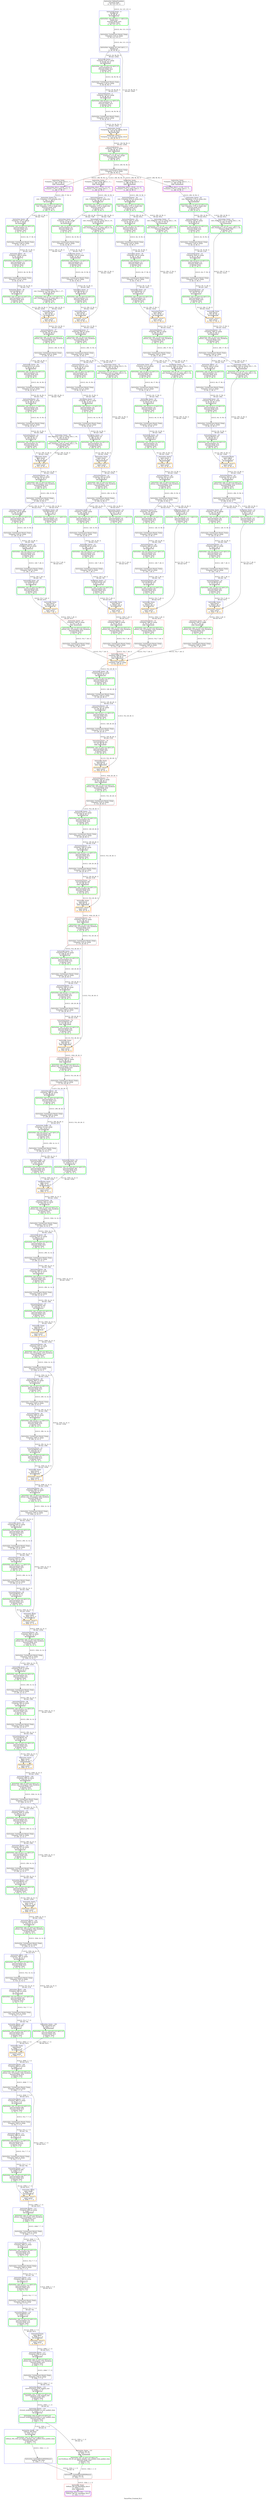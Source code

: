strict digraph "TensorFlow_Frontend_IR_0" {
   orientation=portrait
   compound=true
   label="TensorFlow_Frontend_IR_0"
   ranksep=1
   node [style=rounded,shape=box]
   "Instruction: foldingTransform\ntransform_node\n[1, 32, 115, 115, 1] : 0"[label="Instruction: foldingTransform\ntransform_node\n[1, 32, 115, 115, 1]"]
   "Instruction: foldingTransform\ntransform_node\n[1, 32, 115, 115, 1] : 0" -> "Instruction: conv 4x4 p0,0_1,1 vp0,0_0,0\nfolded_conv\n Precision Mode: Arch\n Is identity: False\n[1, 64, 113, 113, 1] : 1" [label=" (0,0) [1, 32, 115, 115, 1]"]
   "Instruction: maxpool 3x3 s2x2 vp0,0_1,1\nMaxPool_46\n[1, 64, 56, 56, 1] : 2" -> "Instruction: conv 1x1 p0,0_0,0 vp0,0_0,0\nconvConvolution_67\n Precision Mode: Arch\n Is identity: False\n[1, 64, 56, 56, 1] : 3" [label=" (0,0) [1, 64, 56, 56, 1]
 SB size: 12544"]
   "Instruction: maxpool 3x3 s2x2 vp0,0_1,1\nMaxPool_46\n[1, 64, 56, 56, 1] : 2" -> "Instruction: concat C\nTranspose_1174_elt_conv_merge_concat\n[1, 128, 56, 56, 1] : 4" [label=" (1,1) [1, 64, 56, 56, 1]
 SB size: 12544"]
   subgraph "cluster_Instruction: fusion :: 0\nMaxPool_46\n[1, 64, 56, 56, 1] : 5" {
      orientation=portrait
      compound=true
      label="Instruction: fusion :: 0\nMaxPool_46\n[1, 64, 56, 56, 1]
SB 0x000033a9"
      ranksep=1
      node [style=rounded,shape=box]
      color=blue
      "Instruction: maxpool 3x3 s2x2 vp0,0_1,1\nMaxPool_46\n[1, 64, 56, 56, 1] : 2"[label="Instruction: maxpool 3x3 s2x2 vp0,0_1,1\nMaxPool_46\n[1, 64, 56, 56, 1]"]
      "Instruction: CustomUnary-Round_Clamp\nTranspose_1142_as_clamp\n[1, 64, 113, 113, 1] : 6"[label="Instruction: CustomUnary-Round_Clamp\nTranspose_1142_as_clamp\n[1, 64, 113, 113, 1]"]
      "Instruction: CustomUnary-Round_Clamp\nTranspose_1142_as_clamp\n[1, 64, 113, 113, 1] : 6" -> "Instruction: maxpool 3x3 s2x2 vp0,0_1,1\nMaxPool_46\n[1, 64, 56, 56, 1] : 2"[edgetooltip="Instruction: CustomUnary-Round_Clamp\nTranspose_1142_as_clamp\n[1, 64, 113, 113, 1] : 6 -> Instruction: maxpool 3x3 s2x2 vp0,0_1,1\nMaxPool_46\n[1, 64, 56, 56, 1] : 2" label=" (0,0) [1, 64, 113, 113, 1]"]
      "Instruction: conv 4x4 p0,0_1,1 vp0,0_0,0\nfolded_conv\n Precision Mode: Arch\n Is identity: False\n[1, 64, 113, 113, 1] : 1"[label="Instruction: conv 4x4 p0,0_1,1 vp0,0_0,0\nfolded_conv\n Precision Mode: Arch\n Is identity: False\n[1, 64, 113, 113, 1]",color=green,penwidth=3.0]
      "Instruction: conv 4x4 p0,0_1,1 vp0,0_0,0\nfolded_conv\n Precision Mode: Arch\n Is identity: False\n[1, 64, 113, 113, 1] : 1" -> "Instruction: CustomUnary-Round_Clamp\nTranspose_1142_as_clamp\n[1, 64, 113, 113, 1] : 6"[edgetooltip="Instruction: conv 4x4 p0,0_1,1 vp0,0_0,0\nfolded_conv\n Precision Mode: Arch\n Is identity: False\n[1, 64, 113, 113, 1] : 1 -> Instruction: CustomUnary-Round_Clamp\nTranspose_1142_as_clamp\n[1, 64, 113, 113, 1] : 6" label=" (0,0) [1, 64, 113, 113, 1]"]
}
   "Instruction: CustomUnary-Round_Clamp\nTranspose_1150_as_clamp\n[1, 64, 56, 56, 1] : 7" -> "Instruction: conv 3x3 p1,1_1,1 vp0,0_0,0\nconvConvolution_76\n Precision Mode: Arch\n Is identity: False\n[1, 64, 56, 56, 1] : 8" [label=" (0,0) [1, 64, 56, 56, 1]
 SB size: 6272"]
   subgraph "cluster_Instruction: fusion :: 1\nTranspose_1150_as_clamp\n[1, 64, 56, 56, 1] : 9" {
      orientation=portrait
      compound=true
      label="Instruction: fusion :: 1\nTranspose_1150_as_clamp\n[1, 64, 56, 56, 1]
SB 0x00000000"
      ranksep=1
      node [style=rounded,shape=box]
      color=blue
      "Instruction: CustomUnary-Round_Clamp\nTranspose_1150_as_clamp\n[1, 64, 56, 56, 1] : 7"[label="Instruction: CustomUnary-Round_Clamp\nTranspose_1150_as_clamp\n[1, 64, 56, 56, 1]"]
      "Instruction: conv 1x1 p0,0_0,0 vp0,0_0,0\nconvConvolution_67\n Precision Mode: Arch\n Is identity: False\n[1, 64, 56, 56, 1] : 3"[label="Instruction: conv 1x1 p0,0_0,0 vp0,0_0,0\nconvConvolution_67\n Precision Mode: Arch\n Is identity: False\n[1, 64, 56, 56, 1]",color=green,penwidth=3.0]
      "Instruction: conv 1x1 p0,0_0,0 vp0,0_0,0\nconvConvolution_67\n Precision Mode: Arch\n Is identity: False\n[1, 64, 56, 56, 1] : 3" -> "Instruction: CustomUnary-Round_Clamp\nTranspose_1150_as_clamp\n[1, 64, 56, 56, 1] : 7"[edgetooltip="Instruction: conv 1x1 p0,0_0,0 vp0,0_0,0\nconvConvolution_67\n Precision Mode: Arch\n Is identity: False\n[1, 64, 56, 56, 1] : 3 -> Instruction: CustomUnary-Round_Clamp\nTranspose_1150_as_clamp\n[1, 64, 56, 56, 1] : 7" label=" (0,0) [1, 64, 56, 56, 1]"]
}
   "Instruction: CustomUnary-Round_Clamp\nTranspose_1158_as_clamp\n[1, 64, 56, 56, 1] : 10" -> "Instruction: concat C\nTranspose_1174_elt_conv_merge_concat\n[1, 128, 56, 56, 1] : 4" [label=" (0,0) [1, 64, 56, 56, 1]
 SB size: 12544"]
   subgraph "cluster_Instruction: fusion :: 2\nTranspose_1158_as_clamp\n[1, 64, 56, 56, 1] : 11" {
      orientation=portrait
      compound=true
      label="Instruction: fusion :: 2\nTranspose_1158_as_clamp\n[1, 64, 56, 56, 1]
SB 0x00001b29"
      ranksep=1
      node [style=rounded,shape=box]
      color=blue
      "Instruction: CustomUnary-Round_Clamp\nTranspose_1158_as_clamp\n[1, 64, 56, 56, 1] : 10"[label="Instruction: CustomUnary-Round_Clamp\nTranspose_1158_as_clamp\n[1, 64, 56, 56, 1]"]
      "Instruction: conv 3x3 p1,1_1,1 vp0,0_0,0\nconvConvolution_76\n Precision Mode: Arch\n Is identity: False\n[1, 64, 56, 56, 1] : 8"[label="Instruction: conv 3x3 p1,1_1,1 vp0,0_0,0\nconvConvolution_76\n Precision Mode: Arch\n Is identity: False\n[1, 64, 56, 56, 1]",color=green,penwidth=3.0]
      "Instruction: conv 3x3 p1,1_1,1 vp0,0_0,0\nconvConvolution_76\n Precision Mode: Arch\n Is identity: False\n[1, 64, 56, 56, 1] : 8" -> "Instruction: CustomUnary-Round_Clamp\nTranspose_1158_as_clamp\n[1, 64, 56, 56, 1] : 10"[edgetooltip="Instruction: conv 3x3 p1,1_1,1 vp0,0_0,0\nconvConvolution_76\n Precision Mode: Arch\n Is identity: False\n[1, 64, 56, 56, 1] : 8 -> Instruction: CustomUnary-Round_Clamp\nTranspose_1158_as_clamp\n[1, 64, 56, 56, 1] : 10" label=" (0,0) [1, 64, 56, 56, 1]"]
}
   "Instruction: concat C\nTranspose_1174_elt_conv_merge_concat\n[1, 128, 56, 56, 1] : 4" -> "Instruction: conv 1x1 p0,0_0,0 vp0,0_0,0\nTranspose_1174_elt_conv_merge\n Precision Mode: Arch\n Is identity: False\n[1, 256, 56, 56, 1] : 12" [label=" (0,0) [1, 128, 56, 56, 1]
 SB size: 12544"]
   subgraph "cluster_Instruction: fusion\nTranspose_1174_elt_conv_merge_concat\n[1, 128, 56, 56, 1] : 13" {
      orientation=portrait
      compound=true
      label="Instruction: fusion\nTranspose_1174_elt_conv_merge_concat\n[1, 128, 56, 56, 1]
SB 0x00001b29"
      ranksep=1
      node [style=rounded,shape=box]
      color=blue
      "Instruction: concat C\nTranspose_1174_elt_conv_merge_concat\n[1, 128, 56, 56, 1] : 4"[label="Instruction: concat C\nTranspose_1174_elt_conv_merge_concat\n[1, 128, 56, 56, 1]",color=orange,penwidth=3.0]
}
   "Instruction: CustomUnary-Round_Clamp\nTranspose_1176_as_clamp\n[1, 256, 56, 56, 1] : 14" -> "Instruction: slice [:,:,39:56,:,:] l-1 s3\nTranspose_1176_as_clamp_slice_0,,,,:1,,,,\n[1, 256, 17, 56, 1] : 15" [label=" (0,0) [1, 256, 56, 56, 1]"]
   "Instruction: CustomUnary-Round_Clamp\nTranspose_1176_as_clamp\n[1, 256, 56, 56, 1] : 14" -> "Instruction: slice [:,:,0:16,:,:] l-1 s0\nTranspose_1176_as_clamp_slice_0,,,,:1,,,,\n[1, 256, 16, 56, 1] : 16" [label=" (1,0) [1, 256, 56, 56, 1]"]
   "Instruction: CustomUnary-Round_Clamp\nTranspose_1176_as_clamp\n[1, 256, 56, 56, 1] : 14" -> "Instruction: slice [:,:,25:44,:,:] l-1 s2\nTranspose_1176_as_clamp_slice_0,,,,:1,,,,\n[1, 256, 19, 56, 1] : 17" [label=" (2,0) [1, 256, 56, 56, 1]"]
   "Instruction: CustomUnary-Round_Clamp\nTranspose_1176_as_clamp\n[1, 256, 56, 56, 1] : 14" -> "Instruction: slice [:,:,11:30,:,:] l-1 s1\nTranspose_1176_as_clamp_slice_0,,,,:1,,,,\n[1, 256, 19, 56, 1] : 18" [label=" (3,0) [1, 256, 56, 56, 1]"]
   subgraph "cluster_Instruction: fusion :: 3\nTranspose_1176_as_clamp\n[1, 256, 56, 56, 1] : 19" {
      orientation=portrait
      compound=true
      label="Instruction: fusion :: 3\nTranspose_1176_as_clamp\n[1, 256, 56, 56, 1]
DDR: 0x00000000"
      ranksep=1
      node [style=rounded,shape=box]
      color=red
      "Instruction: CustomUnary-Round_Clamp\nTranspose_1176_as_clamp\n[1, 256, 56, 56, 1] : 14"[label="Instruction: CustomUnary-Round_Clamp\nTranspose_1176_as_clamp\n[1, 256, 56, 56, 1]"]
      "Instruction: conv 1x1 p0,0_0,0 vp0,0_0,0\nTranspose_1174_elt_conv_merge\n Precision Mode: Arch\n Is identity: False\n[1, 256, 56, 56, 1] : 12"[label="Instruction: conv 1x1 p0,0_0,0 vp0,0_0,0\nTranspose_1174_elt_conv_merge\n Precision Mode: Arch\n Is identity: False\n[1, 256, 56, 56, 1]",color=green,penwidth=3.0]
      "Instruction: conv 1x1 p0,0_0,0 vp0,0_0,0\nTranspose_1174_elt_conv_merge\n Precision Mode: Arch\n Is identity: False\n[1, 256, 56, 56, 1] : 12" -> "Instruction: CustomUnary-Round_Clamp\nTranspose_1176_as_clamp\n[1, 256, 56, 56, 1] : 14"[edgetooltip="Instruction: conv 1x1 p0,0_0,0 vp0,0_0,0\nTranspose_1174_elt_conv_merge\n Precision Mode: Arch\n Is identity: False\n[1, 256, 56, 56, 1] : 12 -> Instruction: CustomUnary-Round_Clamp\nTranspose_1176_as_clamp\n[1, 256, 56, 56, 1] : 14" label=" (0,0) [1, 256, 56, 56, 1]"]
}
   "Instruction: slice [:,:,0:16,:,:] l-1 s0\nTranspose_1176_as_clamp_slice_0,,,,:1,,,,\n[1, 256, 16, 56, 1] : 16" -> "Instruction: conv 1x1 p0,0_0,0 vp0,0_0,0\nconv_Transpose_1176_as_clamp_slice\n Precision Mode: Arch\n Is identity: True\n[1, 256, 16, 56, 1] : 20" [label=" (0,0) [1, 256, 16, 56, 1]"]
   subgraph "cluster_Instruction: fusion\nTranspose_1176_as_clamp_slice_0,,,,:1,,,,\n[1, 256, 16, 56, 1] : 21" {
      orientation=portrait
      compound=true
      label="Instruction: fusion\nTranspose_1176_as_clamp_slice_0,,,,:1,,,,\n[1, 256, 16, 56, 1]
DDR: 0x00000000"
      ranksep=1
      node [style=rounded,shape=box]
      color=red
      "Instruction: slice [:,:,0:16,:,:] l-1 s0\nTranspose_1176_as_clamp_slice_0,,,,:1,,,,\n[1, 256, 16, 56, 1] : 16"[label="Instruction: slice [:,:,0:16,:,:] l-1 s0\nTranspose_1176_as_clamp_slice_0,,,,:1,,,,\n[1, 256, 16, 56, 1]",color=purple,penwidth=3.0]
}
   "Instruction: conv 1x1 p0,0_0,0 vp0,0_0,0\nconv_Transpose_1176_as_clamp_slice\n Precision Mode: Arch\n Is identity: True\n[1, 256, 16, 56, 1] : 20" -> "Instruction: conv 1x1 p0,0_0,-1 vp0,0_0,0\nconv_Transpose_1176_as_clamp_slice_0,,:15,,\n Precision Mode: Arch\n Is identity: True\n[1, 256, 15, 56, 1] : 22" [label=" (0,0) [1, 256, 16, 56, 1]
 SB size: 7168"]
   "Instruction: conv 1x1 p0,0_0,0 vp0,0_0,0\nconv_Transpose_1176_as_clamp_slice\n Precision Mode: Arch\n Is identity: True\n[1, 256, 16, 56, 1] : 20" -> "Instruction: conv 1x1 p0,0_0,0 vp0,0_0,0\nconvConvolution_101\n Precision Mode: Arch\n Is identity: False\n[1, 64, 16, 56, 1] : 23" [label=" (1,0) [1, 256, 16, 56, 1]
 SB size: 7168"]
   subgraph "cluster_Instruction: fusion :: 4\nconv_Transpose_1176_as_clamp_slice\n[1, 256, 16, 56, 1] : 24" {
      orientation=portrait
      compound=true
      label="Instruction: fusion :: 4\nconv_Transpose_1176_as_clamp_slice\n[1, 256, 16, 56, 1]
SB 0x00001c00"
      ranksep=1
      node [style=rounded,shape=box]
      color=blue
      "Instruction: conv 1x1 p0,0_0,0 vp0,0_0,0\nconv_Transpose_1176_as_clamp_slice\n Precision Mode: Arch\n Is identity: True\n[1, 256, 16, 56, 1] : 20"[label="Instruction: conv 1x1 p0,0_0,0 vp0,0_0,0\nconv_Transpose_1176_as_clamp_slice\n Precision Mode: Arch\n Is identity: True\n[1, 256, 16, 56, 1]",color=green,penwidth=3.0]
}
   "Instruction: CustomUnary-Round_Clamp\nTranspose_1184_as_clamp\n[1, 64, 16, 56, 1] : 25" -> "Instruction: conv 3x3 p1,1_1,0 vp0,0_0,0\nconvConvolution_110\n Precision Mode: Arch\n Is identity: False\n[1, 64, 15, 56, 1] : 26" [label=" (0,0) [1, 64, 16, 56, 1]
 SB size: 1792"]
   subgraph "cluster_Instruction: fusion :: 6\nTranspose_1184_as_clamp\n[1, 64, 16, 56, 1] : 27" {
      orientation=portrait
      compound=true
      label="Instruction: fusion :: 6\nTranspose_1184_as_clamp\n[1, 64, 16, 56, 1]
SB 0x00003800"
      ranksep=1
      node [style=rounded,shape=box]
      color=blue
      "Instruction: CustomUnary-Round_Clamp\nTranspose_1184_as_clamp\n[1, 64, 16, 56, 1] : 25"[label="Instruction: CustomUnary-Round_Clamp\nTranspose_1184_as_clamp\n[1, 64, 16, 56, 1]"]
      "Instruction: conv 1x1 p0,0_0,0 vp0,0_0,0\nconvConvolution_101\n Precision Mode: Arch\n Is identity: False\n[1, 64, 16, 56, 1] : 23"[label="Instruction: conv 1x1 p0,0_0,0 vp0,0_0,0\nconvConvolution_101\n Precision Mode: Arch\n Is identity: False\n[1, 64, 16, 56, 1]",color=green,penwidth=3.0]
      "Instruction: conv 1x1 p0,0_0,0 vp0,0_0,0\nconvConvolution_101\n Precision Mode: Arch\n Is identity: False\n[1, 64, 16, 56, 1] : 23" -> "Instruction: CustomUnary-Round_Clamp\nTranspose_1184_as_clamp\n[1, 64, 16, 56, 1] : 25"[edgetooltip="Instruction: conv 1x1 p0,0_0,0 vp0,0_0,0\nconvConvolution_101\n Precision Mode: Arch\n Is identity: False\n[1, 64, 16, 56, 1] : 23 -> Instruction: CustomUnary-Round_Clamp\nTranspose_1184_as_clamp\n[1, 64, 16, 56, 1] : 25" label=" (0,0) [1, 64, 16, 56, 1]"]
}
   "Instruction: CustomUnary-Round_Clamp\nTranspose_1192_as_clamp\n[1, 64, 15, 56, 1] : 28" -> "Instruction: conv 1x1 p0,0_0,0 vp0,0_0,0\nconvConvolution_119\n Precision Mode: Arch\n Is identity: False\n[1, 256, 15, 56, 1] : 29" [label=" (0,0) [1, 64, 15, 56, 1]
 SB size: 1680"]
   subgraph "cluster_Instruction: fusion :: 7\nTranspose_1192_as_clamp\n[1, 64, 15, 56, 1] : 30" {
      orientation=portrait
      compound=true
      label="Instruction: fusion :: 7\nTranspose_1192_as_clamp\n[1, 64, 15, 56, 1]
SB 0x00003f00"
      ranksep=1
      node [style=rounded,shape=box]
      color=blue
      "Instruction: CustomUnary-Round_Clamp\nTranspose_1192_as_clamp\n[1, 64, 15, 56, 1] : 28"[label="Instruction: CustomUnary-Round_Clamp\nTranspose_1192_as_clamp\n[1, 64, 15, 56, 1]"]
      "Instruction: conv 3x3 p1,1_1,0 vp0,0_0,0\nconvConvolution_110\n Precision Mode: Arch\n Is identity: False\n[1, 64, 15, 56, 1] : 26"[label="Instruction: conv 3x3 p1,1_1,0 vp0,0_0,0\nconvConvolution_110\n Precision Mode: Arch\n Is identity: False\n[1, 64, 15, 56, 1]",color=green,penwidth=3.0]
      "Instruction: conv 3x3 p1,1_1,0 vp0,0_0,0\nconvConvolution_110\n Precision Mode: Arch\n Is identity: False\n[1, 64, 15, 56, 1] : 26" -> "Instruction: CustomUnary-Round_Clamp\nTranspose_1192_as_clamp\n[1, 64, 15, 56, 1] : 28"[edgetooltip="Instruction: conv 3x3 p1,1_1,0 vp0,0_0,0\nconvConvolution_110\n Precision Mode: Arch\n Is identity: False\n[1, 64, 15, 56, 1] : 26 -> Instruction: CustomUnary-Round_Clamp\nTranspose_1192_as_clamp\n[1, 64, 15, 56, 1] : 28" label=" (0,0) [1, 64, 15, 56, 1]"]
}
   "Instruction: conv 1x1 p0,0_0,0 vp0,0_0,0\nconvConvolution_119\n Precision Mode: Arch\n Is identity: False\n[1, 256, 15, 56, 1] : 29" -> "Instruction: concat C\ninput_concat\n[1, 512, 15, 56, 1] : 31" [label=" (0,1) [1, 256, 15, 56, 1]
 SB size: 13440"]
   subgraph "cluster_Instruction: fusion :: 8\nconvConvolution_119\n[1, 256, 15, 56, 1] : 32" {
      orientation=portrait
      compound=true
      label="Instruction: fusion :: 8\nconvConvolution_119\n[1, 256, 15, 56, 1]
SB 0x00005fd0"
      ranksep=1
      node [style=rounded,shape=box]
      color=blue
      "Instruction: conv 1x1 p0,0_0,0 vp0,0_0,0\nconvConvolution_119\n Precision Mode: Arch\n Is identity: False\n[1, 256, 15, 56, 1] : 29"[label="Instruction: conv 1x1 p0,0_0,0 vp0,0_0,0\nconvConvolution_119\n Precision Mode: Arch\n Is identity: False\n[1, 256, 15, 56, 1]",color=green,penwidth=3.0]
}
   "Instruction: concat C\ninput_concat\n[1, 512, 15, 56, 1] : 31" -> "Instruction: conv 1x1 p0,0_0,0 vp0,0_0,0\neltwise_conv_%Transpose_1202_reordered\n Precision Mode: Arch\n Is identity: False\n[1, 256, 15, 56, 1] : 33" [label=" (0,0) [1, 512, 15, 56, 1]
 SB size: 13440"]
   subgraph "cluster_Instruction: fusion\ninput_concat\n[1, 512, 15, 56, 1] : 34" {
      orientation=portrait
      compound=true
      label="Instruction: fusion\ninput_concat\n[1, 512, 15, 56, 1]
SB 0x00004590"
      ranksep=1
      node [style=rounded,shape=box]
      color=blue
      "Instruction: concat C\ninput_concat\n[1, 512, 15, 56, 1] : 31"[label="Instruction: concat C\ninput_concat\n[1, 512, 15, 56, 1]",color=orange,penwidth=3.0]
}
   "Instruction: CustomUnary-Round_Clamp\nTranspose_1204_as_clamp\n[1, 256, 15, 56, 1] : 35" -> "Instruction: conv 1x1 p0,0_0,0 vp0,0_0,0\nconvConvolution_135\n Precision Mode: Arch\n Is identity: False\n[1, 64, 15, 56, 1] : 36" [label=" (0,0) [1, 256, 15, 56, 1]
 SB size: 6720"]
   "Instruction: CustomUnary-Round_Clamp\nTranspose_1204_as_clamp\n[1, 256, 15, 56, 1] : 35" -> "Instruction: conv 1x1 p0,0_0,-1 vp0,0_0,0\nconv_Transpose_1204_as_clamp_slice_0,,:14,,\n Precision Mode: Arch\n Is identity: True\n[1, 256, 14, 56, 1] : 37" [label=" (1,0) [1, 256, 15, 56, 1]
 SB size: 6720"]
   subgraph "cluster_Instruction: fusion :: 9\nTranspose_1204_as_clamp\n[1, 256, 15, 56, 1] : 38" {
      orientation=portrait
      compound=true
      label="Instruction: fusion :: 9\nTranspose_1204_as_clamp\n[1, 256, 15, 56, 1]
SB 0x00000000"
      ranksep=1
      node [style=rounded,shape=box]
      color=blue
      "Instruction: CustomUnary-Round_Clamp\nTranspose_1204_as_clamp\n[1, 256, 15, 56, 1] : 35"[label="Instruction: CustomUnary-Round_Clamp\nTranspose_1204_as_clamp\n[1, 256, 15, 56, 1]"]
      "Instruction: conv 1x1 p0,0_0,0 vp0,0_0,0\neltwise_conv_%Transpose_1202_reordered\n Precision Mode: Arch\n Is identity: False\n[1, 256, 15, 56, 1] : 33"[label="Instruction: conv 1x1 p0,0_0,0 vp0,0_0,0\neltwise_conv_%Transpose_1202_reordered\n Precision Mode: Arch\n Is identity: False\n[1, 256, 15, 56, 1]",color=green,penwidth=3.0]
      "Instruction: conv 1x1 p0,0_0,0 vp0,0_0,0\neltwise_conv_%Transpose_1202_reordered\n Precision Mode: Arch\n Is identity: False\n[1, 256, 15, 56, 1] : 33" -> "Instruction: CustomUnary-Round_Clamp\nTranspose_1204_as_clamp\n[1, 256, 15, 56, 1] : 35"[edgetooltip="Instruction: conv 1x1 p0,0_0,0 vp0,0_0,0\neltwise_conv_%Transpose_1202_reordered\n Precision Mode: Arch\n Is identity: False\n[1, 256, 15, 56, 1] : 33 -> Instruction: CustomUnary-Round_Clamp\nTranspose_1204_as_clamp\n[1, 256, 15, 56, 1] : 35" label=" (0,0) [1, 256, 15, 56, 1]"]
}
   "Instruction: conv 1x1 p0,0_0,-1 vp0,0_0,0\nconv_Transpose_1204_as_clamp_slice_0,,:14,,\n Precision Mode: Arch\n Is identity: True\n[1, 256, 14, 56, 1] : 37" -> "Instruction: concat C\ninput_concat\n[1, 512, 14, 56, 1] : 39" [label=" (0,0) [1, 256, 14, 56, 1]
 SB size: 12544"]
   subgraph "cluster_Instruction: fusion :: 10\nconv_Transpose_1204_as_clamp_slice_0,,:14,,\n[1, 256, 14, 56, 1] : 40" {
      orientation=portrait
      compound=true
      label="Instruction: fusion :: 10\nconv_Transpose_1204_as_clamp_slice_0,,:14,,\n[1, 256, 14, 56, 1]
SB 0x00004f00"
      ranksep=1
      node [style=rounded,shape=box]
      color=blue
      "Instruction: conv 1x1 p0,0_0,-1 vp0,0_0,0\nconv_Transpose_1204_as_clamp_slice_0,,:14,,\n Precision Mode: Arch\n Is identity: True\n[1, 256, 14, 56, 1] : 37"[label="Instruction: conv 1x1 p0,0_0,-1 vp0,0_0,0\nconv_Transpose_1204_as_clamp_slice_0,,:14,,\n Precision Mode: Arch\n Is identity: True\n[1, 256, 14, 56, 1]",color=green,penwidth=3.0]
}
   "Instruction: concat C\ninput_concat\n[1, 512, 14, 56, 1] : 39" -> "Instruction: conv 1x1 p0,0_0,0 vp0,0_0,0\neltwise_conv_%Transpose_1230_reordered\n Precision Mode: Arch\n Is identity: False\n[1, 256, 14, 56, 1] : 41" [label=" (0,0) [1, 512, 14, 56, 1]
 SB size: 12544"]
   subgraph "cluster_Instruction: fusion\ninput_concat\n[1, 512, 14, 56, 1] : 42" {
      orientation=portrait
      compound=true
      label="Instruction: fusion\ninput_concat\n[1, 512, 14, 56, 1]
SB 0x00004f00"
      ranksep=1
      node [style=rounded,shape=box]
      color=blue
      "Instruction: concat C\ninput_concat\n[1, 512, 14, 56, 1] : 39"[label="Instruction: concat C\ninput_concat\n[1, 512, 14, 56, 1]",color=orange,penwidth=3.0]
}
   "Instruction: CustomUnary-Round_Clamp\nTranspose_1232_as_clamp\n[1, 256, 14, 56, 1] : 43" -> "Instruction: conv 1x1 p0,0_0,0 vp0,0_0,0\nconvConvolution_194\n Precision Mode: Arch\n Is identity: False\n[1, 128, 14, 56, 1] : 44" [label=" (0,0) [1, 256, 14, 56, 1]
 SB size: 6272"]
   "Instruction: CustomUnary-Round_Clamp\nTranspose_1232_as_clamp\n[1, 256, 14, 56, 1] : 43" -> "Instruction: conv 1x1 s2x2 p0,0_-1,-1 vp0,0_0,0\nconvConvolution_179\n Precision Mode: Arch\n Is identity: False\n[1, 512, 7, 28, 1] : 45" [label=" (1,0) [1, 256, 14, 56, 1]
 SB size: 6272"]
   subgraph "cluster_Instruction: fusion :: 14\nTranspose_1232_as_clamp\n[1, 256, 14, 56, 1] : 46" {
      orientation=portrait
      compound=true
      label="Instruction: fusion :: 14\nTranspose_1232_as_clamp\n[1, 256, 14, 56, 1]
SB 0x00000000"
      ranksep=1
      node [style=rounded,shape=box]
      color=blue
      "Instruction: CustomUnary-Round_Clamp\nTranspose_1232_as_clamp\n[1, 256, 14, 56, 1] : 43"[label="Instruction: CustomUnary-Round_Clamp\nTranspose_1232_as_clamp\n[1, 256, 14, 56, 1]"]
      "Instruction: conv 1x1 p0,0_0,0 vp0,0_0,0\neltwise_conv_%Transpose_1230_reordered\n Precision Mode: Arch\n Is identity: False\n[1, 256, 14, 56, 1] : 41"[label="Instruction: conv 1x1 p0,0_0,0 vp0,0_0,0\neltwise_conv_%Transpose_1230_reordered\n Precision Mode: Arch\n Is identity: False\n[1, 256, 14, 56, 1]",color=green,penwidth=3.0]
      "Instruction: conv 1x1 p0,0_0,0 vp0,0_0,0\neltwise_conv_%Transpose_1230_reordered\n Precision Mode: Arch\n Is identity: False\n[1, 256, 14, 56, 1] : 41" -> "Instruction: CustomUnary-Round_Clamp\nTranspose_1232_as_clamp\n[1, 256, 14, 56, 1] : 43"[edgetooltip="Instruction: conv 1x1 p0,0_0,0 vp0,0_0,0\neltwise_conv_%Transpose_1230_reordered\n Precision Mode: Arch\n Is identity: False\n[1, 256, 14, 56, 1] : 41 -> Instruction: CustomUnary-Round_Clamp\nTranspose_1232_as_clamp\n[1, 256, 14, 56, 1] : 43" label=" (0,0) [1, 256, 14, 56, 1]"]
}
   "Instruction: CustomUnary-Round_Clamp\nTranspose_1240_as_clamp\n[1, 128, 14, 56, 1] : 47" -> "Instruction: conv 3x3 s2x2 p1,1_0,0 vp0,0_0,0\nconvConvolution_219\n Precision Mode: Arch\n Is identity: False\n[1, 128, 7, 28, 1] : 48" [label=" (0,0) [1, 128, 14, 56, 1]
 SB size: 3136"]
   subgraph "cluster_Instruction: fusion :: 15\nTranspose_1240_as_clamp\n[1, 128, 14, 56, 1] : 49" {
      orientation=portrait
      compound=true
      label="Instruction: fusion :: 15\nTranspose_1240_as_clamp\n[1, 128, 14, 56, 1]
SB 0x00001880"
      ranksep=1
      node [style=rounded,shape=box]
      color=blue
      "Instruction: CustomUnary-Round_Clamp\nTranspose_1240_as_clamp\n[1, 128, 14, 56, 1] : 47"[label="Instruction: CustomUnary-Round_Clamp\nTranspose_1240_as_clamp\n[1, 128, 14, 56, 1]"]
      "Instruction: conv 1x1 p0,0_0,0 vp0,0_0,0\nconvConvolution_194\n Precision Mode: Arch\n Is identity: False\n[1, 128, 14, 56, 1] : 44"[label="Instruction: conv 1x1 p0,0_0,0 vp0,0_0,0\nconvConvolution_194\n Precision Mode: Arch\n Is identity: False\n[1, 128, 14, 56, 1]",color=green,penwidth=3.0]
      "Instruction: conv 1x1 p0,0_0,0 vp0,0_0,0\nconvConvolution_194\n Precision Mode: Arch\n Is identity: False\n[1, 128, 14, 56, 1] : 44" -> "Instruction: CustomUnary-Round_Clamp\nTranspose_1240_as_clamp\n[1, 128, 14, 56, 1] : 47"[edgetooltip="Instruction: conv 1x1 p0,0_0,0 vp0,0_0,0\nconvConvolution_194\n Precision Mode: Arch\n Is identity: False\n[1, 128, 14, 56, 1] : 44 -> Instruction: CustomUnary-Round_Clamp\nTranspose_1240_as_clamp\n[1, 128, 14, 56, 1] : 47" label=" (0,0) [1, 128, 14, 56, 1]"]
}
   "Instruction: CustomUnary-Round_Clamp\nTranspose_1263_as_clamp\n[1, 128, 7, 28, 1] : 50" -> "Instruction: conv 1x1 p0,0_0,0 vp0,0_0,0\nconvConvolution_228\n Precision Mode: Arch\n Is identity: False\n[1, 512, 7, 28, 1] : 51" [label=" (0,0) [1, 128, 7, 28, 1]
 SB size: 784"]
   subgraph "cluster_Instruction: fusion :: 16\nTranspose_1263_as_clamp\n[1, 128, 7, 28, 1] : 52" {
      orientation=portrait
      compound=true
      label="Instruction: fusion :: 16\nTranspose_1263_as_clamp\n[1, 128, 7, 28, 1]
SB 0x00006470"
      ranksep=1
      node [style=rounded,shape=box]
      color=blue
      "Instruction: CustomUnary-Round_Clamp\nTranspose_1263_as_clamp\n[1, 128, 7, 28, 1] : 50"[label="Instruction: CustomUnary-Round_Clamp\nTranspose_1263_as_clamp\n[1, 128, 7, 28, 1]"]
      "Instruction: conv 3x3 s2x2 p1,1_0,0 vp0,0_0,0\nconvConvolution_219\n Precision Mode: Arch\n Is identity: False\n[1, 128, 7, 28, 1] : 48"[label="Instruction: conv 3x3 s2x2 p1,1_0,0 vp0,0_0,0\nconvConvolution_219\n Precision Mode: Arch\n Is identity: False\n[1, 128, 7, 28, 1]",color=green,penwidth=3.0]
      "Instruction: conv 3x3 s2x2 p1,1_0,0 vp0,0_0,0\nconvConvolution_219\n Precision Mode: Arch\n Is identity: False\n[1, 128, 7, 28, 1] : 48" -> "Instruction: CustomUnary-Round_Clamp\nTranspose_1263_as_clamp\n[1, 128, 7, 28, 1] : 50"[edgetooltip="Instruction: conv 3x3 s2x2 p1,1_0,0 vp0,0_0,0\nconvConvolution_219\n Precision Mode: Arch\n Is identity: False\n[1, 128, 7, 28, 1] : 48 -> Instruction: CustomUnary-Round_Clamp\nTranspose_1263_as_clamp\n[1, 128, 7, 28, 1] : 50" label=" (0,0) [1, 128, 7, 28, 1]"]
}
   "Instruction: conv 1x1 p0,0_0,0 vp0,0_0,0\nconvConvolution_228\n Precision Mode: Arch\n Is identity: False\n[1, 512, 7, 28, 1] : 51" -> "Instruction: concat C\ninput_concat\n[1, 1024, 7, 28, 1] : 53" [label=" (0,0) [1, 512, 7, 28, 1]
 SB size: 6272"]
   subgraph "cluster_Instruction: fusion :: 17\nconvConvolution_228\n[1, 512, 7, 28, 1] : 54" {
      orientation=portrait
      compound=true
      label="Instruction: fusion :: 17\nconvConvolution_228\n[1, 512, 7, 28, 1]
SB 0x00006780"
      ranksep=1
      node [style=rounded,shape=box]
      color=blue
      "Instruction: conv 1x1 p0,0_0,0 vp0,0_0,0\nconvConvolution_228\n Precision Mode: Arch\n Is identity: False\n[1, 512, 7, 28, 1] : 51"[label="Instruction: conv 1x1 p0,0_0,0 vp0,0_0,0\nconvConvolution_228\n Precision Mode: Arch\n Is identity: False\n[1, 512, 7, 28, 1]",color=green,penwidth=3.0]
}
   "Instruction: concat C\ninput_concat\n[1, 1024, 7, 28, 1] : 53" -> "Instruction: conv 1x1 p0,0_0,0 vp0,0_0,0\neltwise_conv_%Transpose_1294_reordered\n Precision Mode: Arch\n Is identity: False\n[1, 512, 7, 28, 1] : 55" [label=" (0,0) [1, 1024, 7, 28, 1]
 SB size: 6272"]
   subgraph "cluster_Instruction: fusion\ninput_concat\n[1, 1024, 7, 28, 1] : 56" {
      orientation=portrait
      compound=true
      label="Instruction: fusion\ninput_concat\n[1, 1024, 7, 28, 1]
SB 0x00006780"
      ranksep=1
      node [style=rounded,shape=box]
      color=blue
      "Instruction: concat C\ninput_concat\n[1, 1024, 7, 28, 1] : 53"[label="Instruction: concat C\ninput_concat\n[1, 1024, 7, 28, 1]",color=orange,penwidth=3.0]
}
   "Instruction: CustomUnary-Round_Clamp\nTranspose_1296_as_clamp\n[1, 512, 7, 28, 1] : 57" -> "Instruction: concat H\nTranspose_1296_as_clamp\n[1, 512, 28, 28, 1] : 58" [label=" (0,0) [1, 512, 7, 28, 1]"]
   subgraph "cluster_Instruction: fusion :: 19\nTranspose_1296_as_clamp\n[1, 512, 7, 28, 1] : 59" {
      orientation=portrait
      compound=true
      label="Instruction: fusion :: 19\nTranspose_1296_as_clamp\n[1, 512, 7, 28, 1]
DDR: 0x000c4000"
      ranksep=1
      node [style=rounded,shape=box]
      color=red
      "Instruction: CustomUnary-Round_Clamp\nTranspose_1296_as_clamp\n[1, 512, 7, 28, 1] : 57"[label="Instruction: CustomUnary-Round_Clamp\nTranspose_1296_as_clamp\n[1, 512, 7, 28, 1]"]
      "Instruction: conv 1x1 p0,0_0,0 vp0,0_0,0\neltwise_conv_%Transpose_1294_reordered\n Precision Mode: Arch\n Is identity: False\n[1, 512, 7, 28, 1] : 55"[label="Instruction: conv 1x1 p0,0_0,0 vp0,0_0,0\neltwise_conv_%Transpose_1294_reordered\n Precision Mode: Arch\n Is identity: False\n[1, 512, 7, 28, 1]",color=green,penwidth=3.0]
      "Instruction: conv 1x1 p0,0_0,0 vp0,0_0,0\neltwise_conv_%Transpose_1294_reordered\n Precision Mode: Arch\n Is identity: False\n[1, 512, 7, 28, 1] : 55" -> "Instruction: CustomUnary-Round_Clamp\nTranspose_1296_as_clamp\n[1, 512, 7, 28, 1] : 57"[edgetooltip="Instruction: conv 1x1 p0,0_0,0 vp0,0_0,0\neltwise_conv_%Transpose_1294_reordered\n Precision Mode: Arch\n Is identity: False\n[1, 512, 7, 28, 1] : 55 -> Instruction: CustomUnary-Round_Clamp\nTranspose_1296_as_clamp\n[1, 512, 7, 28, 1] : 57" label=" (0,0) [1, 512, 7, 28, 1]"]
}
   "Instruction: concat H\nTranspose_1296_as_clamp\n[1, 512, 28, 28, 1] : 58" -> "Instruction: conv 1x1 p0,0_0,0 vp0,0_0,0\nconvConvolution_244\n Precision Mode: Arch\n Is identity: False\n[1, 128, 28, 28, 1] : 60" [label=" (0,0) [1, 512, 28, 28, 1]"]
   "Instruction: concat H\nTranspose_1296_as_clamp\n[1, 512, 28, 28, 1] : 58" -> "Instruction: concat C\ninput_concat\n[1, 1024, 28, 28, 1] : 61" [label=" (1,0) [1, 512, 28, 28, 1]"]
   subgraph "cluster_Instruction: fusion\nTranspose_1296_as_clamp\n[1, 512, 28, 28, 1] : 62" {
      orientation=portrait
      compound=true
      label="Instruction: fusion\nTranspose_1296_as_clamp\n[1, 512, 28, 28, 1]
DDR: 0x000c4000"
      ranksep=1
      node [style=rounded,shape=box]
      color=red
      "Instruction: concat H\nTranspose_1296_as_clamp\n[1, 512, 28, 28, 1] : 58"[label="Instruction: concat H\nTranspose_1296_as_clamp\n[1, 512, 28, 28, 1]",color=orange,penwidth=3.0]
}
   "Instruction: concat C\ninput_concat\n[1, 1024, 28, 28, 1] : 61" -> "Instruction: conv 1x1 p0,0_0,0 vp0,0_0,0\neltwise_conv_%Transpose_1322_reordered\n Precision Mode: Arch\n Is identity: False\n[1, 512, 28, 28, 1] : 63" [label=" (0,0) [1, 1024, 28, 28, 1]"]
   subgraph "cluster_Instruction: fusion\ninput_concat\n[1, 1024, 28, 28, 1] : 64" {
      orientation=portrait
      compound=true
      label="Instruction: fusion\ninput_concat\n[1, 1024, 28, 28, 1]
DDR: 0x000c4000"
      ranksep=1
      node [style=rounded,shape=box]
      color=red
      "Instruction: concat C\ninput_concat\n[1, 1024, 28, 28, 1] : 61"[label="Instruction: concat C\ninput_concat\n[1, 1024, 28, 28, 1]",color=orange,penwidth=3.0]
}
   "Instruction: CustomUnary-Round_Clamp\nTranspose_1324_as_clamp\n[1, 512, 28, 28, 1] : 65" -> "Instruction: concat C\ninput_concat\n[1, 1024, 28, 28, 1] : 66" [label=" (0,0) [1, 512, 28, 28, 1]"]
   "Instruction: CustomUnary-Round_Clamp\nTranspose_1324_as_clamp\n[1, 512, 28, 28, 1] : 65" -> "Instruction: conv 1x1 p0,0_0,0 vp0,0_0,0\nconvConvolution_278\n Precision Mode: Arch\n Is identity: False\n[1, 128, 28, 28, 1] : 67" [label=" (1,0) [1, 512, 28, 28, 1]"]
   subgraph "cluster_Instruction: fusion :: 71\nTranspose_1324_as_clamp\n[1, 512, 28, 28, 1] : 68" {
      orientation=portrait
      compound=true
      label="Instruction: fusion :: 71\nTranspose_1324_as_clamp\n[1, 512, 28, 28, 1]
DDR: 0x00000000"
      ranksep=1
      node [style=rounded,shape=box]
      color=red
      "Instruction: CustomUnary-Round_Clamp\nTranspose_1324_as_clamp\n[1, 512, 28, 28, 1] : 65"[label="Instruction: CustomUnary-Round_Clamp\nTranspose_1324_as_clamp\n[1, 512, 28, 28, 1]"]
      "Instruction: conv 1x1 p0,0_0,0 vp0,0_0,0\neltwise_conv_%Transpose_1322_reordered\n Precision Mode: Arch\n Is identity: False\n[1, 512, 28, 28, 1] : 63"[label="Instruction: conv 1x1 p0,0_0,0 vp0,0_0,0\neltwise_conv_%Transpose_1322_reordered\n Precision Mode: Arch\n Is identity: False\n[1, 512, 28, 28, 1]",color=green,penwidth=3.0]
      "Instruction: conv 1x1 p0,0_0,0 vp0,0_0,0\neltwise_conv_%Transpose_1322_reordered\n Precision Mode: Arch\n Is identity: False\n[1, 512, 28, 28, 1] : 63" -> "Instruction: CustomUnary-Round_Clamp\nTranspose_1324_as_clamp\n[1, 512, 28, 28, 1] : 65"[edgetooltip="Instruction: conv 1x1 p0,0_0,0 vp0,0_0,0\neltwise_conv_%Transpose_1322_reordered\n Precision Mode: Arch\n Is identity: False\n[1, 512, 28, 28, 1] : 63 -> Instruction: CustomUnary-Round_Clamp\nTranspose_1324_as_clamp\n[1, 512, 28, 28, 1] : 65" label=" (0,0) [1, 512, 28, 28, 1]"]
}
   "Instruction: concat C\ninput_concat\n[1, 1024, 28, 28, 1] : 66" -> "Instruction: conv 1x1 p0,0_0,0 vp0,0_0,0\neltwise_conv_%Transpose_1350_reordered\n Precision Mode: Arch\n Is identity: False\n[1, 512, 28, 28, 1] : 69" [label=" (0,0) [1, 1024, 28, 28, 1]"]
   subgraph "cluster_Instruction: fusion\ninput_concat\n[1, 1024, 28, 28, 1] : 70" {
      orientation=portrait
      compound=true
      label="Instruction: fusion\ninput_concat\n[1, 1024, 28, 28, 1]
DDR: 0x00000000"
      ranksep=1
      node [style=rounded,shape=box]
      color=red
      "Instruction: concat C\ninput_concat\n[1, 1024, 28, 28, 1] : 66"[label="Instruction: concat C\ninput_concat\n[1, 1024, 28, 28, 1]",color=orange,penwidth=3.0]
}
   "Instruction: CustomUnary-Round_Clamp\nTranspose_1352_as_clamp\n[1, 512, 28, 28, 1] : 71" -> "Instruction: conv 1x1 p0,0_0,0 vp0,0_0,0\nconvConvolution_312\n Precision Mode: Arch\n Is identity: False\n[1, 128, 28, 28, 1] : 72" [label=" (0,0) [1, 512, 28, 28, 1]"]
   "Instruction: CustomUnary-Round_Clamp\nTranspose_1352_as_clamp\n[1, 512, 28, 28, 1] : 71" -> "Instruction: concat C\ninput_concat\n[1, 1024, 28, 28, 1] : 73" [label=" (1,0) [1, 512, 28, 28, 1]"]
   subgraph "cluster_Instruction: fusion :: 75\nTranspose_1352_as_clamp\n[1, 512, 28, 28, 1] : 74" {
      orientation=portrait
      compound=true
      label="Instruction: fusion :: 75\nTranspose_1352_as_clamp\n[1, 512, 28, 28, 1]
DDR: 0x000c4000"
      ranksep=1
      node [style=rounded,shape=box]
      color=red
      "Instruction: CustomUnary-Round_Clamp\nTranspose_1352_as_clamp\n[1, 512, 28, 28, 1] : 71"[label="Instruction: CustomUnary-Round_Clamp\nTranspose_1352_as_clamp\n[1, 512, 28, 28, 1]"]
      "Instruction: conv 1x1 p0,0_0,0 vp0,0_0,0\neltwise_conv_%Transpose_1350_reordered\n Precision Mode: Arch\n Is identity: False\n[1, 512, 28, 28, 1] : 69"[label="Instruction: conv 1x1 p0,0_0,0 vp0,0_0,0\neltwise_conv_%Transpose_1350_reordered\n Precision Mode: Arch\n Is identity: False\n[1, 512, 28, 28, 1]",color=green,penwidth=3.0]
      "Instruction: conv 1x1 p0,0_0,0 vp0,0_0,0\neltwise_conv_%Transpose_1350_reordered\n Precision Mode: Arch\n Is identity: False\n[1, 512, 28, 28, 1] : 69" -> "Instruction: CustomUnary-Round_Clamp\nTranspose_1352_as_clamp\n[1, 512, 28, 28, 1] : 71"[edgetooltip="Instruction: conv 1x1 p0,0_0,0 vp0,0_0,0\neltwise_conv_%Transpose_1350_reordered\n Precision Mode: Arch\n Is identity: False\n[1, 512, 28, 28, 1] : 69 -> Instruction: CustomUnary-Round_Clamp\nTranspose_1352_as_clamp\n[1, 512, 28, 28, 1] : 71" label=" (0,0) [1, 512, 28, 28, 1]"]
}
   "Instruction: CustomUnary-Round_Clamp\nTranspose_1360_as_clamp\n[1, 128, 28, 28, 1] : 75" -> "Instruction: conv 3x3 p1,1_1,1 vp0,0_0,0\nconvConvolution_321\n Precision Mode: Arch\n Is identity: False\n[1, 128, 28, 28, 1] : 76" [label=" (0,0) [1, 128, 28, 28, 1]
 SB size: 3136"]
   subgraph "cluster_Instruction: fusion :: 76\nTranspose_1360_as_clamp\n[1, 128, 28, 28, 1] : 77" {
      orientation=portrait
      compound=true
      label="Instruction: fusion :: 76\nTranspose_1360_as_clamp\n[1, 128, 28, 28, 1]
SB 0x00003100"
      ranksep=1
      node [style=rounded,shape=box]
      color=blue
      "Instruction: CustomUnary-Round_Clamp\nTranspose_1360_as_clamp\n[1, 128, 28, 28, 1] : 75"[label="Instruction: CustomUnary-Round_Clamp\nTranspose_1360_as_clamp\n[1, 128, 28, 28, 1]"]
      "Instruction: conv 1x1 p0,0_0,0 vp0,0_0,0\nconvConvolution_312\n Precision Mode: Arch\n Is identity: False\n[1, 128, 28, 28, 1] : 72"[label="Instruction: conv 1x1 p0,0_0,0 vp0,0_0,0\nconvConvolution_312\n Precision Mode: Arch\n Is identity: False\n[1, 128, 28, 28, 1]",color=green,penwidth=3.0]
      "Instruction: conv 1x1 p0,0_0,0 vp0,0_0,0\nconvConvolution_312\n Precision Mode: Arch\n Is identity: False\n[1, 128, 28, 28, 1] : 72" -> "Instruction: CustomUnary-Round_Clamp\nTranspose_1360_as_clamp\n[1, 128, 28, 28, 1] : 75"[edgetooltip="Instruction: conv 1x1 p0,0_0,0 vp0,0_0,0\nconvConvolution_312\n Precision Mode: Arch\n Is identity: False\n[1, 128, 28, 28, 1] : 72 -> Instruction: CustomUnary-Round_Clamp\nTranspose_1360_as_clamp\n[1, 128, 28, 28, 1] : 75" label=" (0,0) [1, 128, 28, 28, 1]"]
}
   "Instruction: CustomUnary-Round_Clamp\nTranspose_1368_as_clamp\n[1, 128, 28, 28, 1] : 78" -> "Instruction: conv 1x1 p0,0_0,0 vp0,0_0,0\nconvConvolution_330\n Precision Mode: Arch\n Is identity: False\n[1, 512, 28, 28, 1] : 79" [label=" (0,0) [1, 128, 28, 28, 1]
 SB size: 3136"]
   subgraph "cluster_Instruction: fusion :: 77\nTranspose_1368_as_clamp\n[1, 128, 28, 28, 1] : 80" {
      orientation=portrait
      compound=true
      label="Instruction: fusion :: 77\nTranspose_1368_as_clamp\n[1, 128, 28, 28, 1]
SB 0x00003d40"
      ranksep=1
      node [style=rounded,shape=box]
      color=blue
      "Instruction: CustomUnary-Round_Clamp\nTranspose_1368_as_clamp\n[1, 128, 28, 28, 1] : 78"[label="Instruction: CustomUnary-Round_Clamp\nTranspose_1368_as_clamp\n[1, 128, 28, 28, 1]"]
      "Instruction: conv 3x3 p1,1_1,1 vp0,0_0,0\nconvConvolution_321\n Precision Mode: Arch\n Is identity: False\n[1, 128, 28, 28, 1] : 76"[label="Instruction: conv 3x3 p1,1_1,1 vp0,0_0,0\nconvConvolution_321\n Precision Mode: Arch\n Is identity: False\n[1, 128, 28, 28, 1]",color=green,penwidth=3.0]
      "Instruction: conv 3x3 p1,1_1,1 vp0,0_0,0\nconvConvolution_321\n Precision Mode: Arch\n Is identity: False\n[1, 128, 28, 28, 1] : 76" -> "Instruction: CustomUnary-Round_Clamp\nTranspose_1368_as_clamp\n[1, 128, 28, 28, 1] : 78"[edgetooltip="Instruction: conv 3x3 p1,1_1,1 vp0,0_0,0\nconvConvolution_321\n Precision Mode: Arch\n Is identity: False\n[1, 128, 28, 28, 1] : 76 -> Instruction: CustomUnary-Round_Clamp\nTranspose_1368_as_clamp\n[1, 128, 28, 28, 1] : 78" label=" (0,0) [1, 128, 28, 28, 1]"]
}
   "Instruction: conv 1x1 p0,0_0,0 vp0,0_0,0\nconvConvolution_330\n Precision Mode: Arch\n Is identity: False\n[1, 512, 28, 28, 1] : 79" -> "Instruction: concat C\ninput_concat\n[1, 1024, 28, 28, 1] : 73" [label=" (0,1) [1, 512, 28, 28, 1]"]
   subgraph "cluster_Instruction: fusion :: 78\nconvConvolution_330\n[1, 512, 28, 28, 1] : 81" {
      orientation=portrait
      compound=true
      label="Instruction: fusion :: 78\nconvConvolution_330\n[1, 512, 28, 28, 1]
DDR: 0x00126000"
      ranksep=1
      node [style=rounded,shape=box]
      color=red
      "Instruction: conv 1x1 p0,0_0,0 vp0,0_0,0\nconvConvolution_330\n Precision Mode: Arch\n Is identity: False\n[1, 512, 28, 28, 1] : 79"[label="Instruction: conv 1x1 p0,0_0,0 vp0,0_0,0\nconvConvolution_330\n Precision Mode: Arch\n Is identity: False\n[1, 512, 28, 28, 1]",color=green,penwidth=3.0]
}
   "Instruction: concat C\ninput_concat\n[1, 1024, 28, 28, 1] : 73" -> "Instruction: conv 1x1 p0,0_0,0 vp0,0_0,0\neltwise_conv_%Transpose_1378_reordered\n Precision Mode: Arch\n Is identity: False\n[1, 512, 28, 28, 1] : 82" [label=" (0,0) [1, 1024, 28, 28, 1]"]
   subgraph "cluster_Instruction: fusion\ninput_concat\n[1, 1024, 28, 28, 1] : 83" {
      orientation=portrait
      compound=true
      label="Instruction: fusion\ninput_concat\n[1, 1024, 28, 28, 1]
DDR: 0x000c4000"
      ranksep=1
      node [style=rounded,shape=box]
      color=red
      "Instruction: concat C\ninput_concat\n[1, 1024, 28, 28, 1] : 73"[label="Instruction: concat C\ninput_concat\n[1, 1024, 28, 28, 1]",color=orange,penwidth=3.0]
}
   "Instruction: CustomUnary-Round_Clamp\nTranspose_1380_as_clamp\n[1, 512, 28, 28, 1] : 84" -> "Instruction: conv 1x1 s2x2 p0,0_0,0 vp0,0_0,0\nconvConvolution_356\n Precision Mode: Arch\n Is identity: False\n[1, 1024, 14, 14, 1] : 85" [label=" (0,0) [1, 512, 28, 28, 1]"]
   "Instruction: CustomUnary-Round_Clamp\nTranspose_1380_as_clamp\n[1, 512, 28, 28, 1] : 84" -> "Instruction: conv 1x1 p0,0_0,0 vp0,0_0,0\nconvConvolution_371\n Precision Mode: Arch\n Is identity: False\n[1, 256, 28, 28, 1] : 86" [label=" (1,0) [1, 512, 28, 28, 1]"]
   subgraph "cluster_Instruction: fusion :: 79\nTranspose_1380_as_clamp\n[1, 512, 28, 28, 1] : 87" {
      orientation=portrait
      compound=true
      label="Instruction: fusion :: 79\nTranspose_1380_as_clamp\n[1, 512, 28, 28, 1]
DDR: 0x00000000"
      ranksep=1
      node [style=rounded,shape=box]
      color=red
      "Instruction: CustomUnary-Round_Clamp\nTranspose_1380_as_clamp\n[1, 512, 28, 28, 1] : 84"[label="Instruction: CustomUnary-Round_Clamp\nTranspose_1380_as_clamp\n[1, 512, 28, 28, 1]"]
      "Instruction: conv 1x1 p0,0_0,0 vp0,0_0,0\neltwise_conv_%Transpose_1378_reordered\n Precision Mode: Arch\n Is identity: False\n[1, 512, 28, 28, 1] : 82"[label="Instruction: conv 1x1 p0,0_0,0 vp0,0_0,0\neltwise_conv_%Transpose_1378_reordered\n Precision Mode: Arch\n Is identity: False\n[1, 512, 28, 28, 1]",color=green,penwidth=3.0]
      "Instruction: conv 1x1 p0,0_0,0 vp0,0_0,0\neltwise_conv_%Transpose_1378_reordered\n Precision Mode: Arch\n Is identity: False\n[1, 512, 28, 28, 1] : 82" -> "Instruction: CustomUnary-Round_Clamp\nTranspose_1380_as_clamp\n[1, 512, 28, 28, 1] : 84"[edgetooltip="Instruction: conv 1x1 p0,0_0,0 vp0,0_0,0\neltwise_conv_%Transpose_1378_reordered\n Precision Mode: Arch\n Is identity: False\n[1, 512, 28, 28, 1] : 82 -> Instruction: CustomUnary-Round_Clamp\nTranspose_1380_as_clamp\n[1, 512, 28, 28, 1] : 84" label=" (0,0) [1, 512, 28, 28, 1]"]
}
   "Instruction: conv 1x1 s2x2 p0,0_0,0 vp0,0_0,0\nconvConvolution_356\n Precision Mode: Arch\n Is identity: False\n[1, 1024, 14, 14, 1] : 85" -> "Instruction: concat C\ninput_concat\n[1, 2048, 14, 14, 1] : 88" [label=" (0,1) [1, 1024, 14, 14, 1]
 SB size: 12544"]
   subgraph "cluster_Instruction: fusion :: 83\nconvConvolution_356\n[1, 1024, 14, 14, 1] : 89" {
      orientation=portrait
      compound=true
      label="Instruction: fusion :: 83\nconvConvolution_356\n[1, 1024, 14, 14, 1]
SB 0x00006780"
      ranksep=1
      node [style=rounded,shape=box]
      color=blue
      "Instruction: conv 1x1 s2x2 p0,0_0,0 vp0,0_0,0\nconvConvolution_356\n Precision Mode: Arch\n Is identity: False\n[1, 1024, 14, 14, 1] : 85"[label="Instruction: conv 1x1 s2x2 p0,0_0,0 vp0,0_0,0\nconvConvolution_356\n Precision Mode: Arch\n Is identity: False\n[1, 1024, 14, 14, 1]",color=green,penwidth=3.0]
}
   "Instruction: concat C\ninput_concat\n[1, 2048, 14, 14, 1] : 88" -> "Instruction: conv 1x1 p0,0_0,0 vp0,0_0,0\neltwise_conv_%Transpose_1442_reordered\n Precision Mode: Arch\n Is identity: False\n[1, 1024, 14, 14, 1] : 90" [label=" (0,0) [1, 2048, 14, 14, 1]
 SB size: 12544"]
   subgraph "cluster_Instruction: fusion\ninput_concat\n[1, 2048, 14, 14, 1] : 91" {
      orientation=portrait
      compound=true
      label="Instruction: fusion\ninput_concat\n[1, 2048, 14, 14, 1]
SB 0x00004f00"
      ranksep=1
      node [style=rounded,shape=box]
      color=blue
      "Instruction: concat C\ninput_concat\n[1, 2048, 14, 14, 1] : 88"[label="Instruction: concat C\ninput_concat\n[1, 2048, 14, 14, 1]",color=orange,penwidth=3.0]
}
   "Instruction: CustomUnary-Round_Clamp\nTranspose_1444_as_clamp\n[1, 1024, 14, 14, 1] : 92" -> "Instruction: conv 1x1 p0,0_0,0 vp0,0_0,0\nconvConvolution_421\n Precision Mode: Arch\n Is identity: False\n[1, 256, 14, 14, 1] : 93" [label=" (0,0) [1, 1024, 14, 14, 1]
 SB size: 12544"]
   "Instruction: CustomUnary-Round_Clamp\nTranspose_1444_as_clamp\n[1, 1024, 14, 14, 1] : 92" -> "Instruction: concat C\ninput_concat\n[1, 2048, 14, 14, 1] : 94" [label=" (1,0) [1, 1024, 14, 14, 1]
 SB size: 12544"]
   subgraph "cluster_Instruction: fusion :: 84\nTranspose_1444_as_clamp\n[1, 1024, 14, 14, 1] : 95" {
      orientation=portrait
      compound=true
      label="Instruction: fusion :: 84\nTranspose_1444_as_clamp\n[1, 1024, 14, 14, 1]
SB 0x00000c40"
      ranksep=1
      node [style=rounded,shape=box]
      color=blue
      "Instruction: CustomUnary-Round_Clamp\nTranspose_1444_as_clamp\n[1, 1024, 14, 14, 1] : 92"[label="Instruction: CustomUnary-Round_Clamp\nTranspose_1444_as_clamp\n[1, 1024, 14, 14, 1]"]
      "Instruction: conv 1x1 p0,0_0,0 vp0,0_0,0\neltwise_conv_%Transpose_1442_reordered\n Precision Mode: Arch\n Is identity: False\n[1, 1024, 14, 14, 1] : 90"[label="Instruction: conv 1x1 p0,0_0,0 vp0,0_0,0\neltwise_conv_%Transpose_1442_reordered\n Precision Mode: Arch\n Is identity: False\n[1, 1024, 14, 14, 1]",color=green,penwidth=3.0]
      "Instruction: conv 1x1 p0,0_0,0 vp0,0_0,0\neltwise_conv_%Transpose_1442_reordered\n Precision Mode: Arch\n Is identity: False\n[1, 1024, 14, 14, 1] : 90" -> "Instruction: CustomUnary-Round_Clamp\nTranspose_1444_as_clamp\n[1, 1024, 14, 14, 1] : 92"[edgetooltip="Instruction: conv 1x1 p0,0_0,0 vp0,0_0,0\neltwise_conv_%Transpose_1442_reordered\n Precision Mode: Arch\n Is identity: False\n[1, 1024, 14, 14, 1] : 90 -> Instruction: CustomUnary-Round_Clamp\nTranspose_1444_as_clamp\n[1, 1024, 14, 14, 1] : 92" label=" (0,0) [1, 1024, 14, 14, 1]"]
}
   "Instruction: CustomUnary-Round_Clamp\nTranspose_1452_as_clamp\n[1, 256, 14, 14, 1] : 96" -> "Instruction: conv 3x3 p1,1_1,1 vp0,0_0,0\nconvConvolution_430\n Precision Mode: Arch\n Is identity: False\n[1, 256, 14, 14, 1] : 97" [label=" (0,0) [1, 256, 14, 14, 1]
 SB size: 1568"]
   subgraph "cluster_Instruction: fusion :: 85\nTranspose_1452_as_clamp\n[1, 256, 14, 14, 1] : 98" {
      orientation=portrait
      compound=true
      label="Instruction: fusion :: 85\nTranspose_1452_as_clamp\n[1, 256, 14, 14, 1]
SB 0x00000000"
      ranksep=1
      node [style=rounded,shape=box]
      color=blue
      "Instruction: CustomUnary-Round_Clamp\nTranspose_1452_as_clamp\n[1, 256, 14, 14, 1] : 96"[label="Instruction: CustomUnary-Round_Clamp\nTranspose_1452_as_clamp\n[1, 256, 14, 14, 1]"]
      "Instruction: conv 1x1 p0,0_0,0 vp0,0_0,0\nconvConvolution_421\n Precision Mode: Arch\n Is identity: False\n[1, 256, 14, 14, 1] : 93"[label="Instruction: conv 1x1 p0,0_0,0 vp0,0_0,0\nconvConvolution_421\n Precision Mode: Arch\n Is identity: False\n[1, 256, 14, 14, 1]",color=green,penwidth=3.0]
      "Instruction: conv 1x1 p0,0_0,0 vp0,0_0,0\nconvConvolution_421\n Precision Mode: Arch\n Is identity: False\n[1, 256, 14, 14, 1] : 93" -> "Instruction: CustomUnary-Round_Clamp\nTranspose_1452_as_clamp\n[1, 256, 14, 14, 1] : 96"[edgetooltip="Instruction: conv 1x1 p0,0_0,0 vp0,0_0,0\nconvConvolution_421\n Precision Mode: Arch\n Is identity: False\n[1, 256, 14, 14, 1] : 93 -> Instruction: CustomUnary-Round_Clamp\nTranspose_1452_as_clamp\n[1, 256, 14, 14, 1] : 96" label=" (0,0) [1, 256, 14, 14, 1]"]
}
   "Instruction: CustomUnary-Round_Clamp\nTranspose_1460_as_clamp\n[1, 256, 14, 14, 1] : 99" -> "Instruction: conv 1x1 p0,0_0,0 vp0,0_0,0\nconvConvolution_439\n Precision Mode: Arch\n Is identity: False\n[1, 1024, 14, 14, 1] : 100" [label=" (0,0) [1, 256, 14, 14, 1]
 SB size: 1568"]
   subgraph "cluster_Instruction: fusion :: 86\nTranspose_1460_as_clamp\n[1, 256, 14, 14, 1] : 101" {
      orientation=portrait
      compound=true
      label="Instruction: fusion :: 86\nTranspose_1460_as_clamp\n[1, 256, 14, 14, 1]
SB 0x00000620"
      ranksep=1
      node [style=rounded,shape=box]
      color=blue
      "Instruction: CustomUnary-Round_Clamp\nTranspose_1460_as_clamp\n[1, 256, 14, 14, 1] : 99"[label="Instruction: CustomUnary-Round_Clamp\nTranspose_1460_as_clamp\n[1, 256, 14, 14, 1]"]
      "Instruction: conv 3x3 p1,1_1,1 vp0,0_0,0\nconvConvolution_430\n Precision Mode: Arch\n Is identity: False\n[1, 256, 14, 14, 1] : 97"[label="Instruction: conv 3x3 p1,1_1,1 vp0,0_0,0\nconvConvolution_430\n Precision Mode: Arch\n Is identity: False\n[1, 256, 14, 14, 1]",color=green,penwidth=3.0]
      "Instruction: conv 3x3 p1,1_1,1 vp0,0_0,0\nconvConvolution_430\n Precision Mode: Arch\n Is identity: False\n[1, 256, 14, 14, 1] : 97" -> "Instruction: CustomUnary-Round_Clamp\nTranspose_1460_as_clamp\n[1, 256, 14, 14, 1] : 99"[edgetooltip="Instruction: conv 3x3 p1,1_1,1 vp0,0_0,0\nconvConvolution_430\n Precision Mode: Arch\n Is identity: False\n[1, 256, 14, 14, 1] : 97 -> Instruction: CustomUnary-Round_Clamp\nTranspose_1460_as_clamp\n[1, 256, 14, 14, 1] : 99" label=" (0,0) [1, 256, 14, 14, 1]"]
}
   "Instruction: conv 1x1 p0,0_0,0 vp0,0_0,0\nconvConvolution_439\n Precision Mode: Arch\n Is identity: False\n[1, 1024, 14, 14, 1] : 100" -> "Instruction: concat C\ninput_concat\n[1, 2048, 14, 14, 1] : 94" [label=" (0,1) [1, 1024, 14, 14, 1]
 SB size: 12544"]
   subgraph "cluster_Instruction: fusion :: 87\nconvConvolution_439\n[1, 1024, 14, 14, 1] : 102" {
      orientation=portrait
      compound=true
      label="Instruction: fusion :: 87\nconvConvolution_439\n[1, 1024, 14, 14, 1]
SB 0x000024c0"
      ranksep=1
      node [style=rounded,shape=box]
      color=blue
      "Instruction: conv 1x1 p0,0_0,0 vp0,0_0,0\nconvConvolution_439\n Precision Mode: Arch\n Is identity: False\n[1, 1024, 14, 14, 1] : 100"[label="Instruction: conv 1x1 p0,0_0,0 vp0,0_0,0\nconvConvolution_439\n Precision Mode: Arch\n Is identity: False\n[1, 1024, 14, 14, 1]",color=green,penwidth=3.0]
}
   "Instruction: concat C\ninput_concat\n[1, 2048, 14, 14, 1] : 94" -> "Instruction: conv 1x1 p0,0_0,0 vp0,0_0,0\neltwise_conv_%Transpose_1470_reordered\n Precision Mode: Arch\n Is identity: False\n[1, 1024, 14, 14, 1] : 103" [label=" (0,0) [1, 2048, 14, 14, 1]
 SB size: 12544"]
   subgraph "cluster_Instruction: fusion\ninput_concat\n[1, 2048, 14, 14, 1] : 104" {
      orientation=portrait
      compound=true
      label="Instruction: fusion\ninput_concat\n[1, 2048, 14, 14, 1]
SB 0x00000c40"
      ranksep=1
      node [style=rounded,shape=box]
      color=blue
      "Instruction: concat C\ninput_concat\n[1, 2048, 14, 14, 1] : 94"[label="Instruction: concat C\ninput_concat\n[1, 2048, 14, 14, 1]",color=orange,penwidth=3.0]
}
   "Instruction: CustomUnary-Round_Clamp\nTranspose_1472_as_clamp\n[1, 1024, 14, 14, 1] : 105" -> "Instruction: concat C\ninput_concat\n[1, 2048, 14, 14, 1] : 106" [label=" (0,0) [1, 1024, 14, 14, 1]
 SB size: 12544"]
   "Instruction: CustomUnary-Round_Clamp\nTranspose_1472_as_clamp\n[1, 1024, 14, 14, 1] : 105" -> "Instruction: conv 1x1 p0,0_0,0 vp0,0_0,0\nconvConvolution_455\n Precision Mode: Arch\n Is identity: False\n[1, 256, 14, 14, 1] : 107" [label=" (1,0) [1, 1024, 14, 14, 1]
 SB size: 12544"]
   subgraph "cluster_Instruction: fusion :: 88\nTranspose_1472_as_clamp\n[1, 1024, 14, 14, 1] : 108" {
      orientation=portrait
      compound=true
      label="Instruction: fusion :: 88\nTranspose_1472_as_clamp\n[1, 1024, 14, 14, 1]
SB 0x00004f00"
      ranksep=1
      node [style=rounded,shape=box]
      color=blue
      "Instruction: CustomUnary-Round_Clamp\nTranspose_1472_as_clamp\n[1, 1024, 14, 14, 1] : 105"[label="Instruction: CustomUnary-Round_Clamp\nTranspose_1472_as_clamp\n[1, 1024, 14, 14, 1]"]
      "Instruction: conv 1x1 p0,0_0,0 vp0,0_0,0\neltwise_conv_%Transpose_1470_reordered\n Precision Mode: Arch\n Is identity: False\n[1, 1024, 14, 14, 1] : 103"[label="Instruction: conv 1x1 p0,0_0,0 vp0,0_0,0\neltwise_conv_%Transpose_1470_reordered\n Precision Mode: Arch\n Is identity: False\n[1, 1024, 14, 14, 1]",color=green,penwidth=3.0]
      "Instruction: conv 1x1 p0,0_0,0 vp0,0_0,0\neltwise_conv_%Transpose_1470_reordered\n Precision Mode: Arch\n Is identity: False\n[1, 1024, 14, 14, 1] : 103" -> "Instruction: CustomUnary-Round_Clamp\nTranspose_1472_as_clamp\n[1, 1024, 14, 14, 1] : 105"[edgetooltip="Instruction: conv 1x1 p0,0_0,0 vp0,0_0,0\neltwise_conv_%Transpose_1470_reordered\n Precision Mode: Arch\n Is identity: False\n[1, 1024, 14, 14, 1] : 103 -> Instruction: CustomUnary-Round_Clamp\nTranspose_1472_as_clamp\n[1, 1024, 14, 14, 1] : 105" label=" (0,0) [1, 1024, 14, 14, 1]"]
}
   "Instruction: CustomUnary-Round_Clamp\nTranspose_1480_as_clamp\n[1, 256, 14, 14, 1] : 109" -> "Instruction: conv 3x3 p1,1_1,1 vp0,0_0,0\nconvConvolution_464\n Precision Mode: Arch\n Is identity: False\n[1, 256, 14, 14, 1] : 110" [label=" (0,0) [1, 256, 14, 14, 1]
 SB size: 1568"]
   subgraph "cluster_Instruction: fusion :: 89\nTranspose_1480_as_clamp\n[1, 256, 14, 14, 1] : 111" {
      orientation=portrait
      compound=true
      label="Instruction: fusion :: 89\nTranspose_1480_as_clamp\n[1, 256, 14, 14, 1]
SB 0x00000000"
      ranksep=1
      node [style=rounded,shape=box]
      color=blue
      "Instruction: CustomUnary-Round_Clamp\nTranspose_1480_as_clamp\n[1, 256, 14, 14, 1] : 109"[label="Instruction: CustomUnary-Round_Clamp\nTranspose_1480_as_clamp\n[1, 256, 14, 14, 1]"]
      "Instruction: conv 1x1 p0,0_0,0 vp0,0_0,0\nconvConvolution_455\n Precision Mode: Arch\n Is identity: False\n[1, 256, 14, 14, 1] : 107"[label="Instruction: conv 1x1 p0,0_0,0 vp0,0_0,0\nconvConvolution_455\n Precision Mode: Arch\n Is identity: False\n[1, 256, 14, 14, 1]",color=green,penwidth=3.0]
      "Instruction: conv 1x1 p0,0_0,0 vp0,0_0,0\nconvConvolution_455\n Precision Mode: Arch\n Is identity: False\n[1, 256, 14, 14, 1] : 107" -> "Instruction: CustomUnary-Round_Clamp\nTranspose_1480_as_clamp\n[1, 256, 14, 14, 1] : 109"[edgetooltip="Instruction: conv 1x1 p0,0_0,0 vp0,0_0,0\nconvConvolution_455\n Precision Mode: Arch\n Is identity: False\n[1, 256, 14, 14, 1] : 107 -> Instruction: CustomUnary-Round_Clamp\nTranspose_1480_as_clamp\n[1, 256, 14, 14, 1] : 109" label=" (0,0) [1, 256, 14, 14, 1]"]
}
   "Instruction: CustomUnary-Round_Clamp\nTranspose_1488_as_clamp\n[1, 256, 14, 14, 1] : 112" -> "Instruction: conv 1x1 p0,0_0,0 vp0,0_0,0\nconvConvolution_473\n Precision Mode: Arch\n Is identity: False\n[1, 1024, 14, 14, 1] : 113" [label=" (0,0) [1, 256, 14, 14, 1]
 SB size: 1568"]
   subgraph "cluster_Instruction: fusion :: 90\nTranspose_1488_as_clamp\n[1, 256, 14, 14, 1] : 114" {
      orientation=portrait
      compound=true
      label="Instruction: fusion :: 90\nTranspose_1488_as_clamp\n[1, 256, 14, 14, 1]
SB 0x00000620"
      ranksep=1
      node [style=rounded,shape=box]
      color=blue
      "Instruction: CustomUnary-Round_Clamp\nTranspose_1488_as_clamp\n[1, 256, 14, 14, 1] : 112"[label="Instruction: CustomUnary-Round_Clamp\nTranspose_1488_as_clamp\n[1, 256, 14, 14, 1]"]
      "Instruction: conv 3x3 p1,1_1,1 vp0,0_0,0\nconvConvolution_464\n Precision Mode: Arch\n Is identity: False\n[1, 256, 14, 14, 1] : 110"[label="Instruction: conv 3x3 p1,1_1,1 vp0,0_0,0\nconvConvolution_464\n Precision Mode: Arch\n Is identity: False\n[1, 256, 14, 14, 1]",color=green,penwidth=3.0]
      "Instruction: conv 3x3 p1,1_1,1 vp0,0_0,0\nconvConvolution_464\n Precision Mode: Arch\n Is identity: False\n[1, 256, 14, 14, 1] : 110" -> "Instruction: CustomUnary-Round_Clamp\nTranspose_1488_as_clamp\n[1, 256, 14, 14, 1] : 112"[edgetooltip="Instruction: conv 3x3 p1,1_1,1 vp0,0_0,0\nconvConvolution_464\n Precision Mode: Arch\n Is identity: False\n[1, 256, 14, 14, 1] : 110 -> Instruction: CustomUnary-Round_Clamp\nTranspose_1488_as_clamp\n[1, 256, 14, 14, 1] : 112" label=" (0,0) [1, 256, 14, 14, 1]"]
}
   "Instruction: conv 1x1 p0,0_0,0 vp0,0_0,0\nconvConvolution_473\n Precision Mode: Arch\n Is identity: False\n[1, 1024, 14, 14, 1] : 113" -> "Instruction: concat C\ninput_concat\n[1, 2048, 14, 14, 1] : 106" [label=" (0,1) [1, 1024, 14, 14, 1]
 SB size: 12544"]
   subgraph "cluster_Instruction: fusion :: 91\nconvConvolution_473\n[1, 1024, 14, 14, 1] : 115" {
      orientation=portrait
      compound=true
      label="Instruction: fusion :: 91\nconvConvolution_473\n[1, 1024, 14, 14, 1]
SB 0x00006780"
      ranksep=1
      node [style=rounded,shape=box]
      color=blue
      "Instruction: conv 1x1 p0,0_0,0 vp0,0_0,0\nconvConvolution_473\n Precision Mode: Arch\n Is identity: False\n[1, 1024, 14, 14, 1] : 113"[label="Instruction: conv 1x1 p0,0_0,0 vp0,0_0,0\nconvConvolution_473\n Precision Mode: Arch\n Is identity: False\n[1, 1024, 14, 14, 1]",color=green,penwidth=3.0]
}
   "Instruction: concat C\ninput_concat\n[1, 2048, 14, 14, 1] : 106" -> "Instruction: conv 1x1 p0,0_0,0 vp0,0_0,0\neltwise_conv_%Transpose_1498_reordered\n Precision Mode: Arch\n Is identity: False\n[1, 1024, 14, 14, 1] : 116" [label=" (0,0) [1, 2048, 14, 14, 1]
 SB size: 12544"]
   subgraph "cluster_Instruction: fusion\ninput_concat\n[1, 2048, 14, 14, 1] : 117" {
      orientation=portrait
      compound=true
      label="Instruction: fusion\ninput_concat\n[1, 2048, 14, 14, 1]
SB 0x00004f00"
      ranksep=1
      node [style=rounded,shape=box]
      color=blue
      "Instruction: concat C\ninput_concat\n[1, 2048, 14, 14, 1] : 106"[label="Instruction: concat C\ninput_concat\n[1, 2048, 14, 14, 1]",color=orange,penwidth=3.0]
}
   "Instruction: CustomUnary-Round_Clamp\nTranspose_1500_as_clamp\n[1, 1024, 14, 14, 1] : 118" -> "Instruction: concat C\ninput_concat\n[1, 2048, 14, 14, 1] : 119" [label=" (0,0) [1, 1024, 14, 14, 1]
 SB size: 12544"]
   "Instruction: CustomUnary-Round_Clamp\nTranspose_1500_as_clamp\n[1, 1024, 14, 14, 1] : 118" -> "Instruction: conv 1x1 p0,0_0,0 vp0,0_0,0\nconvConvolution_489\n Precision Mode: Arch\n Is identity: False\n[1, 256, 14, 14, 1] : 120" [label=" (1,0) [1, 1024, 14, 14, 1]
 SB size: 12544"]
   subgraph "cluster_Instruction: fusion :: 92\nTranspose_1500_as_clamp\n[1, 1024, 14, 14, 1] : 121" {
      orientation=portrait
      compound=true
      label="Instruction: fusion :: 92\nTranspose_1500_as_clamp\n[1, 1024, 14, 14, 1]
SB 0x00000c40"
      ranksep=1
      node [style=rounded,shape=box]
      color=blue
      "Instruction: CustomUnary-Round_Clamp\nTranspose_1500_as_clamp\n[1, 1024, 14, 14, 1] : 118"[label="Instruction: CustomUnary-Round_Clamp\nTranspose_1500_as_clamp\n[1, 1024, 14, 14, 1]"]
      "Instruction: conv 1x1 p0,0_0,0 vp0,0_0,0\neltwise_conv_%Transpose_1498_reordered\n Precision Mode: Arch\n Is identity: False\n[1, 1024, 14, 14, 1] : 116"[label="Instruction: conv 1x1 p0,0_0,0 vp0,0_0,0\neltwise_conv_%Transpose_1498_reordered\n Precision Mode: Arch\n Is identity: False\n[1, 1024, 14, 14, 1]",color=green,penwidth=3.0]
      "Instruction: conv 1x1 p0,0_0,0 vp0,0_0,0\neltwise_conv_%Transpose_1498_reordered\n Precision Mode: Arch\n Is identity: False\n[1, 1024, 14, 14, 1] : 116" -> "Instruction: CustomUnary-Round_Clamp\nTranspose_1500_as_clamp\n[1, 1024, 14, 14, 1] : 118"[edgetooltip="Instruction: conv 1x1 p0,0_0,0 vp0,0_0,0\neltwise_conv_%Transpose_1498_reordered\n Precision Mode: Arch\n Is identity: False\n[1, 1024, 14, 14, 1] : 116 -> Instruction: CustomUnary-Round_Clamp\nTranspose_1500_as_clamp\n[1, 1024, 14, 14, 1] : 118" label=" (0,0) [1, 1024, 14, 14, 1]"]
}
   "Instruction: CustomUnary-Round_Clamp\nTranspose_1508_as_clamp\n[1, 256, 14, 14, 1] : 122" -> "Instruction: conv 3x3 p1,1_1,1 vp0,0_0,0\nconvConvolution_498\n Precision Mode: Arch\n Is identity: False\n[1, 256, 14, 14, 1] : 123" [label=" (0,0) [1, 256, 14, 14, 1]
 SB size: 1568"]
   subgraph "cluster_Instruction: fusion :: 93\nTranspose_1508_as_clamp\n[1, 256, 14, 14, 1] : 124" {
      orientation=portrait
      compound=true
      label="Instruction: fusion :: 93\nTranspose_1508_as_clamp\n[1, 256, 14, 14, 1]
SB 0x00000000"
      ranksep=1
      node [style=rounded,shape=box]
      color=blue
      "Instruction: CustomUnary-Round_Clamp\nTranspose_1508_as_clamp\n[1, 256, 14, 14, 1] : 122"[label="Instruction: CustomUnary-Round_Clamp\nTranspose_1508_as_clamp\n[1, 256, 14, 14, 1]"]
      "Instruction: conv 1x1 p0,0_0,0 vp0,0_0,0\nconvConvolution_489\n Precision Mode: Arch\n Is identity: False\n[1, 256, 14, 14, 1] : 120"[label="Instruction: conv 1x1 p0,0_0,0 vp0,0_0,0\nconvConvolution_489\n Precision Mode: Arch\n Is identity: False\n[1, 256, 14, 14, 1]",color=green,penwidth=3.0]
      "Instruction: conv 1x1 p0,0_0,0 vp0,0_0,0\nconvConvolution_489\n Precision Mode: Arch\n Is identity: False\n[1, 256, 14, 14, 1] : 120" -> "Instruction: CustomUnary-Round_Clamp\nTranspose_1508_as_clamp\n[1, 256, 14, 14, 1] : 122"[edgetooltip="Instruction: conv 1x1 p0,0_0,0 vp0,0_0,0\nconvConvolution_489\n Precision Mode: Arch\n Is identity: False\n[1, 256, 14, 14, 1] : 120 -> Instruction: CustomUnary-Round_Clamp\nTranspose_1508_as_clamp\n[1, 256, 14, 14, 1] : 122" label=" (0,0) [1, 256, 14, 14, 1]"]
}
   "Instruction: CustomUnary-Round_Clamp\nTranspose_1516_as_clamp\n[1, 256, 14, 14, 1] : 125" -> "Instruction: conv 1x1 p0,0_0,0 vp0,0_0,0\nconvConvolution_507\n Precision Mode: Arch\n Is identity: False\n[1, 1024, 14, 14, 1] : 126" [label=" (0,0) [1, 256, 14, 14, 1]
 SB size: 1568"]
   subgraph "cluster_Instruction: fusion :: 94\nTranspose_1516_as_clamp\n[1, 256, 14, 14, 1] : 127" {
      orientation=portrait
      compound=true
      label="Instruction: fusion :: 94\nTranspose_1516_as_clamp\n[1, 256, 14, 14, 1]
SB 0x00000620"
      ranksep=1
      node [style=rounded,shape=box]
      color=blue
      "Instruction: CustomUnary-Round_Clamp\nTranspose_1516_as_clamp\n[1, 256, 14, 14, 1] : 125"[label="Instruction: CustomUnary-Round_Clamp\nTranspose_1516_as_clamp\n[1, 256, 14, 14, 1]"]
      "Instruction: conv 3x3 p1,1_1,1 vp0,0_0,0\nconvConvolution_498\n Precision Mode: Arch\n Is identity: False\n[1, 256, 14, 14, 1] : 123"[label="Instruction: conv 3x3 p1,1_1,1 vp0,0_0,0\nconvConvolution_498\n Precision Mode: Arch\n Is identity: False\n[1, 256, 14, 14, 1]",color=green,penwidth=3.0]
      "Instruction: conv 3x3 p1,1_1,1 vp0,0_0,0\nconvConvolution_498\n Precision Mode: Arch\n Is identity: False\n[1, 256, 14, 14, 1] : 123" -> "Instruction: CustomUnary-Round_Clamp\nTranspose_1516_as_clamp\n[1, 256, 14, 14, 1] : 125"[edgetooltip="Instruction: conv 3x3 p1,1_1,1 vp0,0_0,0\nconvConvolution_498\n Precision Mode: Arch\n Is identity: False\n[1, 256, 14, 14, 1] : 123 -> Instruction: CustomUnary-Round_Clamp\nTranspose_1516_as_clamp\n[1, 256, 14, 14, 1] : 125" label=" (0,0) [1, 256, 14, 14, 1]"]
}
   "Instruction: conv 1x1 p0,0_0,0 vp0,0_0,0\nconvConvolution_507\n Precision Mode: Arch\n Is identity: False\n[1, 1024, 14, 14, 1] : 126" -> "Instruction: concat C\ninput_concat\n[1, 2048, 14, 14, 1] : 119" [label=" (0,1) [1, 1024, 14, 14, 1]
 SB size: 12544"]
   subgraph "cluster_Instruction: fusion :: 95\nconvConvolution_507\n[1, 1024, 14, 14, 1] : 128" {
      orientation=portrait
      compound=true
      label="Instruction: fusion :: 95\nconvConvolution_507\n[1, 1024, 14, 14, 1]
SB 0x000024c0"
      ranksep=1
      node [style=rounded,shape=box]
      color=blue
      "Instruction: conv 1x1 p0,0_0,0 vp0,0_0,0\nconvConvolution_507\n Precision Mode: Arch\n Is identity: False\n[1, 1024, 14, 14, 1] : 126"[label="Instruction: conv 1x1 p0,0_0,0 vp0,0_0,0\nconvConvolution_507\n Precision Mode: Arch\n Is identity: False\n[1, 1024, 14, 14, 1]",color=green,penwidth=3.0]
}
   "Instruction: concat C\ninput_concat\n[1, 2048, 14, 14, 1] : 119" -> "Instruction: conv 1x1 p0,0_0,0 vp0,0_0,0\neltwise_conv_%Transpose_1526_reordered\n Precision Mode: Arch\n Is identity: False\n[1, 1024, 14, 14, 1] : 129" [label=" (0,0) [1, 2048, 14, 14, 1]
 SB size: 12544"]
   subgraph "cluster_Instruction: fusion\ninput_concat\n[1, 2048, 14, 14, 1] : 130" {
      orientation=portrait
      compound=true
      label="Instruction: fusion\ninput_concat\n[1, 2048, 14, 14, 1]
SB 0x00000c40"
      ranksep=1
      node [style=rounded,shape=box]
      color=blue
      "Instruction: concat C\ninput_concat\n[1, 2048, 14, 14, 1] : 119"[label="Instruction: concat C\ninput_concat\n[1, 2048, 14, 14, 1]",color=orange,penwidth=3.0]
}
   "Instruction: CustomUnary-Round_Clamp\nTranspose_1528_as_clamp\n[1, 1024, 14, 14, 1] : 131" -> "Instruction: concat C\ninput_concat\n[1, 2048, 14, 14, 1] : 132" [label=" (0,0) [1, 1024, 14, 14, 1]
 SB size: 12544"]
   "Instruction: CustomUnary-Round_Clamp\nTranspose_1528_as_clamp\n[1, 1024, 14, 14, 1] : 131" -> "Instruction: conv 1x1 p0,0_0,0 vp0,0_0,0\nconvConvolution_523\n Precision Mode: Arch\n Is identity: False\n[1, 256, 14, 14, 1] : 133" [label=" (1,0) [1, 1024, 14, 14, 1]
 SB size: 12544"]
   subgraph "cluster_Instruction: fusion :: 96\nTranspose_1528_as_clamp\n[1, 1024, 14, 14, 1] : 134" {
      orientation=portrait
      compound=true
      label="Instruction: fusion :: 96\nTranspose_1528_as_clamp\n[1, 1024, 14, 14, 1]
SB 0x00004f00"
      ranksep=1
      node [style=rounded,shape=box]
      color=blue
      "Instruction: CustomUnary-Round_Clamp\nTranspose_1528_as_clamp\n[1, 1024, 14, 14, 1] : 131"[label="Instruction: CustomUnary-Round_Clamp\nTranspose_1528_as_clamp\n[1, 1024, 14, 14, 1]"]
      "Instruction: conv 1x1 p0,0_0,0 vp0,0_0,0\neltwise_conv_%Transpose_1526_reordered\n Precision Mode: Arch\n Is identity: False\n[1, 1024, 14, 14, 1] : 129"[label="Instruction: conv 1x1 p0,0_0,0 vp0,0_0,0\neltwise_conv_%Transpose_1526_reordered\n Precision Mode: Arch\n Is identity: False\n[1, 1024, 14, 14, 1]",color=green,penwidth=3.0]
      "Instruction: conv 1x1 p0,0_0,0 vp0,0_0,0\neltwise_conv_%Transpose_1526_reordered\n Precision Mode: Arch\n Is identity: False\n[1, 1024, 14, 14, 1] : 129" -> "Instruction: CustomUnary-Round_Clamp\nTranspose_1528_as_clamp\n[1, 1024, 14, 14, 1] : 131"[edgetooltip="Instruction: conv 1x1 p0,0_0,0 vp0,0_0,0\neltwise_conv_%Transpose_1526_reordered\n Precision Mode: Arch\n Is identity: False\n[1, 1024, 14, 14, 1] : 129 -> Instruction: CustomUnary-Round_Clamp\nTranspose_1528_as_clamp\n[1, 1024, 14, 14, 1] : 131" label=" (0,0) [1, 1024, 14, 14, 1]"]
}
   "Instruction: concat C\ninput_concat\n[1, 2048, 14, 14, 1] : 132" -> "Instruction: conv 1x1 p0,0_0,0 vp0,0_0,0\neltwise_conv_%Transpose_1554_reordered\n Precision Mode: Arch\n Is identity: False\n[1, 1024, 14, 14, 1] : 135" [label=" (0,0) [1, 2048, 14, 14, 1]
 SB size: 12544"]
   subgraph "cluster_Instruction: fusion\ninput_concat\n[1, 2048, 14, 14, 1] : 136" {
      orientation=portrait
      compound=true
      label="Instruction: fusion\ninput_concat\n[1, 2048, 14, 14, 1]
SB 0x00004f00"
      ranksep=1
      node [style=rounded,shape=box]
      color=blue
      "Instruction: concat C\ninput_concat\n[1, 2048, 14, 14, 1] : 132"[label="Instruction: concat C\ninput_concat\n[1, 2048, 14, 14, 1]",color=orange,penwidth=3.0]
}
   "Instruction: CustomUnary-Round_Clamp\nTranspose_1556_as_clamp\n[1, 1024, 14, 14, 1] : 137" -> "Instruction: conv 1x1 p0,0_0,0 vp0,0_0,0\nconvConvolution_557\n Precision Mode: Arch\n Is identity: False\n[1, 256, 14, 14, 1] : 138" [label=" (0,0) [1, 1024, 14, 14, 1]
 SB size: 12544"]
   "Instruction: CustomUnary-Round_Clamp\nTranspose_1556_as_clamp\n[1, 1024, 14, 14, 1] : 137" -> "Instruction: concat C\ninput_concat\n[1, 2048, 14, 14, 1] : 139" [label=" (1,0) [1, 1024, 14, 14, 1]
 SB size: 12544"]
   subgraph "cluster_Instruction: fusion :: 100\nTranspose_1556_as_clamp\n[1, 1024, 14, 14, 1] : 140" {
      orientation=portrait
      compound=true
      label="Instruction: fusion :: 100\nTranspose_1556_as_clamp\n[1, 1024, 14, 14, 1]
SB 0x00000000"
      ranksep=1
      node [style=rounded,shape=box]
      color=blue
      "Instruction: CustomUnary-Round_Clamp\nTranspose_1556_as_clamp\n[1, 1024, 14, 14, 1] : 137"[label="Instruction: CustomUnary-Round_Clamp\nTranspose_1556_as_clamp\n[1, 1024, 14, 14, 1]"]
      "Instruction: conv 1x1 p0,0_0,0 vp0,0_0,0\neltwise_conv_%Transpose_1554_reordered\n Precision Mode: Arch\n Is identity: False\n[1, 1024, 14, 14, 1] : 135"[label="Instruction: conv 1x1 p0,0_0,0 vp0,0_0,0\neltwise_conv_%Transpose_1554_reordered\n Precision Mode: Arch\n Is identity: False\n[1, 1024, 14, 14, 1]",color=green,penwidth=3.0]
      "Instruction: conv 1x1 p0,0_0,0 vp0,0_0,0\neltwise_conv_%Transpose_1554_reordered\n Precision Mode: Arch\n Is identity: False\n[1, 1024, 14, 14, 1] : 135" -> "Instruction: CustomUnary-Round_Clamp\nTranspose_1556_as_clamp\n[1, 1024, 14, 14, 1] : 137"[edgetooltip="Instruction: conv 1x1 p0,0_0,0 vp0,0_0,0\neltwise_conv_%Transpose_1554_reordered\n Precision Mode: Arch\n Is identity: False\n[1, 1024, 14, 14, 1] : 135 -> Instruction: CustomUnary-Round_Clamp\nTranspose_1556_as_clamp\n[1, 1024, 14, 14, 1] : 137" label=" (0,0) [1, 1024, 14, 14, 1]"]
}
   "Instruction: concat C\ninput_concat\n[1, 2048, 14, 14, 1] : 139" -> "Instruction: conv 1x1 p0,0_0,0 vp0,0_0,0\neltwise_conv_%Transpose_1582_reordered\n Precision Mode: Arch\n Is identity: False\n[1, 1024, 14, 14, 1] : 141" [label=" (0,0) [1, 2048, 14, 14, 1]
 SB size: 12544"]
   subgraph "cluster_Instruction: fusion\ninput_concat\n[1, 2048, 14, 14, 1] : 142" {
      orientation=portrait
      compound=true
      label="Instruction: fusion\ninput_concat\n[1, 2048, 14, 14, 1]
SB 0x00000000"
      ranksep=1
      node [style=rounded,shape=box]
      color=blue
      "Instruction: concat C\ninput_concat\n[1, 2048, 14, 14, 1] : 139"[label="Instruction: concat C\ninput_concat\n[1, 2048, 14, 14, 1]",color=orange,penwidth=3.0]
}
   "Instruction: CustomUnary-Round_Clamp\nTranspose_1584_as_clamp\n[1, 1024, 14, 14, 1] : 143" -> "Instruction: conv 1x1 s2x2 p0,0_0,0 vp0,0_0,0\nconvConvolution_601\n Precision Mode: Arch\n Is identity: False\n[1, 2048, 7, 7, 1] : 144" [label=" (0,0) [1, 1024, 14, 14, 1]
 SB size: 6272"]
   "Instruction: CustomUnary-Round_Clamp\nTranspose_1584_as_clamp\n[1, 1024, 14, 14, 1] : 143" -> "Instruction: conv 1x1 p0,0_0,0 vp0,0_0,0\nconvConvolution_616\n Precision Mode: Arch\n Is identity: False\n[1, 512, 14, 14, 1] : 145" [label=" (1,0) [1, 1024, 14, 14, 1]
 SB size: 6272"]
   subgraph "cluster_Instruction: fusion :: 104\nTranspose_1584_as_clamp\n[1, 1024, 14, 14, 1] : 146" {
      orientation=portrait
      compound=true
      label="Instruction: fusion :: 104\nTranspose_1584_as_clamp\n[1, 1024, 14, 14, 1]
SB 0x00003100"
      ranksep=1
      node [style=rounded,shape=box]
      color=blue
      "Instruction: CustomUnary-Round_Clamp\nTranspose_1584_as_clamp\n[1, 1024, 14, 14, 1] : 143"[label="Instruction: CustomUnary-Round_Clamp\nTranspose_1584_as_clamp\n[1, 1024, 14, 14, 1]"]
      "Instruction: conv 1x1 p0,0_0,0 vp0,0_0,0\neltwise_conv_%Transpose_1582_reordered\n Precision Mode: Arch\n Is identity: False\n[1, 1024, 14, 14, 1] : 141"[label="Instruction: conv 1x1 p0,0_0,0 vp0,0_0,0\neltwise_conv_%Transpose_1582_reordered\n Precision Mode: Arch\n Is identity: False\n[1, 1024, 14, 14, 1]",color=green,penwidth=3.0]
      "Instruction: conv 1x1 p0,0_0,0 vp0,0_0,0\neltwise_conv_%Transpose_1582_reordered\n Precision Mode: Arch\n Is identity: False\n[1, 1024, 14, 14, 1] : 141" -> "Instruction: CustomUnary-Round_Clamp\nTranspose_1584_as_clamp\n[1, 1024, 14, 14, 1] : 143"[edgetooltip="Instruction: conv 1x1 p0,0_0,0 vp0,0_0,0\neltwise_conv_%Transpose_1582_reordered\n Precision Mode: Arch\n Is identity: False\n[1, 1024, 14, 14, 1] : 141 -> Instruction: CustomUnary-Round_Clamp\nTranspose_1584_as_clamp\n[1, 1024, 14, 14, 1] : 143" label=" (0,0) [1, 1024, 14, 14, 1]"]
}
   "Instruction: conv 1x1 s2x2 p0,0_0,0 vp0,0_0,0\nconvConvolution_601\n Precision Mode: Arch\n Is identity: False\n[1, 2048, 7, 7, 1] : 144" -> "Instruction: concat C\ninput_concat\n[1, 4096, 7, 7, 1] : 147" [label=" (0,1) [1, 2048, 7, 7, 1]
 SB size: 6272"]
   subgraph "cluster_Instruction: fusion :: 108\nconvConvolution_601\n[1, 2048, 7, 7, 1] : 148" {
      orientation=portrait
      compound=true
      label="Instruction: fusion :: 108\nconvConvolution_601\n[1, 2048, 7, 7, 1]
SB 0x000058d0"
      ranksep=1
      node [style=rounded,shape=box]
      color=blue
      "Instruction: conv 1x1 s2x2 p0,0_0,0 vp0,0_0,0\nconvConvolution_601\n Precision Mode: Arch\n Is identity: False\n[1, 2048, 7, 7, 1] : 144"[label="Instruction: conv 1x1 s2x2 p0,0_0,0 vp0,0_0,0\nconvConvolution_601\n Precision Mode: Arch\n Is identity: False\n[1, 2048, 7, 7, 1]",color=green,penwidth=3.0]
}
   "Instruction: concat C\ninput_concat\n[1, 4096, 7, 7, 1] : 147" -> "Instruction: conv 1x1 p0,0_0,0 vp0,0_0,0\neltwise_conv_%Transpose_1646_reordered\n Precision Mode: Arch\n Is identity: False\n[1, 2048, 7, 7, 1] : 149" [label=" (0,0) [1, 4096, 7, 7, 1]
 SB size: 6272"]
   subgraph "cluster_Instruction: fusion\ninput_concat\n[1, 4096, 7, 7, 1] : 150" {
      orientation=portrait
      compound=true
      label="Instruction: fusion\ninput_concat\n[1, 4096, 7, 7, 1]
SB 0x00004c90"
      ranksep=1
      node [style=rounded,shape=box]
      color=blue
      "Instruction: concat C\ninput_concat\n[1, 4096, 7, 7, 1] : 147"[label="Instruction: concat C\ninput_concat\n[1, 4096, 7, 7, 1]",color=orange,penwidth=3.0]
}
   "Instruction: CustomUnary-Round_Clamp\nTranspose_1648_as_clamp\n[1, 2048, 7, 7, 1] : 151" -> "Instruction: concat C\ninput_concat\n[1, 4096, 7, 7, 1] : 152" [label=" (0,0) [1, 2048, 7, 7, 1]
 SB size: 6272"]
   "Instruction: CustomUnary-Round_Clamp\nTranspose_1648_as_clamp\n[1, 2048, 7, 7, 1] : 151" -> "Instruction: conv 1x1 p0,0_0,0 vp0,0_0,0\nconvConvolution_666\n Precision Mode: Arch\n Is identity: False\n[1, 512, 7, 7, 1] : 153" [label=" (1,0) [1, 2048, 7, 7, 1]
 SB size: 6272"]
   subgraph "cluster_Instruction: fusion :: 109\nTranspose_1648_as_clamp\n[1, 2048, 7, 7, 1] : 154" {
      orientation=portrait
      compound=true
      label="Instruction: fusion :: 109\nTranspose_1648_as_clamp\n[1, 2048, 7, 7, 1]
SB 0x00006780"
      ranksep=1
      node [style=rounded,shape=box]
      color=blue
      "Instruction: CustomUnary-Round_Clamp\nTranspose_1648_as_clamp\n[1, 2048, 7, 7, 1] : 151"[label="Instruction: CustomUnary-Round_Clamp\nTranspose_1648_as_clamp\n[1, 2048, 7, 7, 1]"]
      "Instruction: conv 1x1 p0,0_0,0 vp0,0_0,0\neltwise_conv_%Transpose_1646_reordered\n Precision Mode: Arch\n Is identity: False\n[1, 2048, 7, 7, 1] : 149"[label="Instruction: conv 1x1 p0,0_0,0 vp0,0_0,0\neltwise_conv_%Transpose_1646_reordered\n Precision Mode: Arch\n Is identity: False\n[1, 2048, 7, 7, 1]",color=green,penwidth=3.0]
      "Instruction: conv 1x1 p0,0_0,0 vp0,0_0,0\neltwise_conv_%Transpose_1646_reordered\n Precision Mode: Arch\n Is identity: False\n[1, 2048, 7, 7, 1] : 149" -> "Instruction: CustomUnary-Round_Clamp\nTranspose_1648_as_clamp\n[1, 2048, 7, 7, 1] : 151"[edgetooltip="Instruction: conv 1x1 p0,0_0,0 vp0,0_0,0\neltwise_conv_%Transpose_1646_reordered\n Precision Mode: Arch\n Is identity: False\n[1, 2048, 7, 7, 1] : 149 -> Instruction: CustomUnary-Round_Clamp\nTranspose_1648_as_clamp\n[1, 2048, 7, 7, 1] : 151" label=" (0,0) [1, 2048, 7, 7, 1]"]
}
   "Instruction: concat C\ninput_concat\n[1, 4096, 7, 7, 1] : 152" -> "Instruction: conv 1x1 p0,0_0,0 vp0,0_0,0\neltwise_conv_%Transpose_1674_reordered\n Precision Mode: Arch\n Is identity: False\n[1, 2048, 7, 7, 1] : 155" [label=" (0,0) [1, 4096, 7, 7, 1]
 SB size: 6272"]
   subgraph "cluster_Instruction: fusion\ninput_concat\n[1, 4096, 7, 7, 1] : 156" {
      orientation=portrait
      compound=true
      label="Instruction: fusion\ninput_concat\n[1, 4096, 7, 7, 1]
SB 0x00006780"
      ranksep=1
      node [style=rounded,shape=box]
      color=blue
      "Instruction: concat C\ninput_concat\n[1, 4096, 7, 7, 1] : 152"[label="Instruction: concat C\ninput_concat\n[1, 4096, 7, 7, 1]",color=orange,penwidth=3.0]
}
   "Instruction: CustomUnary-Round_Clamp\nTranspose_1676_as_clamp\n[1, 2048, 7, 7, 1] : 157" -> "Instruction: conv 1x1 p0,0_0,0 vp0,0_0,0\nconvConvolution_700\n Precision Mode: Arch\n Is identity: False\n[1, 512, 7, 7, 1] : 158" [label=" (0,0) [1, 2048, 7, 7, 1]
 SB size: 6272"]
   "Instruction: CustomUnary-Round_Clamp\nTranspose_1676_as_clamp\n[1, 2048, 7, 7, 1] : 157" -> "Instruction: concat C\ninput_concat\n[1, 4096, 7, 7, 1] : 159" [label=" (1,0) [1, 2048, 7, 7, 1]
 SB size: 6272"]
   subgraph "cluster_Instruction: fusion :: 113\nTranspose_1676_as_clamp\n[1, 2048, 7, 7, 1] : 160" {
      orientation=portrait
      compound=true
      label="Instruction: fusion :: 113\nTranspose_1676_as_clamp\n[1, 2048, 7, 7, 1]
SB 0x00005b40"
      ranksep=1
      node [style=rounded,shape=box]
      color=blue
      "Instruction: CustomUnary-Round_Clamp\nTranspose_1676_as_clamp\n[1, 2048, 7, 7, 1] : 157"[label="Instruction: CustomUnary-Round_Clamp\nTranspose_1676_as_clamp\n[1, 2048, 7, 7, 1]"]
      "Instruction: conv 1x1 p0,0_0,0 vp0,0_0,0\neltwise_conv_%Transpose_1674_reordered\n Precision Mode: Arch\n Is identity: False\n[1, 2048, 7, 7, 1] : 155"[label="Instruction: conv 1x1 p0,0_0,0 vp0,0_0,0\neltwise_conv_%Transpose_1674_reordered\n Precision Mode: Arch\n Is identity: False\n[1, 2048, 7, 7, 1]",color=green,penwidth=3.0]
      "Instruction: conv 1x1 p0,0_0,0 vp0,0_0,0\neltwise_conv_%Transpose_1674_reordered\n Precision Mode: Arch\n Is identity: False\n[1, 2048, 7, 7, 1] : 155" -> "Instruction: CustomUnary-Round_Clamp\nTranspose_1676_as_clamp\n[1, 2048, 7, 7, 1] : 157"[edgetooltip="Instruction: conv 1x1 p0,0_0,0 vp0,0_0,0\neltwise_conv_%Transpose_1674_reordered\n Precision Mode: Arch\n Is identity: False\n[1, 2048, 7, 7, 1] : 155 -> Instruction: CustomUnary-Round_Clamp\nTranspose_1676_as_clamp\n[1, 2048, 7, 7, 1] : 157" label=" (0,0) [1, 2048, 7, 7, 1]"]
}
   "Instruction: concat C\ninput_concat\n[1, 4096, 7, 7, 1] : 159" -> "Instruction: conv 1x1 p0,0_0,0 vp0,0_0,0\neltwise_conv_%Transpose_1702_reordered\n Precision Mode: Arch\n Is identity: False\n[1, 2048, 7, 7, 1] : 161" [label=" (0,0) [1, 4096, 7, 7, 1]
 SB size: 6272"]
   subgraph "cluster_Instruction: fusion\ninput_concat\n[1, 4096, 7, 7, 1] : 162" {
      orientation=portrait
      compound=true
      label="Instruction: fusion\ninput_concat\n[1, 4096, 7, 7, 1]
SB 0x00005b40"
      ranksep=1
      node [style=rounded,shape=box]
      color=blue
      "Instruction: concat C\ninput_concat\n[1, 4096, 7, 7, 1] : 159"[label="Instruction: concat C\ninput_concat\n[1, 4096, 7, 7, 1]",color=orange,penwidth=3.0]
}
   "Instruction: CustomUnary-Round_Clamp\nTranspose_1704_as_clamp\n[1, 2048, 7, 7, 1] : 163" -> "Instruction: conv 7x7 p0,0_0,0 vp0,0_0,0\nconv%Transpose_1708_avgpool_conv\n Precision Mode: Arch\n Is identity: False\n[1, 2048, 1, 1, 1] : 164" [label=" (0,0) [1, 2048, 7, 7, 1]
 SB size: 3136"]
   subgraph "cluster_Instruction: fusion :: 117\nTranspose_1704_as_clamp\n[1, 2048, 7, 7, 1] : 165" {
      orientation=portrait
      compound=true
      label="Instruction: fusion :: 117\nTranspose_1704_as_clamp\n[1, 2048, 7, 7, 1]
SB 0x00004f00"
      ranksep=1
      node [style=rounded,shape=box]
      color=blue
      "Instruction: CustomUnary-Round_Clamp\nTranspose_1704_as_clamp\n[1, 2048, 7, 7, 1] : 163"[label="Instruction: CustomUnary-Round_Clamp\nTranspose_1704_as_clamp\n[1, 2048, 7, 7, 1]"]
      "Instruction: conv 1x1 p0,0_0,0 vp0,0_0,0\neltwise_conv_%Transpose_1702_reordered\n Precision Mode: Arch\n Is identity: False\n[1, 2048, 7, 7, 1] : 161"[label="Instruction: conv 1x1 p0,0_0,0 vp0,0_0,0\neltwise_conv_%Transpose_1702_reordered\n Precision Mode: Arch\n Is identity: False\n[1, 2048, 7, 7, 1]",color=green,penwidth=3.0]
      "Instruction: conv 1x1 p0,0_0,0 vp0,0_0,0\neltwise_conv_%Transpose_1702_reordered\n Precision Mode: Arch\n Is identity: False\n[1, 2048, 7, 7, 1] : 161" -> "Instruction: CustomUnary-Round_Clamp\nTranspose_1704_as_clamp\n[1, 2048, 7, 7, 1] : 163"[edgetooltip="Instruction: conv 1x1 p0,0_0,0 vp0,0_0,0\neltwise_conv_%Transpose_1702_reordered\n Precision Mode: Arch\n Is identity: False\n[1, 2048, 7, 7, 1] : 161 -> Instruction: CustomUnary-Round_Clamp\nTranspose_1704_as_clamp\n[1, 2048, 7, 7, 1] : 163" label=" (0,0) [1, 2048, 7, 7, 1]"]
}
   "Instruction: conv 7x7 p0,0_0,0 vp0,0_0,0\nconv%Transpose_1708_avgpool_conv\n Precision Mode: Arch\n Is identity: False\n[1, 2048, 1, 1, 1] : 164" -> "Instruction: conv 1x1 p0,0_0,0 vp0,0_0,0\nfcresnet_model/dense/MatMul_as_conv_padded_clone\n Precision Mode: Arch\n Is identity: False\n[1, 1024, 1, 1, 1] : 166" [label=" (0,0) [1, 2048, 1, 1, 1]
 SB size: 64"]
   subgraph "cluster_Instruction: fusion :: 118\nconv%Transpose_1708_avgpool_conv\n[1, 2048, 1, 1, 1] : 167" {
      orientation=portrait
      compound=true
      label="Instruction: fusion :: 118\nconv%Transpose_1708_avgpool_conv\n[1, 2048, 1, 1, 1]
SB 0x00007fc0"
      ranksep=1
      node [style=rounded,shape=box]
      color=blue
      "Instruction: conv 7x7 p0,0_0,0 vp0,0_0,0\nconv%Transpose_1708_avgpool_conv\n Precision Mode: Arch\n Is identity: False\n[1, 2048, 1, 1, 1] : 164"[label="Instruction: conv 7x7 p0,0_0,0 vp0,0_0,0\nconv%Transpose_1708_avgpool_conv\n Precision Mode: Arch\n Is identity: False\n[1, 2048, 1, 1, 1]",color=green,penwidth=3.0]
}
   "Instruction: conv 1x1 p0,0_0,0 vp0,0_0,0\nfcresnet_model/dense/MatMul_as_conv_padded_clone\n Precision Mode: Arch\n Is identity: False\n[1, 1024, 1, 1, 1] : 166" -> "Instruction: conv 1x1 p0,0_0,0 vp0,0_0,0\nconv%Softmax_584_div_pe_bypass_identity_conv_padded_clone_padded_clone\n Precision Mode: Arch\n Is identity: True\n[1, 1024, 1, 1, 1] : 168" [label=" (0,1) [1, 1024, 1, 1, 1]
 SB size: 32"]
   "Instruction: conv 1x1 p0,0_0,0 vp0,0_0,0\nfcresnet_model/dense/MatMul_as_conv_padded_clone\n Precision Mode: Arch\n Is identity: False\n[1, 1024, 1, 1, 1] : 166" -> "Instruction: conv 1x1 p0,0_0,0 vp0,0_0,0\nSoftmax_584_reduc_pe_bypass_identity_conv_padded_clone_padded_clone\n Precision Mode: Arch\n Is identity: True\n[1, 1024, 1, 1, 1] : 169" [label=" (1,0) [1, 1024, 1, 1, 1]
 SB size: 32"]
   subgraph "cluster_Instruction: fusion :: 119\nfcresnet_model/dense/MatMul_as_conv_padded_clone\n[1, 1024, 1, 1, 1] : 170" {
      orientation=portrait
      compound=true
      label="Instruction: fusion :: 119\nfcresnet_model/dense/MatMul_as_conv_padded_clone\n[1, 1024, 1, 1, 1]
SB 0x00007fa0"
      ranksep=1
      node [style=rounded,shape=box]
      color=blue
      "Instruction: conv 1x1 p0,0_0,0 vp0,0_0,0\nfcresnet_model/dense/MatMul_as_conv_padded_clone\n Precision Mode: Arch\n Is identity: False\n[1, 1024, 1, 1, 1] : 166"[label="Instruction: conv 1x1 p0,0_0,0 vp0,0_0,0\nfcresnet_model/dense/MatMul_as_conv_padded_clone\n Precision Mode: Arch\n Is identity: False\n[1, 1024, 1, 1, 1]",color=green,penwidth=3.0]
}
   "Instruction: CustomEltwiseWithMemory\nSoftmax_584_div\n[1, 1024, 1, 1, 1] : 171" -> "Instruction: slice [:,0:1001,:,:,:] l-1 s0\nSoftmax_584_div_unpadding_slice,0\n[1, 1001, 1, 1, 1] : 172" [label=" (0,0) [1, 1024, 1, 1, 1]"]
   subgraph "cluster_Instruction: fusion :: 121\nSoftmax_584_div\n[1, 1024, 1, 1, 1] : 173" {
      orientation=portrait
      compound=true
      label="Instruction: fusion :: 121\nSoftmax_584_div\n[1, 1024, 1, 1, 1]
DDR: 0x00000000"
      ranksep=1
      node [style=rounded,shape=box]
      color=red
      "Instruction: CustomEltwiseWithMemory\nSoftmax_584_div\n[1, 1024, 1, 1, 1] : 171"[label="Instruction: CustomEltwiseWithMemory\nSoftmax_584_div\n[1, 1024, 1, 1, 1]"]
      "Instruction: conv 1x1 p0,0_0,0 vp0,0_0,0\nconv%Softmax_584_div_pe_bypass_identity_conv_padded_clone_padded_clone\n Precision Mode: Arch\n Is identity: True\n[1, 1024, 1, 1, 1] : 168"[label="Instruction: conv 1x1 p0,0_0,0 vp0,0_0,0\nconv%Softmax_584_div_pe_bypass_identity_conv_padded_clone_padded_clone\n Precision Mode: Arch\n Is identity: True\n[1, 1024, 1, 1, 1]",color=green,penwidth=3.0]
      "Instruction: conv 1x1 p0,0_0,0 vp0,0_0,0\nconv%Softmax_584_div_pe_bypass_identity_conv_padded_clone_padded_clone\n Precision Mode: Arch\n Is identity: True\n[1, 1024, 1, 1, 1] : 168" -> "Instruction: CustomEltwiseWithMemory\nSoftmax_584_div\n[1, 1024, 1, 1, 1] : 171"[edgetooltip="Instruction: conv 1x1 p0,0_0,0 vp0,0_0,0\nconv%Softmax_584_div_pe_bypass_identity_conv_padded_clone_padded_clone\n Precision Mode: Arch\n Is identity: True\n[1, 1024, 1, 1, 1] : 168 -> Instruction: CustomEltwiseWithMemory\nSoftmax_584_div\n[1, 1024, 1, 1, 1] : 171" label=" (0,0) [1, 1024, 1, 1, 1]"]
}
   subgraph "cluster_Instruction: fusion\nSoftmax_584_div_unpadding_slice,0\n[1, 1001, 1, 1, 1] : 174" {
      orientation=portrait
      compound=true
      label="Instruction: fusion\nSoftmax_584_div_unpadding_slice,0\n[1, 1001, 1, 1, 1]
DDR: 0x00000000"
      ranksep=1
      node [style=rounded,shape=box]
      color=red
      "Instruction: slice [:,0:1001,:,:,:] l-1 s0\nSoftmax_584_div_unpadding_slice,0\n[1, 1001, 1, 1, 1] : 172"[label="Instruction: slice [:,0:1001,:,:,:] l-1 s0\nSoftmax_584_div_unpadding_slice,0\n[1, 1001, 1, 1, 1]",color=purple,penwidth=3.0]
}
   "Instruction: CustomEltwiseWithMemory\nSoftmax_584_reduc\n[1, 1024, 1, 1, 1] : 175" -> "Instruction: CustomEltwiseWithMemory\nSoftmax_584_div\n[1, 1024, 1, 1, 1] : 171" [label=" (0,0) [1, 1024, 1, 1, 1]
 SB size: 32"]
   subgraph "cluster_Instruction: fusion :: 120\nSoftmax_584_reduc\n[1, 1024, 1, 1, 1] : 176" {
      orientation=portrait
      compound=true
      label="Instruction: fusion :: 120\nSoftmax_584_reduc\n[1, 1024, 1, 1, 1]
SB 0x00007f80"
      ranksep=1
      node [style=rounded,shape=box]
      color=blue
      "Instruction: CustomEltwiseWithMemory\nSoftmax_584_reduc\n[1, 1024, 1, 1, 1] : 175"[label="Instruction: CustomEltwiseWithMemory\nSoftmax_584_reduc\n[1, 1024, 1, 1, 1]"]
      "Instruction: conv 1x1 p0,0_0,0 vp0,0_0,0\nSoftmax_584_reduc_pe_bypass_identity_conv_padded_clone_padded_clone\n Precision Mode: Arch\n Is identity: True\n[1, 1024, 1, 1, 1] : 169"[label="Instruction: conv 1x1 p0,0_0,0 vp0,0_0,0\nSoftmax_584_reduc_pe_bypass_identity_conv_padded_clone_padded_clone\n Precision Mode: Arch\n Is identity: True\n[1, 1024, 1, 1, 1]",color=green,penwidth=3.0]
      "Instruction: conv 1x1 p0,0_0,0 vp0,0_0,0\nSoftmax_584_reduc_pe_bypass_identity_conv_padded_clone_padded_clone\n Precision Mode: Arch\n Is identity: True\n[1, 1024, 1, 1, 1] : 169" -> "Instruction: CustomEltwiseWithMemory\nSoftmax_584_reduc\n[1, 1024, 1, 1, 1] : 175"[edgetooltip="Instruction: conv 1x1 p0,0_0,0 vp0,0_0,0\nSoftmax_584_reduc_pe_bypass_identity_conv_padded_clone_padded_clone\n Precision Mode: Arch\n Is identity: True\n[1, 1024, 1, 1, 1] : 169 -> Instruction: CustomEltwiseWithMemory\nSoftmax_584_reduc\n[1, 1024, 1, 1, 1] : 175" label=" (0,0) [1, 1024, 1, 1, 1]"]
}
   "Instruction: CustomUnary-Round_Clamp\nTranspose_1684_as_clamp\n[1, 512, 7, 7, 1] : 177" -> "Instruction: conv 3x3 p1,1_1,1 vp0,0_0,0\nconvConvolution_709\n Precision Mode: Arch\n Is identity: False\n[1, 512, 7, 7, 1] : 178" [label=" (0,0) [1, 512, 7, 7, 1]
 SB size: 784"]
   subgraph "cluster_Instruction: fusion :: 114\nTranspose_1684_as_clamp\n[1, 512, 7, 7, 1] : 179" {
      orientation=portrait
      compound=true
      label="Instruction: fusion :: 114\nTranspose_1684_as_clamp\n[1, 512, 7, 7, 1]
SB 0x00000000"
      ranksep=1
      node [style=rounded,shape=box]
      color=blue
      "Instruction: CustomUnary-Round_Clamp\nTranspose_1684_as_clamp\n[1, 512, 7, 7, 1] : 177"[label="Instruction: CustomUnary-Round_Clamp\nTranspose_1684_as_clamp\n[1, 512, 7, 7, 1]"]
      "Instruction: conv 1x1 p0,0_0,0 vp0,0_0,0\nconvConvolution_700\n Precision Mode: Arch\n Is identity: False\n[1, 512, 7, 7, 1] : 158"[label="Instruction: conv 1x1 p0,0_0,0 vp0,0_0,0\nconvConvolution_700\n Precision Mode: Arch\n Is identity: False\n[1, 512, 7, 7, 1]",color=green,penwidth=3.0]
      "Instruction: conv 1x1 p0,0_0,0 vp0,0_0,0\nconvConvolution_700\n Precision Mode: Arch\n Is identity: False\n[1, 512, 7, 7, 1] : 158" -> "Instruction: CustomUnary-Round_Clamp\nTranspose_1684_as_clamp\n[1, 512, 7, 7, 1] : 177"[edgetooltip="Instruction: conv 1x1 p0,0_0,0 vp0,0_0,0\nconvConvolution_700\n Precision Mode: Arch\n Is identity: False\n[1, 512, 7, 7, 1] : 158 -> Instruction: CustomUnary-Round_Clamp\nTranspose_1684_as_clamp\n[1, 512, 7, 7, 1] : 177" label=" (0,0) [1, 512, 7, 7, 1]"]
}
   "Instruction: CustomUnary-Round_Clamp\nTranspose_1692_as_clamp\n[1, 512, 7, 7, 1] : 180" -> "Instruction: conv 1x1 p0,0_0,0 vp0,0_0,0\nconvConvolution_718\n Precision Mode: Arch\n Is identity: False\n[1, 2048, 7, 7, 1] : 181" [label=" (0,0) [1, 512, 7, 7, 1]
 SB size: 784"]
   subgraph "cluster_Instruction: fusion :: 115\nTranspose_1692_as_clamp\n[1, 512, 7, 7, 1] : 182" {
      orientation=portrait
      compound=true
      label="Instruction: fusion :: 115\nTranspose_1692_as_clamp\n[1, 512, 7, 7, 1]
SB 0x00000310"
      ranksep=1
      node [style=rounded,shape=box]
      color=blue
      "Instruction: CustomUnary-Round_Clamp\nTranspose_1692_as_clamp\n[1, 512, 7, 7, 1] : 180"[label="Instruction: CustomUnary-Round_Clamp\nTranspose_1692_as_clamp\n[1, 512, 7, 7, 1]"]
      "Instruction: conv 3x3 p1,1_1,1 vp0,0_0,0\nconvConvolution_709\n Precision Mode: Arch\n Is identity: False\n[1, 512, 7, 7, 1] : 178"[label="Instruction: conv 3x3 p1,1_1,1 vp0,0_0,0\nconvConvolution_709\n Precision Mode: Arch\n Is identity: False\n[1, 512, 7, 7, 1]",color=green,penwidth=3.0]
      "Instruction: conv 3x3 p1,1_1,1 vp0,0_0,0\nconvConvolution_709\n Precision Mode: Arch\n Is identity: False\n[1, 512, 7, 7, 1] : 178" -> "Instruction: CustomUnary-Round_Clamp\nTranspose_1692_as_clamp\n[1, 512, 7, 7, 1] : 180"[edgetooltip="Instruction: conv 3x3 p1,1_1,1 vp0,0_0,0\nconvConvolution_709\n Precision Mode: Arch\n Is identity: False\n[1, 512, 7, 7, 1] : 178 -> Instruction: CustomUnary-Round_Clamp\nTranspose_1692_as_clamp\n[1, 512, 7, 7, 1] : 180" label=" (0,0) [1, 512, 7, 7, 1]"]
}
   "Instruction: conv 1x1 p0,0_0,0 vp0,0_0,0\nconvConvolution_718\n Precision Mode: Arch\n Is identity: False\n[1, 2048, 7, 7, 1] : 181" -> "Instruction: concat C\ninput_concat\n[1, 4096, 7, 7, 1] : 159" [label=" (0,1) [1, 2048, 7, 7, 1]
 SB size: 6272"]
   subgraph "cluster_Instruction: fusion :: 116\nconvConvolution_718\n[1, 2048, 7, 7, 1] : 183" {
      orientation=portrait
      compound=true
      label="Instruction: fusion :: 116\nconvConvolution_718\n[1, 2048, 7, 7, 1]
SB 0x00006780"
      ranksep=1
      node [style=rounded,shape=box]
      color=blue
      "Instruction: conv 1x1 p0,0_0,0 vp0,0_0,0\nconvConvolution_718\n Precision Mode: Arch\n Is identity: False\n[1, 2048, 7, 7, 1] : 181"[label="Instruction: conv 1x1 p0,0_0,0 vp0,0_0,0\nconvConvolution_718\n Precision Mode: Arch\n Is identity: False\n[1, 2048, 7, 7, 1]",color=green,penwidth=3.0]
}
   "Instruction: CustomUnary-Round_Clamp\nTranspose_1656_as_clamp\n[1, 512, 7, 7, 1] : 184" -> "Instruction: conv 3x3 p1,1_1,1 vp0,0_0,0\nconvConvolution_675\n Precision Mode: Arch\n Is identity: False\n[1, 512, 7, 7, 1] : 185" [label=" (0,0) [1, 512, 7, 7, 1]
 SB size: 784"]
   subgraph "cluster_Instruction: fusion :: 110\nTranspose_1656_as_clamp\n[1, 512, 7, 7, 1] : 186" {
      orientation=portrait
      compound=true
      label="Instruction: fusion :: 110\nTranspose_1656_as_clamp\n[1, 512, 7, 7, 1]
SB 0x00000000"
      ranksep=1
      node [style=rounded,shape=box]
      color=blue
      "Instruction: CustomUnary-Round_Clamp\nTranspose_1656_as_clamp\n[1, 512, 7, 7, 1] : 184"[label="Instruction: CustomUnary-Round_Clamp\nTranspose_1656_as_clamp\n[1, 512, 7, 7, 1]"]
      "Instruction: conv 1x1 p0,0_0,0 vp0,0_0,0\nconvConvolution_666\n Precision Mode: Arch\n Is identity: False\n[1, 512, 7, 7, 1] : 153"[label="Instruction: conv 1x1 p0,0_0,0 vp0,0_0,0\nconvConvolution_666\n Precision Mode: Arch\n Is identity: False\n[1, 512, 7, 7, 1]",color=green,penwidth=3.0]
      "Instruction: conv 1x1 p0,0_0,0 vp0,0_0,0\nconvConvolution_666\n Precision Mode: Arch\n Is identity: False\n[1, 512, 7, 7, 1] : 153" -> "Instruction: CustomUnary-Round_Clamp\nTranspose_1656_as_clamp\n[1, 512, 7, 7, 1] : 184"[edgetooltip="Instruction: conv 1x1 p0,0_0,0 vp0,0_0,0\nconvConvolution_666\n Precision Mode: Arch\n Is identity: False\n[1, 512, 7, 7, 1] : 153 -> Instruction: CustomUnary-Round_Clamp\nTranspose_1656_as_clamp\n[1, 512, 7, 7, 1] : 184" label=" (0,0) [1, 512, 7, 7, 1]"]
}
   "Instruction: CustomUnary-Round_Clamp\nTranspose_1664_as_clamp\n[1, 512, 7, 7, 1] : 187" -> "Instruction: conv 1x1 p0,0_0,0 vp0,0_0,0\nconvConvolution_684\n Precision Mode: Arch\n Is identity: False\n[1, 2048, 7, 7, 1] : 188" [label=" (0,0) [1, 512, 7, 7, 1]
 SB size: 784"]
   subgraph "cluster_Instruction: fusion :: 111\nTranspose_1664_as_clamp\n[1, 512, 7, 7, 1] : 189" {
      orientation=portrait
      compound=true
      label="Instruction: fusion :: 111\nTranspose_1664_as_clamp\n[1, 512, 7, 7, 1]
SB 0x00000310"
      ranksep=1
      node [style=rounded,shape=box]
      color=blue
      "Instruction: CustomUnary-Round_Clamp\nTranspose_1664_as_clamp\n[1, 512, 7, 7, 1] : 187"[label="Instruction: CustomUnary-Round_Clamp\nTranspose_1664_as_clamp\n[1, 512, 7, 7, 1]"]
      "Instruction: conv 3x3 p1,1_1,1 vp0,0_0,0\nconvConvolution_675\n Precision Mode: Arch\n Is identity: False\n[1, 512, 7, 7, 1] : 185"[label="Instruction: conv 3x3 p1,1_1,1 vp0,0_0,0\nconvConvolution_675\n Precision Mode: Arch\n Is identity: False\n[1, 512, 7, 7, 1]",color=green,penwidth=3.0]
      "Instruction: conv 3x3 p1,1_1,1 vp0,0_0,0\nconvConvolution_675\n Precision Mode: Arch\n Is identity: False\n[1, 512, 7, 7, 1] : 185" -> "Instruction: CustomUnary-Round_Clamp\nTranspose_1664_as_clamp\n[1, 512, 7, 7, 1] : 187"[edgetooltip="Instruction: conv 3x3 p1,1_1,1 vp0,0_0,0\nconvConvolution_675\n Precision Mode: Arch\n Is identity: False\n[1, 512, 7, 7, 1] : 185 -> Instruction: CustomUnary-Round_Clamp\nTranspose_1664_as_clamp\n[1, 512, 7, 7, 1] : 187" label=" (0,0) [1, 512, 7, 7, 1]"]
}
   "Instruction: conv 1x1 p0,0_0,0 vp0,0_0,0\nconvConvolution_684\n Precision Mode: Arch\n Is identity: False\n[1, 2048, 7, 7, 1] : 188" -> "Instruction: concat C\ninput_concat\n[1, 4096, 7, 7, 1] : 152" [label=" (0,1) [1, 2048, 7, 7, 1]
 SB size: 6272"]
   subgraph "cluster_Instruction: fusion :: 112\nconvConvolution_684\n[1, 2048, 7, 7, 1] : 190" {
      orientation=portrait
      compound=true
      label="Instruction: fusion :: 112\nconvConvolution_684\n[1, 2048, 7, 7, 1]
SB 0x000073c0"
      ranksep=1
      node [style=rounded,shape=box]
      color=blue
      "Instruction: conv 1x1 p0,0_0,0 vp0,0_0,0\nconvConvolution_684\n Precision Mode: Arch\n Is identity: False\n[1, 2048, 7, 7, 1] : 188"[label="Instruction: conv 1x1 p0,0_0,0 vp0,0_0,0\nconvConvolution_684\n Precision Mode: Arch\n Is identity: False\n[1, 2048, 7, 7, 1]",color=green,penwidth=3.0]
}
   "Instruction: CustomUnary-Round_Clamp\nTranspose_1592_as_clamp\n[1, 512, 14, 14, 1] : 191" -> "Instruction: conv 3x3 s2x2 p1,1_0,0 vp0,0_0,0\nconvConvolution_641\n Precision Mode: Arch\n Is identity: False\n[1, 512, 7, 7, 1] : 192" [label=" (0,0) [1, 512, 14, 14, 1]
 SB size: 3136"]
   subgraph "cluster_Instruction: fusion :: 105\nTranspose_1592_as_clamp\n[1, 512, 14, 14, 1] : 193" {
      orientation=portrait
      compound=true
      label="Instruction: fusion :: 105\nTranspose_1592_as_clamp\n[1, 512, 14, 14, 1]
SB 0x00000000"
      ranksep=1
      node [style=rounded,shape=box]
      color=blue
      "Instruction: CustomUnary-Round_Clamp\nTranspose_1592_as_clamp\n[1, 512, 14, 14, 1] : 191"[label="Instruction: CustomUnary-Round_Clamp\nTranspose_1592_as_clamp\n[1, 512, 14, 14, 1]"]
      "Instruction: conv 1x1 p0,0_0,0 vp0,0_0,0\nconvConvolution_616\n Precision Mode: Arch\n Is identity: False\n[1, 512, 14, 14, 1] : 145"[label="Instruction: conv 1x1 p0,0_0,0 vp0,0_0,0\nconvConvolution_616\n Precision Mode: Arch\n Is identity: False\n[1, 512, 14, 14, 1]",color=green,penwidth=3.0]
      "Instruction: conv 1x1 p0,0_0,0 vp0,0_0,0\nconvConvolution_616\n Precision Mode: Arch\n Is identity: False\n[1, 512, 14, 14, 1] : 145" -> "Instruction: CustomUnary-Round_Clamp\nTranspose_1592_as_clamp\n[1, 512, 14, 14, 1] : 191"[edgetooltip="Instruction: conv 1x1 p0,0_0,0 vp0,0_0,0\nconvConvolution_616\n Precision Mode: Arch\n Is identity: False\n[1, 512, 14, 14, 1] : 145 -> Instruction: CustomUnary-Round_Clamp\nTranspose_1592_as_clamp\n[1, 512, 14, 14, 1] : 191" label=" (0,0) [1, 512, 14, 14, 1]"]
}
   "Instruction: CustomUnary-Round_Clamp\nTranspose_1615_as_clamp\n[1, 512, 7, 7, 1] : 194" -> "Instruction: conv 1x1 p0,0_0,0 vp0,0_0,0\nconvConvolution_650\n Precision Mode: Arch\n Is identity: False\n[1, 2048, 7, 7, 1] : 195" [label=" (0,0) [1, 512, 7, 7, 1]
 SB size: 784"]
   subgraph "cluster_Instruction: fusion :: 106\nTranspose_1615_as_clamp\n[1, 512, 7, 7, 1] : 196" {
      orientation=portrait
      compound=true
      label="Instruction: fusion :: 106\nTranspose_1615_as_clamp\n[1, 512, 7, 7, 1]
SB 0x00004980"
      ranksep=1
      node [style=rounded,shape=box]
      color=blue
      "Instruction: CustomUnary-Round_Clamp\nTranspose_1615_as_clamp\n[1, 512, 7, 7, 1] : 194"[label="Instruction: CustomUnary-Round_Clamp\nTranspose_1615_as_clamp\n[1, 512, 7, 7, 1]"]
      "Instruction: conv 3x3 s2x2 p1,1_0,0 vp0,0_0,0\nconvConvolution_641\n Precision Mode: Arch\n Is identity: False\n[1, 512, 7, 7, 1] : 192"[label="Instruction: conv 3x3 s2x2 p1,1_0,0 vp0,0_0,0\nconvConvolution_641\n Precision Mode: Arch\n Is identity: False\n[1, 512, 7, 7, 1]",color=green,penwidth=3.0]
      "Instruction: conv 3x3 s2x2 p1,1_0,0 vp0,0_0,0\nconvConvolution_641\n Precision Mode: Arch\n Is identity: False\n[1, 512, 7, 7, 1] : 192" -> "Instruction: CustomUnary-Round_Clamp\nTranspose_1615_as_clamp\n[1, 512, 7, 7, 1] : 194"[edgetooltip="Instruction: conv 3x3 s2x2 p1,1_0,0 vp0,0_0,0\nconvConvolution_641\n Precision Mode: Arch\n Is identity: False\n[1, 512, 7, 7, 1] : 192 -> Instruction: CustomUnary-Round_Clamp\nTranspose_1615_as_clamp\n[1, 512, 7, 7, 1] : 194" label=" (0,0) [1, 512, 7, 7, 1]"]
}
   "Instruction: conv 1x1 p0,0_0,0 vp0,0_0,0\nconvConvolution_650\n Precision Mode: Arch\n Is identity: False\n[1, 2048, 7, 7, 1] : 195" -> "Instruction: concat C\ninput_concat\n[1, 4096, 7, 7, 1] : 147" [label=" (0,0) [1, 2048, 7, 7, 1]
 SB size: 6272"]
   subgraph "cluster_Instruction: fusion :: 107\nconvConvolution_650\n[1, 2048, 7, 7, 1] : 197" {
      orientation=portrait
      compound=true
      label="Instruction: fusion :: 107\nconvConvolution_650\n[1, 2048, 7, 7, 1]
SB 0x00004c90"
      ranksep=1
      node [style=rounded,shape=box]
      color=blue
      "Instruction: conv 1x1 p0,0_0,0 vp0,0_0,0\nconvConvolution_650\n Precision Mode: Arch\n Is identity: False\n[1, 2048, 7, 7, 1] : 195"[label="Instruction: conv 1x1 p0,0_0,0 vp0,0_0,0\nconvConvolution_650\n Precision Mode: Arch\n Is identity: False\n[1, 2048, 7, 7, 1]",color=green,penwidth=3.0]
}
   "Instruction: CustomUnary-Round_Clamp\nTranspose_1564_as_clamp\n[1, 256, 14, 14, 1] : 198" -> "Instruction: conv 3x3 p1,1_1,1 vp0,0_0,0\nconvConvolution_566\n Precision Mode: Arch\n Is identity: False\n[1, 256, 14, 14, 1] : 199" [label=" (0,0) [1, 256, 14, 14, 1]
 SB size: 1568"]
   subgraph "cluster_Instruction: fusion :: 101\nTranspose_1564_as_clamp\n[1, 256, 14, 14, 1] : 200" {
      orientation=portrait
      compound=true
      label="Instruction: fusion :: 101\nTranspose_1564_as_clamp\n[1, 256, 14, 14, 1]
SB 0x00001880"
      ranksep=1
      node [style=rounded,shape=box]
      color=blue
      "Instruction: CustomUnary-Round_Clamp\nTranspose_1564_as_clamp\n[1, 256, 14, 14, 1] : 198"[label="Instruction: CustomUnary-Round_Clamp\nTranspose_1564_as_clamp\n[1, 256, 14, 14, 1]"]
      "Instruction: conv 1x1 p0,0_0,0 vp0,0_0,0\nconvConvolution_557\n Precision Mode: Arch\n Is identity: False\n[1, 256, 14, 14, 1] : 138"[label="Instruction: conv 1x1 p0,0_0,0 vp0,0_0,0\nconvConvolution_557\n Precision Mode: Arch\n Is identity: False\n[1, 256, 14, 14, 1]",color=green,penwidth=3.0]
      "Instruction: conv 1x1 p0,0_0,0 vp0,0_0,0\nconvConvolution_557\n Precision Mode: Arch\n Is identity: False\n[1, 256, 14, 14, 1] : 138" -> "Instruction: CustomUnary-Round_Clamp\nTranspose_1564_as_clamp\n[1, 256, 14, 14, 1] : 198"[edgetooltip="Instruction: conv 1x1 p0,0_0,0 vp0,0_0,0\nconvConvolution_557\n Precision Mode: Arch\n Is identity: False\n[1, 256, 14, 14, 1] : 138 -> Instruction: CustomUnary-Round_Clamp\nTranspose_1564_as_clamp\n[1, 256, 14, 14, 1] : 198" label=" (0,0) [1, 256, 14, 14, 1]"]
}
   "Instruction: CustomUnary-Round_Clamp\nTranspose_1572_as_clamp\n[1, 256, 14, 14, 1] : 201" -> "Instruction: conv 1x1 p0,0_0,0 vp0,0_0,0\nconvConvolution_575\n Precision Mode: Arch\n Is identity: False\n[1, 1024, 14, 14, 1] : 202" [label=" (0,0) [1, 256, 14, 14, 1]
 SB size: 1568"]
   subgraph "cluster_Instruction: fusion :: 102\nTranspose_1572_as_clamp\n[1, 256, 14, 14, 1] : 203" {
      orientation=portrait
      compound=true
      label="Instruction: fusion :: 102\nTranspose_1572_as_clamp\n[1, 256, 14, 14, 1]
SB 0x00003100"
      ranksep=1
      node [style=rounded,shape=box]
      color=blue
      "Instruction: CustomUnary-Round_Clamp\nTranspose_1572_as_clamp\n[1, 256, 14, 14, 1] : 201"[label="Instruction: CustomUnary-Round_Clamp\nTranspose_1572_as_clamp\n[1, 256, 14, 14, 1]"]
      "Instruction: conv 3x3 p1,1_1,1 vp0,0_0,0\nconvConvolution_566\n Precision Mode: Arch\n Is identity: False\n[1, 256, 14, 14, 1] : 199"[label="Instruction: conv 3x3 p1,1_1,1 vp0,0_0,0\nconvConvolution_566\n Precision Mode: Arch\n Is identity: False\n[1, 256, 14, 14, 1]",color=green,penwidth=3.0]
      "Instruction: conv 3x3 p1,1_1,1 vp0,0_0,0\nconvConvolution_566\n Precision Mode: Arch\n Is identity: False\n[1, 256, 14, 14, 1] : 199" -> "Instruction: CustomUnary-Round_Clamp\nTranspose_1572_as_clamp\n[1, 256, 14, 14, 1] : 201"[edgetooltip="Instruction: conv 3x3 p1,1_1,1 vp0,0_0,0\nconvConvolution_566\n Precision Mode: Arch\n Is identity: False\n[1, 256, 14, 14, 1] : 199 -> Instruction: CustomUnary-Round_Clamp\nTranspose_1572_as_clamp\n[1, 256, 14, 14, 1] : 201" label=" (0,0) [1, 256, 14, 14, 1]"]
}
   "Instruction: conv 1x1 p0,0_0,0 vp0,0_0,0\nconvConvolution_575\n Precision Mode: Arch\n Is identity: False\n[1, 1024, 14, 14, 1] : 202" -> "Instruction: concat C\ninput_concat\n[1, 2048, 14, 14, 1] : 139" [label=" (0,1) [1, 1024, 14, 14, 1]
 SB size: 12544"]
   subgraph "cluster_Instruction: fusion :: 103\nconvConvolution_575\n[1, 1024, 14, 14, 1] : 204" {
      orientation=portrait
      compound=true
      label="Instruction: fusion :: 103\nconvConvolution_575\n[1, 1024, 14, 14, 1]
SB 0x00001880"
      ranksep=1
      node [style=rounded,shape=box]
      color=blue
      "Instruction: conv 1x1 p0,0_0,0 vp0,0_0,0\nconvConvolution_575\n Precision Mode: Arch\n Is identity: False\n[1, 1024, 14, 14, 1] : 202"[label="Instruction: conv 1x1 p0,0_0,0 vp0,0_0,0\nconvConvolution_575\n Precision Mode: Arch\n Is identity: False\n[1, 1024, 14, 14, 1]",color=green,penwidth=3.0]
}
   "Instruction: CustomUnary-Round_Clamp\nTranspose_1536_as_clamp\n[1, 256, 14, 14, 1] : 205" -> "Instruction: conv 3x3 p1,1_1,1 vp0,0_0,0\nconvConvolution_532\n Precision Mode: Arch\n Is identity: False\n[1, 256, 14, 14, 1] : 206" [label=" (0,0) [1, 256, 14, 14, 1]
 SB size: 1568"]
   subgraph "cluster_Instruction: fusion :: 97\nTranspose_1536_as_clamp\n[1, 256, 14, 14, 1] : 207" {
      orientation=portrait
      compound=true
      label="Instruction: fusion :: 97\nTranspose_1536_as_clamp\n[1, 256, 14, 14, 1]
SB 0x00000000"
      ranksep=1
      node [style=rounded,shape=box]
      color=blue
      "Instruction: CustomUnary-Round_Clamp\nTranspose_1536_as_clamp\n[1, 256, 14, 14, 1] : 205"[label="Instruction: CustomUnary-Round_Clamp\nTranspose_1536_as_clamp\n[1, 256, 14, 14, 1]"]
      "Instruction: conv 1x1 p0,0_0,0 vp0,0_0,0\nconvConvolution_523\n Precision Mode: Arch\n Is identity: False\n[1, 256, 14, 14, 1] : 133"[label="Instruction: conv 1x1 p0,0_0,0 vp0,0_0,0\nconvConvolution_523\n Precision Mode: Arch\n Is identity: False\n[1, 256, 14, 14, 1]",color=green,penwidth=3.0]
      "Instruction: conv 1x1 p0,0_0,0 vp0,0_0,0\nconvConvolution_523\n Precision Mode: Arch\n Is identity: False\n[1, 256, 14, 14, 1] : 133" -> "Instruction: CustomUnary-Round_Clamp\nTranspose_1536_as_clamp\n[1, 256, 14, 14, 1] : 205"[edgetooltip="Instruction: conv 1x1 p0,0_0,0 vp0,0_0,0\nconvConvolution_523\n Precision Mode: Arch\n Is identity: False\n[1, 256, 14, 14, 1] : 133 -> Instruction: CustomUnary-Round_Clamp\nTranspose_1536_as_clamp\n[1, 256, 14, 14, 1] : 205" label=" (0,0) [1, 256, 14, 14, 1]"]
}
   "Instruction: CustomUnary-Round_Clamp\nTranspose_1544_as_clamp\n[1, 256, 14, 14, 1] : 208" -> "Instruction: conv 1x1 p0,0_0,0 vp0,0_0,0\nconvConvolution_541\n Precision Mode: Arch\n Is identity: False\n[1, 1024, 14, 14, 1] : 209" [label=" (0,0) [1, 256, 14, 14, 1]
 SB size: 1568"]
   subgraph "cluster_Instruction: fusion :: 98\nTranspose_1544_as_clamp\n[1, 256, 14, 14, 1] : 210" {
      orientation=portrait
      compound=true
      label="Instruction: fusion :: 98\nTranspose_1544_as_clamp\n[1, 256, 14, 14, 1]
SB 0x00000620"
      ranksep=1
      node [style=rounded,shape=box]
      color=blue
      "Instruction: CustomUnary-Round_Clamp\nTranspose_1544_as_clamp\n[1, 256, 14, 14, 1] : 208"[label="Instruction: CustomUnary-Round_Clamp\nTranspose_1544_as_clamp\n[1, 256, 14, 14, 1]"]
      "Instruction: conv 3x3 p1,1_1,1 vp0,0_0,0\nconvConvolution_532\n Precision Mode: Arch\n Is identity: False\n[1, 256, 14, 14, 1] : 206"[label="Instruction: conv 3x3 p1,1_1,1 vp0,0_0,0\nconvConvolution_532\n Precision Mode: Arch\n Is identity: False\n[1, 256, 14, 14, 1]",color=green,penwidth=3.0]
      "Instruction: conv 3x3 p1,1_1,1 vp0,0_0,0\nconvConvolution_532\n Precision Mode: Arch\n Is identity: False\n[1, 256, 14, 14, 1] : 206" -> "Instruction: CustomUnary-Round_Clamp\nTranspose_1544_as_clamp\n[1, 256, 14, 14, 1] : 208"[edgetooltip="Instruction: conv 3x3 p1,1_1,1 vp0,0_0,0\nconvConvolution_532\n Precision Mode: Arch\n Is identity: False\n[1, 256, 14, 14, 1] : 206 -> Instruction: CustomUnary-Round_Clamp\nTranspose_1544_as_clamp\n[1, 256, 14, 14, 1] : 208" label=" (0,0) [1, 256, 14, 14, 1]"]
}
   "Instruction: conv 1x1 p0,0_0,0 vp0,0_0,0\nconvConvolution_541\n Precision Mode: Arch\n Is identity: False\n[1, 1024, 14, 14, 1] : 209" -> "Instruction: concat C\ninput_concat\n[1, 2048, 14, 14, 1] : 132" [label=" (0,1) [1, 1024, 14, 14, 1]
 SB size: 12544"]
   subgraph "cluster_Instruction: fusion :: 99\nconvConvolution_541\n[1, 1024, 14, 14, 1] : 211" {
      orientation=portrait
      compound=true
      label="Instruction: fusion :: 99\nconvConvolution_541\n[1, 1024, 14, 14, 1]
SB 0x00006780"
      ranksep=1
      node [style=rounded,shape=box]
      color=blue
      "Instruction: conv 1x1 p0,0_0,0 vp0,0_0,0\nconvConvolution_541\n Precision Mode: Arch\n Is identity: False\n[1, 1024, 14, 14, 1] : 209"[label="Instruction: conv 1x1 p0,0_0,0 vp0,0_0,0\nconvConvolution_541\n Precision Mode: Arch\n Is identity: False\n[1, 1024, 14, 14, 1]",color=green,penwidth=3.0]
}
   "Instruction: CustomUnary-Round_Clamp\nTranspose_1388_as_clamp\n[1, 256, 28, 28, 1] : 212" -> "Instruction: conv 3x3 s2x2 p1,1_0,0 vp0,0_0,0\nconvConvolution_396\n Precision Mode: Arch\n Is identity: False\n[1, 256, 14, 14, 1] : 213" [label=" (0,0) [1, 256, 28, 28, 1]
 SB size: 6272"]
   subgraph "cluster_Instruction: fusion :: 80\nTranspose_1388_as_clamp\n[1, 256, 28, 28, 1] : 214" {
      orientation=portrait
      compound=true
      label="Instruction: fusion :: 80\nTranspose_1388_as_clamp\n[1, 256, 28, 28, 1]
SB 0x00000000"
      ranksep=1
      node [style=rounded,shape=box]
      color=blue
      "Instruction: CustomUnary-Round_Clamp\nTranspose_1388_as_clamp\n[1, 256, 28, 28, 1] : 212"[label="Instruction: CustomUnary-Round_Clamp\nTranspose_1388_as_clamp\n[1, 256, 28, 28, 1]"]
      "Instruction: conv 1x1 p0,0_0,0 vp0,0_0,0\nconvConvolution_371\n Precision Mode: Arch\n Is identity: False\n[1, 256, 28, 28, 1] : 86"[label="Instruction: conv 1x1 p0,0_0,0 vp0,0_0,0\nconvConvolution_371\n Precision Mode: Arch\n Is identity: False\n[1, 256, 28, 28, 1]",color=green,penwidth=3.0]
      "Instruction: conv 1x1 p0,0_0,0 vp0,0_0,0\nconvConvolution_371\n Precision Mode: Arch\n Is identity: False\n[1, 256, 28, 28, 1] : 86" -> "Instruction: CustomUnary-Round_Clamp\nTranspose_1388_as_clamp\n[1, 256, 28, 28, 1] : 212"[edgetooltip="Instruction: conv 1x1 p0,0_0,0 vp0,0_0,0\nconvConvolution_371\n Precision Mode: Arch\n Is identity: False\n[1, 256, 28, 28, 1] : 86 -> Instruction: CustomUnary-Round_Clamp\nTranspose_1388_as_clamp\n[1, 256, 28, 28, 1] : 212" label=" (0,0) [1, 256, 28, 28, 1]"]
}
   "Instruction: CustomUnary-Round_Clamp\nTranspose_1411_as_clamp\n[1, 256, 14, 14, 1] : 215" -> "Instruction: conv 1x1 p0,0_0,0 vp0,0_0,0\nconvConvolution_405\n Precision Mode: Arch\n Is identity: False\n[1, 1024, 14, 14, 1] : 216" [label=" (0,0) [1, 256, 14, 14, 1]
 SB size: 1568"]
   subgraph "cluster_Instruction: fusion :: 81\nTranspose_1411_as_clamp\n[1, 256, 14, 14, 1] : 217" {
      orientation=portrait
      compound=true
      label="Instruction: fusion :: 81\nTranspose_1411_as_clamp\n[1, 256, 14, 14, 1]
SB 0x00001880"
      ranksep=1
      node [style=rounded,shape=box]
      color=blue
      "Instruction: CustomUnary-Round_Clamp\nTranspose_1411_as_clamp\n[1, 256, 14, 14, 1] : 215"[label="Instruction: CustomUnary-Round_Clamp\nTranspose_1411_as_clamp\n[1, 256, 14, 14, 1]"]
      "Instruction: conv 3x3 s2x2 p1,1_0,0 vp0,0_0,0\nconvConvolution_396\n Precision Mode: Arch\n Is identity: False\n[1, 256, 14, 14, 1] : 213"[label="Instruction: conv 3x3 s2x2 p1,1_0,0 vp0,0_0,0\nconvConvolution_396\n Precision Mode: Arch\n Is identity: False\n[1, 256, 14, 14, 1]",color=green,penwidth=3.0]
      "Instruction: conv 3x3 s2x2 p1,1_0,0 vp0,0_0,0\nconvConvolution_396\n Precision Mode: Arch\n Is identity: False\n[1, 256, 14, 14, 1] : 213" -> "Instruction: CustomUnary-Round_Clamp\nTranspose_1411_as_clamp\n[1, 256, 14, 14, 1] : 215"[edgetooltip="Instruction: conv 3x3 s2x2 p1,1_0,0 vp0,0_0,0\nconvConvolution_396\n Precision Mode: Arch\n Is identity: False\n[1, 256, 14, 14, 1] : 213 -> Instruction: CustomUnary-Round_Clamp\nTranspose_1411_as_clamp\n[1, 256, 14, 14, 1] : 215" label=" (0,0) [1, 256, 14, 14, 1]"]
}
   "Instruction: conv 1x1 p0,0_0,0 vp0,0_0,0\nconvConvolution_405\n Precision Mode: Arch\n Is identity: False\n[1, 1024, 14, 14, 1] : 216" -> "Instruction: concat C\ninput_concat\n[1, 2048, 14, 14, 1] : 88" [label=" (0,0) [1, 1024, 14, 14, 1]
 SB size: 12544"]
   subgraph "cluster_Instruction: fusion :: 82\nconvConvolution_405\n[1, 1024, 14, 14, 1] : 218" {
      orientation=portrait
      compound=true
      label="Instruction: fusion :: 82\nconvConvolution_405\n[1, 1024, 14, 14, 1]
SB 0x00004f00"
      ranksep=1
      node [style=rounded,shape=box]
      color=blue
      "Instruction: conv 1x1 p0,0_0,0 vp0,0_0,0\nconvConvolution_405\n Precision Mode: Arch\n Is identity: False\n[1, 1024, 14, 14, 1] : 216"[label="Instruction: conv 1x1 p0,0_0,0 vp0,0_0,0\nconvConvolution_405\n Precision Mode: Arch\n Is identity: False\n[1, 1024, 14, 14, 1]",color=green,penwidth=3.0]
}
   "Instruction: CustomUnary-Round_Clamp\nTranspose_1332_as_clamp\n[1, 128, 28, 28, 1] : 219" -> "Instruction: conv 3x3 p1,1_1,1 vp0,0_0,0\nconvConvolution_287\n Precision Mode: Arch\n Is identity: False\n[1, 128, 28, 28, 1] : 220" [label=" (0,0) [1, 128, 28, 28, 1]
 SB size: 3136"]
   subgraph "cluster_Instruction: fusion :: 72\nTranspose_1332_as_clamp\n[1, 128, 28, 28, 1] : 221" {
      orientation=portrait
      compound=true
      label="Instruction: fusion :: 72\nTranspose_1332_as_clamp\n[1, 128, 28, 28, 1]
SB 0x00003100"
      ranksep=1
      node [style=rounded,shape=box]
      color=blue
      "Instruction: CustomUnary-Round_Clamp\nTranspose_1332_as_clamp\n[1, 128, 28, 28, 1] : 219"[label="Instruction: CustomUnary-Round_Clamp\nTranspose_1332_as_clamp\n[1, 128, 28, 28, 1]"]
      "Instruction: conv 1x1 p0,0_0,0 vp0,0_0,0\nconvConvolution_278\n Precision Mode: Arch\n Is identity: False\n[1, 128, 28, 28, 1] : 67"[label="Instruction: conv 1x1 p0,0_0,0 vp0,0_0,0\nconvConvolution_278\n Precision Mode: Arch\n Is identity: False\n[1, 128, 28, 28, 1]",color=green,penwidth=3.0]
      "Instruction: conv 1x1 p0,0_0,0 vp0,0_0,0\nconvConvolution_278\n Precision Mode: Arch\n Is identity: False\n[1, 128, 28, 28, 1] : 67" -> "Instruction: CustomUnary-Round_Clamp\nTranspose_1332_as_clamp\n[1, 128, 28, 28, 1] : 219"[edgetooltip="Instruction: conv 1x1 p0,0_0,0 vp0,0_0,0\nconvConvolution_278\n Precision Mode: Arch\n Is identity: False\n[1, 128, 28, 28, 1] : 67 -> Instruction: CustomUnary-Round_Clamp\nTranspose_1332_as_clamp\n[1, 128, 28, 28, 1] : 219" label=" (0,0) [1, 128, 28, 28, 1]"]
}
   "Instruction: CustomUnary-Round_Clamp\nTranspose_1340_as_clamp\n[1, 128, 28, 28, 1] : 222" -> "Instruction: conv 1x1 p0,0_0,0 vp0,0_0,0\nconvConvolution_296\n Precision Mode: Arch\n Is identity: False\n[1, 512, 28, 28, 1] : 223" [label=" (0,0) [1, 128, 28, 28, 1]
 SB size: 3136"]
   subgraph "cluster_Instruction: fusion :: 73\nTranspose_1340_as_clamp\n[1, 128, 28, 28, 1] : 224" {
      orientation=portrait
      compound=true
      label="Instruction: fusion :: 73\nTranspose_1340_as_clamp\n[1, 128, 28, 28, 1]
SB 0x00003d40"
      ranksep=1
      node [style=rounded,shape=box]
      color=blue
      "Instruction: CustomUnary-Round_Clamp\nTranspose_1340_as_clamp\n[1, 128, 28, 28, 1] : 222"[label="Instruction: CustomUnary-Round_Clamp\nTranspose_1340_as_clamp\n[1, 128, 28, 28, 1]"]
      "Instruction: conv 3x3 p1,1_1,1 vp0,0_0,0\nconvConvolution_287\n Precision Mode: Arch\n Is identity: False\n[1, 128, 28, 28, 1] : 220"[label="Instruction: conv 3x3 p1,1_1,1 vp0,0_0,0\nconvConvolution_287\n Precision Mode: Arch\n Is identity: False\n[1, 128, 28, 28, 1]",color=green,penwidth=3.0]
      "Instruction: conv 3x3 p1,1_1,1 vp0,0_0,0\nconvConvolution_287\n Precision Mode: Arch\n Is identity: False\n[1, 128, 28, 28, 1] : 220" -> "Instruction: CustomUnary-Round_Clamp\nTranspose_1340_as_clamp\n[1, 128, 28, 28, 1] : 222"[edgetooltip="Instruction: conv 3x3 p1,1_1,1 vp0,0_0,0\nconvConvolution_287\n Precision Mode: Arch\n Is identity: False\n[1, 128, 28, 28, 1] : 220 -> Instruction: CustomUnary-Round_Clamp\nTranspose_1340_as_clamp\n[1, 128, 28, 28, 1] : 222" label=" (0,0) [1, 128, 28, 28, 1]"]
}
   "Instruction: conv 1x1 p0,0_0,0 vp0,0_0,0\nconvConvolution_296\n Precision Mode: Arch\n Is identity: False\n[1, 512, 28, 28, 1] : 223" -> "Instruction: concat C\ninput_concat\n[1, 1024, 28, 28, 1] : 66" [label=" (0,1) [1, 512, 28, 28, 1]"]
   subgraph "cluster_Instruction: fusion :: 74\nconvConvolution_296\n[1, 512, 28, 28, 1] : 225" {
      orientation=portrait
      compound=true
      label="Instruction: fusion :: 74\nconvConvolution_296\n[1, 512, 28, 28, 1]
DDR: 0x00062000"
      ranksep=1
      node [style=rounded,shape=box]
      color=red
      "Instruction: conv 1x1 p0,0_0,0 vp0,0_0,0\nconvConvolution_296\n Precision Mode: Arch\n Is identity: False\n[1, 512, 28, 28, 1] : 223"[label="Instruction: conv 1x1 p0,0_0,0 vp0,0_0,0\nconvConvolution_296\n Precision Mode: Arch\n Is identity: False\n[1, 512, 28, 28, 1]",color=green,penwidth=3.0]
}
   "Instruction: CustomUnary-Round_Clamp\nTranspose_1304_as_clamp\n[1, 128, 28, 28, 1] : 226" -> "Instruction: conv 3x3 p1,1_1,1 vp0,0_0,0\nconvConvolution_253\n Precision Mode: Arch\n Is identity: False\n[1, 128, 28, 28, 1] : 227" [label=" (0,0) [1, 128, 28, 28, 1]
 SB size: 3136"]
   subgraph "cluster_Instruction: fusion :: 68\nTranspose_1304_as_clamp\n[1, 128, 28, 28, 1] : 228" {
      orientation=portrait
      compound=true
      label="Instruction: fusion :: 68\nTranspose_1304_as_clamp\n[1, 128, 28, 28, 1]
SB 0x00003100"
      ranksep=1
      node [style=rounded,shape=box]
      color=blue
      "Instruction: CustomUnary-Round_Clamp\nTranspose_1304_as_clamp\n[1, 128, 28, 28, 1] : 226"[label="Instruction: CustomUnary-Round_Clamp\nTranspose_1304_as_clamp\n[1, 128, 28, 28, 1]"]
      "Instruction: conv 1x1 p0,0_0,0 vp0,0_0,0\nconvConvolution_244\n Precision Mode: Arch\n Is identity: False\n[1, 128, 28, 28, 1] : 60"[label="Instruction: conv 1x1 p0,0_0,0 vp0,0_0,0\nconvConvolution_244\n Precision Mode: Arch\n Is identity: False\n[1, 128, 28, 28, 1]",color=green,penwidth=3.0]
      "Instruction: conv 1x1 p0,0_0,0 vp0,0_0,0\nconvConvolution_244\n Precision Mode: Arch\n Is identity: False\n[1, 128, 28, 28, 1] : 60" -> "Instruction: CustomUnary-Round_Clamp\nTranspose_1304_as_clamp\n[1, 128, 28, 28, 1] : 226"[edgetooltip="Instruction: conv 1x1 p0,0_0,0 vp0,0_0,0\nconvConvolution_244\n Precision Mode: Arch\n Is identity: False\n[1, 128, 28, 28, 1] : 60 -> Instruction: CustomUnary-Round_Clamp\nTranspose_1304_as_clamp\n[1, 128, 28, 28, 1] : 226" label=" (0,0) [1, 128, 28, 28, 1]"]
}
   "Instruction: CustomUnary-Round_Clamp\nTranspose_1312_as_clamp\n[1, 128, 28, 28, 1] : 229" -> "Instruction: conv 1x1 p0,0_0,0 vp0,0_0,0\nconvConvolution_262\n Precision Mode: Arch\n Is identity: False\n[1, 512, 28, 28, 1] : 230" [label=" (0,0) [1, 128, 28, 28, 1]
 SB size: 3136"]
   subgraph "cluster_Instruction: fusion :: 69\nTranspose_1312_as_clamp\n[1, 128, 28, 28, 1] : 231" {
      orientation=portrait
      compound=true
      label="Instruction: fusion :: 69\nTranspose_1312_as_clamp\n[1, 128, 28, 28, 1]
SB 0x00003d40"
      ranksep=1
      node [style=rounded,shape=box]
      color=blue
      "Instruction: CustomUnary-Round_Clamp\nTranspose_1312_as_clamp\n[1, 128, 28, 28, 1] : 229"[label="Instruction: CustomUnary-Round_Clamp\nTranspose_1312_as_clamp\n[1, 128, 28, 28, 1]"]
      "Instruction: conv 3x3 p1,1_1,1 vp0,0_0,0\nconvConvolution_253\n Precision Mode: Arch\n Is identity: False\n[1, 128, 28, 28, 1] : 227"[label="Instruction: conv 3x3 p1,1_1,1 vp0,0_0,0\nconvConvolution_253\n Precision Mode: Arch\n Is identity: False\n[1, 128, 28, 28, 1]",color=green,penwidth=3.0]
      "Instruction: conv 3x3 p1,1_1,1 vp0,0_0,0\nconvConvolution_253\n Precision Mode: Arch\n Is identity: False\n[1, 128, 28, 28, 1] : 227" -> "Instruction: CustomUnary-Round_Clamp\nTranspose_1312_as_clamp\n[1, 128, 28, 28, 1] : 229"[edgetooltip="Instruction: conv 3x3 p1,1_1,1 vp0,0_0,0\nconvConvolution_253\n Precision Mode: Arch\n Is identity: False\n[1, 128, 28, 28, 1] : 227 -> Instruction: CustomUnary-Round_Clamp\nTranspose_1312_as_clamp\n[1, 128, 28, 28, 1] : 229" label=" (0,0) [1, 128, 28, 28, 1]"]
}
   "Instruction: conv 1x1 p0,0_0,0 vp0,0_0,0\nconvConvolution_262\n Precision Mode: Arch\n Is identity: False\n[1, 512, 28, 28, 1] : 230" -> "Instruction: concat C\ninput_concat\n[1, 1024, 28, 28, 1] : 61" [label=" (0,1) [1, 512, 28, 28, 1]"]
   subgraph "cluster_Instruction: fusion :: 70\nconvConvolution_262\n[1, 512, 28, 28, 1] : 232" {
      orientation=portrait
      compound=true
      label="Instruction: fusion :: 70\nconvConvolution_262\n[1, 512, 28, 28, 1]
DDR: 0x00126000"
      ranksep=1
      node [style=rounded,shape=box]
      color=red
      "Instruction: conv 1x1 p0,0_0,0 vp0,0_0,0\nconvConvolution_262\n Precision Mode: Arch\n Is identity: False\n[1, 512, 28, 28, 1] : 230"[label="Instruction: conv 1x1 p0,0_0,0 vp0,0_0,0\nconvConvolution_262\n Precision Mode: Arch\n Is identity: False\n[1, 512, 28, 28, 1]",color=green,penwidth=3.0]
}
   "Instruction: conv 1x1 s2x2 p0,0_-1,-1 vp0,0_0,0\nconvConvolution_179\n Precision Mode: Arch\n Is identity: False\n[1, 512, 7, 28, 1] : 45" -> "Instruction: concat C\ninput_concat\n[1, 1024, 7, 28, 1] : 53" [label=" (0,1) [1, 512, 7, 28, 1]
 SB size: 6272"]
   subgraph "cluster_Instruction: fusion :: 18\nconvConvolution_179\n[1, 512, 7, 28, 1] : 233" {
      orientation=portrait
      compound=true
      label="Instruction: fusion :: 18\nconvConvolution_179\n[1, 512, 7, 28, 1]
SB 0x000073c0"
      ranksep=1
      node [style=rounded,shape=box]
      color=blue
      "Instruction: conv 1x1 s2x2 p0,0_-1,-1 vp0,0_0,0\nconvConvolution_179\n Precision Mode: Arch\n Is identity: False\n[1, 512, 7, 28, 1] : 45"[label="Instruction: conv 1x1 s2x2 p0,0_-1,-1 vp0,0_0,0\nconvConvolution_179\n Precision Mode: Arch\n Is identity: False\n[1, 512, 7, 28, 1]",color=green,penwidth=3.0]
}
   "Instruction: CustomUnary-Round_Clamp\nTranspose_1212_as_clamp\n[1, 64, 15, 56, 1] : 234" -> "Instruction: conv 3x3 p1,1_1,0 vp0,0_0,0\nconvConvolution_144\n Precision Mode: Arch\n Is identity: False\n[1, 64, 14, 56, 1] : 235" [label=" (0,0) [1, 64, 15, 56, 1]
 SB size: 1680"]
   subgraph "cluster_Instruction: fusion :: 11\nTranspose_1212_as_clamp\n[1, 64, 15, 56, 1] : 236" {
      orientation=portrait
      compound=true
      label="Instruction: fusion :: 11\nTranspose_1212_as_clamp\n[1, 64, 15, 56, 1]
SB 0x00001a40"
      ranksep=1
      node [style=rounded,shape=box]
      color=blue
      "Instruction: CustomUnary-Round_Clamp\nTranspose_1212_as_clamp\n[1, 64, 15, 56, 1] : 234"[label="Instruction: CustomUnary-Round_Clamp\nTranspose_1212_as_clamp\n[1, 64, 15, 56, 1]"]
      "Instruction: conv 1x1 p0,0_0,0 vp0,0_0,0\nconvConvolution_135\n Precision Mode: Arch\n Is identity: False\n[1, 64, 15, 56, 1] : 36"[label="Instruction: conv 1x1 p0,0_0,0 vp0,0_0,0\nconvConvolution_135\n Precision Mode: Arch\n Is identity: False\n[1, 64, 15, 56, 1]",color=green,penwidth=3.0]
      "Instruction: conv 1x1 p0,0_0,0 vp0,0_0,0\nconvConvolution_135\n Precision Mode: Arch\n Is identity: False\n[1, 64, 15, 56, 1] : 36" -> "Instruction: CustomUnary-Round_Clamp\nTranspose_1212_as_clamp\n[1, 64, 15, 56, 1] : 234"[edgetooltip="Instruction: conv 1x1 p0,0_0,0 vp0,0_0,0\nconvConvolution_135\n Precision Mode: Arch\n Is identity: False\n[1, 64, 15, 56, 1] : 36 -> Instruction: CustomUnary-Round_Clamp\nTranspose_1212_as_clamp\n[1, 64, 15, 56, 1] : 234" label=" (0,0) [1, 64, 15, 56, 1]"]
}
   "Instruction: CustomUnary-Round_Clamp\nTranspose_1220_as_clamp\n[1, 64, 14, 56, 1] : 237" -> "Instruction: conv 1x1 p0,0_0,0 vp0,0_0,0\nconvConvolution_153\n Precision Mode: Arch\n Is identity: False\n[1, 256, 14, 56, 1] : 238" [label=" (0,0) [1, 64, 14, 56, 1]
 SB size: 1568"]
   subgraph "cluster_Instruction: fusion :: 12\nTranspose_1220_as_clamp\n[1, 64, 14, 56, 1] : 239" {
      orientation=portrait
      compound=true
      label="Instruction: fusion :: 12\nTranspose_1220_as_clamp\n[1, 64, 14, 56, 1]
SB 0x000020d0"
      ranksep=1
      node [style=rounded,shape=box]
      color=blue
      "Instruction: CustomUnary-Round_Clamp\nTranspose_1220_as_clamp\n[1, 64, 14, 56, 1] : 237"[label="Instruction: CustomUnary-Round_Clamp\nTranspose_1220_as_clamp\n[1, 64, 14, 56, 1]"]
      "Instruction: conv 3x3 p1,1_1,0 vp0,0_0,0\nconvConvolution_144\n Precision Mode: Arch\n Is identity: False\n[1, 64, 14, 56, 1] : 235"[label="Instruction: conv 3x3 p1,1_1,0 vp0,0_0,0\nconvConvolution_144\n Precision Mode: Arch\n Is identity: False\n[1, 64, 14, 56, 1]",color=green,penwidth=3.0]
      "Instruction: conv 3x3 p1,1_1,0 vp0,0_0,0\nconvConvolution_144\n Precision Mode: Arch\n Is identity: False\n[1, 64, 14, 56, 1] : 235" -> "Instruction: CustomUnary-Round_Clamp\nTranspose_1220_as_clamp\n[1, 64, 14, 56, 1] : 237"[edgetooltip="Instruction: conv 3x3 p1,1_1,0 vp0,0_0,0\nconvConvolution_144\n Precision Mode: Arch\n Is identity: False\n[1, 64, 14, 56, 1] : 235 -> Instruction: CustomUnary-Round_Clamp\nTranspose_1220_as_clamp\n[1, 64, 14, 56, 1] : 237" label=" (0,0) [1, 64, 14, 56, 1]"]
}
   "Instruction: conv 1x1 p0,0_0,0 vp0,0_0,0\nconvConvolution_153\n Precision Mode: Arch\n Is identity: False\n[1, 256, 14, 56, 1] : 238" -> "Instruction: concat C\ninput_concat\n[1, 512, 14, 56, 1] : 39" [label=" (0,1) [1, 256, 14, 56, 1]
 SB size: 12544"]
   subgraph "cluster_Instruction: fusion :: 13\nconvConvolution_153\n[1, 256, 14, 56, 1] : 240" {
      orientation=portrait
      compound=true
      label="Instruction: fusion :: 13\nconvConvolution_153\n[1, 256, 14, 56, 1]
SB 0x00006780"
      ranksep=1
      node [style=rounded,shape=box]
      color=blue
      "Instruction: conv 1x1 p0,0_0,0 vp0,0_0,0\nconvConvolution_153\n Precision Mode: Arch\n Is identity: False\n[1, 256, 14, 56, 1] : 238"[label="Instruction: conv 1x1 p0,0_0,0 vp0,0_0,0\nconvConvolution_153\n Precision Mode: Arch\n Is identity: False\n[1, 256, 14, 56, 1]",color=green,penwidth=3.0]
}
   "Instruction: conv 1x1 p0,0_0,-1 vp0,0_0,0\nconv_Transpose_1176_as_clamp_slice_0,,:15,,\n Precision Mode: Arch\n Is identity: True\n[1, 256, 15, 56, 1] : 22" -> "Instruction: concat C\ninput_concat\n[1, 512, 15, 56, 1] : 31" [label=" (0,0) [1, 256, 15, 56, 1]
 SB size: 13440"]
   subgraph "cluster_Instruction: fusion :: 5\nconv_Transpose_1176_as_clamp_slice_0,,:15,,\n[1, 256, 15, 56, 1] : 241" {
      orientation=portrait
      compound=true
      label="Instruction: fusion :: 5\nconv_Transpose_1176_as_clamp_slice_0,,:15,,\n[1, 256, 15, 56, 1]
SB 0x00004590"
      ranksep=1
      node [style=rounded,shape=box]
      color=blue
      "Instruction: conv 1x1 p0,0_0,-1 vp0,0_0,0\nconv_Transpose_1176_as_clamp_slice_0,,:15,,\n Precision Mode: Arch\n Is identity: True\n[1, 256, 15, 56, 1] : 22"[label="Instruction: conv 1x1 p0,0_0,-1 vp0,0_0,0\nconv_Transpose_1176_as_clamp_slice_0,,:15,,\n Precision Mode: Arch\n Is identity: True\n[1, 256, 15, 56, 1]",color=green,penwidth=3.0]
}
   "Instruction: slice [:,:,11:30,:,:] l-1 s1\nTranspose_1176_as_clamp_slice_0,,,,:1,,,,\n[1, 256, 19, 56, 1] : 18" -> "Instruction: conv 1x1 p0,0_0,0 vp0,0_0,0\nconv_Transpose_1176_as_clamp_slice\n Precision Mode: Arch\n Is identity: True\n[1, 256, 19, 56, 1] : 242" [label=" (0,0) [1, 256, 19, 56, 1]"]
   subgraph "cluster_Instruction: fusion\nTranspose_1176_as_clamp_slice_0,,,,:1,,,,\n[1, 256, 19, 56, 1] : 243" {
      orientation=portrait
      compound=true
      label="Instruction: fusion\nTranspose_1176_as_clamp_slice_0,,,,:1,,,,\n[1, 256, 19, 56, 1]
DDR: 0x00000000"
      ranksep=1
      node [style=rounded,shape=box]
      color=red
      "Instruction: slice [:,:,11:30,:,:] l-1 s1\nTranspose_1176_as_clamp_slice_0,,,,:1,,,,\n[1, 256, 19, 56, 1] : 18"[label="Instruction: slice [:,:,11:30,:,:] l-1 s1\nTranspose_1176_as_clamp_slice_0,,,,:1,,,,\n[1, 256, 19, 56, 1]",color=purple,penwidth=3.0]
}
   "Instruction: conv 1x1 p0,0_0,0 vp0,0_0,0\nconv_Transpose_1176_as_clamp_slice\n Precision Mode: Arch\n Is identity: True\n[1, 256, 19, 56, 1] : 242" -> "Instruction: conv 1x1 p0,0_0,0 vp0,0_0,0\nconvConvolution_101\n Precision Mode: Arch\n Is identity: False\n[1, 64, 19, 56, 1] : 244" [label=" (0,0) [1, 256, 19, 56, 1]
 SB size: 8512"]
   "Instruction: conv 1x1 p0,0_0,0 vp0,0_0,0\nconv_Transpose_1176_as_clamp_slice\n Precision Mode: Arch\n Is identity: True\n[1, 256, 19, 56, 1] : 242" -> "Instruction: conv 1x1 p0,-1_0,-1 vp0,0_0,0\nconv_Transpose_1176_as_clamp_slice_1,,:18,,\n Precision Mode: Arch\n Is identity: True\n[1, 256, 17, 56, 1] : 245" [label=" (1,0) [1, 256, 19, 56, 1]
 SB size: 8512"]
   subgraph "cluster_Instruction: fusion :: 20\nconv_Transpose_1176_as_clamp_slice\n[1, 256, 19, 56, 1] : 246" {
      orientation=portrait
      compound=true
      label="Instruction: fusion :: 20\nconv_Transpose_1176_as_clamp_slice\n[1, 256, 19, 56, 1]
SB 0x00000000"
      ranksep=1
      node [style=rounded,shape=box]
      color=blue
      "Instruction: conv 1x1 p0,0_0,0 vp0,0_0,0\nconv_Transpose_1176_as_clamp_slice\n Precision Mode: Arch\n Is identity: True\n[1, 256, 19, 56, 1] : 242"[label="Instruction: conv 1x1 p0,0_0,0 vp0,0_0,0\nconv_Transpose_1176_as_clamp_slice\n Precision Mode: Arch\n Is identity: True\n[1, 256, 19, 56, 1]",color=green,penwidth=3.0]
}
   "Instruction: conv 1x1 p0,-1_0,-1 vp0,0_0,0\nconv_Transpose_1176_as_clamp_slice_1,,:18,,\n Precision Mode: Arch\n Is identity: True\n[1, 256, 17, 56, 1] : 245" -> "Instruction: concat C\ninput_concat\n[1, 512, 17, 56, 1] : 247" [label=" (0,0) [1, 256, 17, 56, 1]
 SB size: 15232"]
   subgraph "cluster_Instruction: fusion :: 21\nconv_Transpose_1176_as_clamp_slice_1,,:18,,\n[1, 256, 17, 56, 1] : 248" {
      orientation=portrait
      compound=true
      label="Instruction: fusion :: 21\nconv_Transpose_1176_as_clamp_slice_1,,:18,,\n[1, 256, 17, 56, 1]
SB 0x00004480"
      ranksep=1
      node [style=rounded,shape=box]
      color=blue
      "Instruction: conv 1x1 p0,-1_0,-1 vp0,0_0,0\nconv_Transpose_1176_as_clamp_slice_1,,:18,,\n Precision Mode: Arch\n Is identity: True\n[1, 256, 17, 56, 1] : 245"[label="Instruction: conv 1x1 p0,-1_0,-1 vp0,0_0,0\nconv_Transpose_1176_as_clamp_slice_1,,:18,,\n Precision Mode: Arch\n Is identity: True\n[1, 256, 17, 56, 1]",color=green,penwidth=3.0]
}
   "Instruction: concat C\ninput_concat\n[1, 512, 17, 56, 1] : 247" -> "Instruction: conv 1x1 p0,0_0,0 vp0,0_0,0\neltwise_conv_%Transpose_1202_reordered\n Precision Mode: Arch\n Is identity: False\n[1, 256, 17, 56, 1] : 249" [label=" (0,0) [1, 512, 17, 56, 1]
 SB size: 15232"]
   subgraph "cluster_Instruction: fusion\ninput_concat\n[1, 512, 17, 56, 1] : 250" {
      orientation=portrait
      compound=true
      label="Instruction: fusion\ninput_concat\n[1, 512, 17, 56, 1]
SB 0x00004480"
      ranksep=1
      node [style=rounded,shape=box]
      color=blue
      "Instruction: concat C\ninput_concat\n[1, 512, 17, 56, 1] : 247"[label="Instruction: concat C\ninput_concat\n[1, 512, 17, 56, 1]",color=orange,penwidth=3.0]
}
   "Instruction: CustomUnary-Round_Clamp\nTranspose_1204_as_clamp\n[1, 256, 17, 56, 1] : 251" -> "Instruction: conv 1x1 p0,0_0,0 vp0,0_0,0\nconvConvolution_135\n Precision Mode: Arch\n Is identity: False\n[1, 64, 17, 56, 1] : 252" [label=" (0,0) [1, 256, 17, 56, 1]
 SB size: 7616"]
   "Instruction: CustomUnary-Round_Clamp\nTranspose_1204_as_clamp\n[1, 256, 17, 56, 1] : 251" -> "Instruction: conv 1x1 p0,-1_0,-1 vp0,0_0,0\nconv_Transpose_1204_as_clamp_slice_1,,:16,,\n Precision Mode: Arch\n Is identity: True\n[1, 256, 15, 56, 1] : 253" [label=" (1,0) [1, 256, 17, 56, 1]
 SB size: 7616"]
   subgraph "cluster_Instruction: fusion :: 25\nTranspose_1204_as_clamp\n[1, 256, 17, 56, 1] : 254" {
      orientation=portrait
      compound=true
      label="Instruction: fusion :: 25\nTranspose_1204_as_clamp\n[1, 256, 17, 56, 1]
SB 0x00000000"
      ranksep=1
      node [style=rounded,shape=box]
      color=blue
      "Instruction: CustomUnary-Round_Clamp\nTranspose_1204_as_clamp\n[1, 256, 17, 56, 1] : 251"[label="Instruction: CustomUnary-Round_Clamp\nTranspose_1204_as_clamp\n[1, 256, 17, 56, 1]"]
      "Instruction: conv 1x1 p0,0_0,0 vp0,0_0,0\neltwise_conv_%Transpose_1202_reordered\n Precision Mode: Arch\n Is identity: False\n[1, 256, 17, 56, 1] : 249"[label="Instruction: conv 1x1 p0,0_0,0 vp0,0_0,0\neltwise_conv_%Transpose_1202_reordered\n Precision Mode: Arch\n Is identity: False\n[1, 256, 17, 56, 1]",color=green,penwidth=3.0]
      "Instruction: conv 1x1 p0,0_0,0 vp0,0_0,0\neltwise_conv_%Transpose_1202_reordered\n Precision Mode: Arch\n Is identity: False\n[1, 256, 17, 56, 1] : 249" -> "Instruction: CustomUnary-Round_Clamp\nTranspose_1204_as_clamp\n[1, 256, 17, 56, 1] : 251"[edgetooltip="Instruction: conv 1x1 p0,0_0,0 vp0,0_0,0\neltwise_conv_%Transpose_1202_reordered\n Precision Mode: Arch\n Is identity: False\n[1, 256, 17, 56, 1] : 249 -> Instruction: CustomUnary-Round_Clamp\nTranspose_1204_as_clamp\n[1, 256, 17, 56, 1] : 251" label=" (0,0) [1, 256, 17, 56, 1]"]
}
   "Instruction: conv 1x1 p0,-1_0,-1 vp0,0_0,0\nconv_Transpose_1204_as_clamp_slice_1,,:16,,\n Precision Mode: Arch\n Is identity: True\n[1, 256, 15, 56, 1] : 253" -> "Instruction: concat C\ninput_concat\n[1, 512, 15, 56, 1] : 255" [label=" (0,0) [1, 256, 15, 56, 1]
 SB size: 13440"]
   subgraph "cluster_Instruction: fusion :: 26\nconv_Transpose_1204_as_clamp_slice_1,,:16,,\n[1, 256, 15, 56, 1] : 256" {
      orientation=portrait
      compound=true
      label="Instruction: fusion :: 26\nconv_Transpose_1204_as_clamp_slice_1,,:16,,\n[1, 256, 15, 56, 1]
SB 0x00004b80"
      ranksep=1
      node [style=rounded,shape=box]
      color=blue
      "Instruction: conv 1x1 p0,-1_0,-1 vp0,0_0,0\nconv_Transpose_1204_as_clamp_slice_1,,:16,,\n Precision Mode: Arch\n Is identity: True\n[1, 256, 15, 56, 1] : 253"[label="Instruction: conv 1x1 p0,-1_0,-1 vp0,0_0,0\nconv_Transpose_1204_as_clamp_slice_1,,:16,,\n Precision Mode: Arch\n Is identity: True\n[1, 256, 15, 56, 1]",color=green,penwidth=3.0]
}
   "Instruction: concat C\ninput_concat\n[1, 512, 15, 56, 1] : 255" -> "Instruction: conv 1x1 p0,0_0,0 vp0,0_0,0\neltwise_conv_%Transpose_1230_reordered\n Precision Mode: Arch\n Is identity: False\n[1, 256, 15, 56, 1] : 257" [label=" (0,0) [1, 512, 15, 56, 1]
 SB size: 13440"]
   subgraph "cluster_Instruction: fusion\ninput_concat\n[1, 512, 15, 56, 1] : 258" {
      orientation=portrait
      compound=true
      label="Instruction: fusion\ninput_concat\n[1, 512, 15, 56, 1]
SB 0x00004b80"
      ranksep=1
      node [style=rounded,shape=box]
      color=blue
      "Instruction: concat C\ninput_concat\n[1, 512, 15, 56, 1] : 255"[label="Instruction: concat C\ninput_concat\n[1, 512, 15, 56, 1]",color=orange,penwidth=3.0]
}
   "Instruction: CustomUnary-Round_Clamp\nTranspose_1232_as_clamp\n[1, 256, 15, 56, 1] : 259" -> "Instruction: conv 1x1 p0,0_0,0 vp0,0_0,0\nconvConvolution_194\n Precision Mode: Arch\n Is identity: False\n[1, 128, 15, 56, 1] : 260" [label=" (0,0) [1, 256, 15, 56, 1]
 SB size: 6720"]
   "Instruction: CustomUnary-Round_Clamp\nTranspose_1232_as_clamp\n[1, 256, 15, 56, 1] : 259" -> "Instruction: conv 1x1 s2x2 p0,-1_-1,-1 vp0,0_0,0\nconvConvolution_179\n Precision Mode: Arch\n Is identity: False\n[1, 512, 7, 28, 1] : 261" [label=" (1,0) [1, 256, 15, 56, 1]
 SB size: 6720"]
   subgraph "cluster_Instruction: fusion :: 30\nTranspose_1232_as_clamp\n[1, 256, 15, 56, 1] : 262" {
      orientation=portrait
      compound=true
      label="Instruction: fusion :: 30\nTranspose_1232_as_clamp\n[1, 256, 15, 56, 1]
SB 0x00000000"
      ranksep=1
      node [style=rounded,shape=box]
      color=blue
      "Instruction: CustomUnary-Round_Clamp\nTranspose_1232_as_clamp\n[1, 256, 15, 56, 1] : 259"[label="Instruction: CustomUnary-Round_Clamp\nTranspose_1232_as_clamp\n[1, 256, 15, 56, 1]"]
      "Instruction: conv 1x1 p0,0_0,0 vp0,0_0,0\neltwise_conv_%Transpose_1230_reordered\n Precision Mode: Arch\n Is identity: False\n[1, 256, 15, 56, 1] : 257"[label="Instruction: conv 1x1 p0,0_0,0 vp0,0_0,0\neltwise_conv_%Transpose_1230_reordered\n Precision Mode: Arch\n Is identity: False\n[1, 256, 15, 56, 1]",color=green,penwidth=3.0]
      "Instruction: conv 1x1 p0,0_0,0 vp0,0_0,0\neltwise_conv_%Transpose_1230_reordered\n Precision Mode: Arch\n Is identity: False\n[1, 256, 15, 56, 1] : 257" -> "Instruction: CustomUnary-Round_Clamp\nTranspose_1232_as_clamp\n[1, 256, 15, 56, 1] : 259"[edgetooltip="Instruction: conv 1x1 p0,0_0,0 vp0,0_0,0\neltwise_conv_%Transpose_1230_reordered\n Precision Mode: Arch\n Is identity: False\n[1, 256, 15, 56, 1] : 257 -> Instruction: CustomUnary-Round_Clamp\nTranspose_1232_as_clamp\n[1, 256, 15, 56, 1] : 259" label=" (0,0) [1, 256, 15, 56, 1]"]
}
   "Instruction: conv 1x1 s2x2 p0,-1_-1,-1 vp0,0_0,0\nconvConvolution_179\n Precision Mode: Arch\n Is identity: False\n[1, 512, 7, 28, 1] : 261" -> "Instruction: concat C\ninput_concat\n[1, 1024, 7, 28, 1] : 263" [label=" (0,1) [1, 512, 7, 28, 1]
 SB size: 6272"]
   subgraph "cluster_Instruction: fusion :: 34\nconvConvolution_179\n[1, 512, 7, 28, 1] : 264" {
      orientation=portrait
      compound=true
      label="Instruction: fusion :: 34\nconvConvolution_179\n[1, 512, 7, 28, 1]
SB 0x000073c0"
      ranksep=1
      node [style=rounded,shape=box]
      color=blue
      "Instruction: conv 1x1 s2x2 p0,-1_-1,-1 vp0,0_0,0\nconvConvolution_179\n Precision Mode: Arch\n Is identity: False\n[1, 512, 7, 28, 1] : 261"[label="Instruction: conv 1x1 s2x2 p0,-1_-1,-1 vp0,0_0,0\nconvConvolution_179\n Precision Mode: Arch\n Is identity: False\n[1, 512, 7, 28, 1]",color=green,penwidth=3.0]
}
   "Instruction: concat C\ninput_concat\n[1, 1024, 7, 28, 1] : 263" -> "Instruction: conv 1x1 p0,0_0,0 vp0,0_0,0\neltwise_conv_%Transpose_1294_reordered\n Precision Mode: Arch\n Is identity: False\n[1, 512, 7, 28, 1] : 265" [label=" (0,0) [1, 1024, 7, 28, 1]
 SB size: 6272"]
   subgraph "cluster_Instruction: fusion\ninput_concat\n[1, 1024, 7, 28, 1] : 266" {
      orientation=portrait
      compound=true
      label="Instruction: fusion\ninput_concat\n[1, 1024, 7, 28, 1]
SB 0x00006780"
      ranksep=1
      node [style=rounded,shape=box]
      color=blue
      "Instruction: concat C\ninput_concat\n[1, 1024, 7, 28, 1] : 263"[label="Instruction: concat C\ninput_concat\n[1, 1024, 7, 28, 1]",color=orange,penwidth=3.0]
}
   "Instruction: CustomUnary-Round_Clamp\nTranspose_1296_as_clamp\n[1, 512, 7, 28, 1] : 267" -> "Instruction: concat H\nTranspose_1296_as_clamp\n[1, 512, 28, 28, 1] : 58" [label=" (0,1) [1, 512, 7, 28, 1]"]
   subgraph "cluster_Instruction: fusion :: 35\nTranspose_1296_as_clamp\n[1, 512, 7, 28, 1] : 268" {
      orientation=portrait
      compound=true
      label="Instruction: fusion :: 35\nTranspose_1296_as_clamp\n[1, 512, 7, 28, 1]
DDR: 0x000c4000"
      ranksep=1
      node [style=rounded,shape=box]
      color=red
      "Instruction: CustomUnary-Round_Clamp\nTranspose_1296_as_clamp\n[1, 512, 7, 28, 1] : 267"[label="Instruction: CustomUnary-Round_Clamp\nTranspose_1296_as_clamp\n[1, 512, 7, 28, 1]"]
      "Instruction: conv 1x1 p0,0_0,0 vp0,0_0,0\neltwise_conv_%Transpose_1294_reordered\n Precision Mode: Arch\n Is identity: False\n[1, 512, 7, 28, 1] : 265"[label="Instruction: conv 1x1 p0,0_0,0 vp0,0_0,0\neltwise_conv_%Transpose_1294_reordered\n Precision Mode: Arch\n Is identity: False\n[1, 512, 7, 28, 1]",color=green,penwidth=3.0]
      "Instruction: conv 1x1 p0,0_0,0 vp0,0_0,0\neltwise_conv_%Transpose_1294_reordered\n Precision Mode: Arch\n Is identity: False\n[1, 512, 7, 28, 1] : 265" -> "Instruction: CustomUnary-Round_Clamp\nTranspose_1296_as_clamp\n[1, 512, 7, 28, 1] : 267"[edgetooltip="Instruction: conv 1x1 p0,0_0,0 vp0,0_0,0\neltwise_conv_%Transpose_1294_reordered\n Precision Mode: Arch\n Is identity: False\n[1, 512, 7, 28, 1] : 265 -> Instruction: CustomUnary-Round_Clamp\nTranspose_1296_as_clamp\n[1, 512, 7, 28, 1] : 267" label=" (0,0) [1, 512, 7, 28, 1]"]
}
   "Instruction: CustomUnary-Round_Clamp\nTranspose_1240_as_clamp\n[1, 128, 15, 56, 1] : 269" -> "Instruction: conv 3x3 s2x2 p1,0_0,0 vp0,0_0,0\nconvConvolution_219\n Precision Mode: Arch\n Is identity: False\n[1, 128, 7, 28, 1] : 270" [label=" (0,0) [1, 128, 15, 56, 1]
 SB size: 3360"]
   subgraph "cluster_Instruction: fusion :: 31\nTranspose_1240_as_clamp\n[1, 128, 15, 56, 1] : 271" {
      orientation=portrait
      compound=true
      label="Instruction: fusion :: 31\nTranspose_1240_as_clamp\n[1, 128, 15, 56, 1]
SB 0x00001a40"
      ranksep=1
      node [style=rounded,shape=box]
      color=blue
      "Instruction: CustomUnary-Round_Clamp\nTranspose_1240_as_clamp\n[1, 128, 15, 56, 1] : 269"[label="Instruction: CustomUnary-Round_Clamp\nTranspose_1240_as_clamp\n[1, 128, 15, 56, 1]"]
      "Instruction: conv 1x1 p0,0_0,0 vp0,0_0,0\nconvConvolution_194\n Precision Mode: Arch\n Is identity: False\n[1, 128, 15, 56, 1] : 260"[label="Instruction: conv 1x1 p0,0_0,0 vp0,0_0,0\nconvConvolution_194\n Precision Mode: Arch\n Is identity: False\n[1, 128, 15, 56, 1]",color=green,penwidth=3.0]
      "Instruction: conv 1x1 p0,0_0,0 vp0,0_0,0\nconvConvolution_194\n Precision Mode: Arch\n Is identity: False\n[1, 128, 15, 56, 1] : 260" -> "Instruction: CustomUnary-Round_Clamp\nTranspose_1240_as_clamp\n[1, 128, 15, 56, 1] : 269"[edgetooltip="Instruction: conv 1x1 p0,0_0,0 vp0,0_0,0\nconvConvolution_194\n Precision Mode: Arch\n Is identity: False\n[1, 128, 15, 56, 1] : 260 -> Instruction: CustomUnary-Round_Clamp\nTranspose_1240_as_clamp\n[1, 128, 15, 56, 1] : 269" label=" (0,0) [1, 128, 15, 56, 1]"]
}
   "Instruction: CustomUnary-Round_Clamp\nTranspose_1263_as_clamp\n[1, 128, 7, 28, 1] : 272" -> "Instruction: conv 1x1 p0,0_0,0 vp0,0_0,0\nconvConvolution_228\n Precision Mode: Arch\n Is identity: False\n[1, 512, 7, 28, 1] : 273" [label=" (0,0) [1, 128, 7, 28, 1]
 SB size: 784"]
   subgraph "cluster_Instruction: fusion :: 32\nTranspose_1263_as_clamp\n[1, 128, 7, 28, 1] : 274" {
      orientation=portrait
      compound=true
      label="Instruction: fusion :: 32\nTranspose_1263_as_clamp\n[1, 128, 7, 28, 1]
SB 0x00002760"
      ranksep=1
      node [style=rounded,shape=box]
      color=blue
      "Instruction: CustomUnary-Round_Clamp\nTranspose_1263_as_clamp\n[1, 128, 7, 28, 1] : 272"[label="Instruction: CustomUnary-Round_Clamp\nTranspose_1263_as_clamp\n[1, 128, 7, 28, 1]"]
      "Instruction: conv 3x3 s2x2 p1,0_0,0 vp0,0_0,0\nconvConvolution_219\n Precision Mode: Arch\n Is identity: False\n[1, 128, 7, 28, 1] : 270"[label="Instruction: conv 3x3 s2x2 p1,0_0,0 vp0,0_0,0\nconvConvolution_219\n Precision Mode: Arch\n Is identity: False\n[1, 128, 7, 28, 1]",color=green,penwidth=3.0]
      "Instruction: conv 3x3 s2x2 p1,0_0,0 vp0,0_0,0\nconvConvolution_219\n Precision Mode: Arch\n Is identity: False\n[1, 128, 7, 28, 1] : 270" -> "Instruction: CustomUnary-Round_Clamp\nTranspose_1263_as_clamp\n[1, 128, 7, 28, 1] : 272"[edgetooltip="Instruction: conv 3x3 s2x2 p1,0_0,0 vp0,0_0,0\nconvConvolution_219\n Precision Mode: Arch\n Is identity: False\n[1, 128, 7, 28, 1] : 270 -> Instruction: CustomUnary-Round_Clamp\nTranspose_1263_as_clamp\n[1, 128, 7, 28, 1] : 272" label=" (0,0) [1, 128, 7, 28, 1]"]
}
   "Instruction: conv 1x1 p0,0_0,0 vp0,0_0,0\nconvConvolution_228\n Precision Mode: Arch\n Is identity: False\n[1, 512, 7, 28, 1] : 273" -> "Instruction: concat C\ninput_concat\n[1, 1024, 7, 28, 1] : 263" [label=" (0,0) [1, 512, 7, 28, 1]
 SB size: 6272"]
   subgraph "cluster_Instruction: fusion :: 33\nconvConvolution_228\n[1, 512, 7, 28, 1] : 275" {
      orientation=portrait
      compound=true
      label="Instruction: fusion :: 33\nconvConvolution_228\n[1, 512, 7, 28, 1]
SB 0x00006780"
      ranksep=1
      node [style=rounded,shape=box]
      color=blue
      "Instruction: conv 1x1 p0,0_0,0 vp0,0_0,0\nconvConvolution_228\n Precision Mode: Arch\n Is identity: False\n[1, 512, 7, 28, 1] : 273"[label="Instruction: conv 1x1 p0,0_0,0 vp0,0_0,0\nconvConvolution_228\n Precision Mode: Arch\n Is identity: False\n[1, 512, 7, 28, 1]",color=green,penwidth=3.0]
}
   "Instruction: CustomUnary-Round_Clamp\nTranspose_1212_as_clamp\n[1, 64, 17, 56, 1] : 276" -> "Instruction: conv 3x3 p1,0_1,0 vp0,0_0,0\nconvConvolution_144\n Precision Mode: Arch\n Is identity: False\n[1, 64, 15, 56, 1] : 277" [label=" (0,0) [1, 64, 17, 56, 1]
 SB size: 1904"]
   subgraph "cluster_Instruction: fusion :: 27\nTranspose_1212_as_clamp\n[1, 64, 17, 56, 1] : 278" {
      orientation=portrait
      compound=true
      label="Instruction: fusion :: 27\nTranspose_1212_as_clamp\n[1, 64, 17, 56, 1]
SB 0x00001dc0"
      ranksep=1
      node [style=rounded,shape=box]
      color=blue
      "Instruction: CustomUnary-Round_Clamp\nTranspose_1212_as_clamp\n[1, 64, 17, 56, 1] : 276"[label="Instruction: CustomUnary-Round_Clamp\nTranspose_1212_as_clamp\n[1, 64, 17, 56, 1]"]
      "Instruction: conv 1x1 p0,0_0,0 vp0,0_0,0\nconvConvolution_135\n Precision Mode: Arch\n Is identity: False\n[1, 64, 17, 56, 1] : 252"[label="Instruction: conv 1x1 p0,0_0,0 vp0,0_0,0\nconvConvolution_135\n Precision Mode: Arch\n Is identity: False\n[1, 64, 17, 56, 1]",color=green,penwidth=3.0]
      "Instruction: conv 1x1 p0,0_0,0 vp0,0_0,0\nconvConvolution_135\n Precision Mode: Arch\n Is identity: False\n[1, 64, 17, 56, 1] : 252" -> "Instruction: CustomUnary-Round_Clamp\nTranspose_1212_as_clamp\n[1, 64, 17, 56, 1] : 276"[edgetooltip="Instruction: conv 1x1 p0,0_0,0 vp0,0_0,0\nconvConvolution_135\n Precision Mode: Arch\n Is identity: False\n[1, 64, 17, 56, 1] : 252 -> Instruction: CustomUnary-Round_Clamp\nTranspose_1212_as_clamp\n[1, 64, 17, 56, 1] : 276" label=" (0,0) [1, 64, 17, 56, 1]"]
}
   "Instruction: CustomUnary-Round_Clamp\nTranspose_1220_as_clamp\n[1, 64, 15, 56, 1] : 279" -> "Instruction: conv 1x1 p0,0_0,0 vp0,0_0,0\nconvConvolution_153\n Precision Mode: Arch\n Is identity: False\n[1, 256, 15, 56, 1] : 280" [label=" (0,0) [1, 64, 15, 56, 1]
 SB size: 1680"]
   subgraph "cluster_Instruction: fusion :: 28\nTranspose_1220_as_clamp\n[1, 64, 15, 56, 1] : 281" {
      orientation=portrait
      compound=true
      label="Instruction: fusion :: 28\nTranspose_1220_as_clamp\n[1, 64, 15, 56, 1]
SB 0x00002530"
      ranksep=1
      node [style=rounded,shape=box]
      color=blue
      "Instruction: CustomUnary-Round_Clamp\nTranspose_1220_as_clamp\n[1, 64, 15, 56, 1] : 279"[label="Instruction: CustomUnary-Round_Clamp\nTranspose_1220_as_clamp\n[1, 64, 15, 56, 1]"]
      "Instruction: conv 3x3 p1,0_1,0 vp0,0_0,0\nconvConvolution_144\n Precision Mode: Arch\n Is identity: False\n[1, 64, 15, 56, 1] : 277"[label="Instruction: conv 3x3 p1,0_1,0 vp0,0_0,0\nconvConvolution_144\n Precision Mode: Arch\n Is identity: False\n[1, 64, 15, 56, 1]",color=green,penwidth=3.0]
      "Instruction: conv 3x3 p1,0_1,0 vp0,0_0,0\nconvConvolution_144\n Precision Mode: Arch\n Is identity: False\n[1, 64, 15, 56, 1] : 277" -> "Instruction: CustomUnary-Round_Clamp\nTranspose_1220_as_clamp\n[1, 64, 15, 56, 1] : 279"[edgetooltip="Instruction: conv 3x3 p1,0_1,0 vp0,0_0,0\nconvConvolution_144\n Precision Mode: Arch\n Is identity: False\n[1, 64, 15, 56, 1] : 277 -> Instruction: CustomUnary-Round_Clamp\nTranspose_1220_as_clamp\n[1, 64, 15, 56, 1] : 279" label=" (0,0) [1, 64, 15, 56, 1]"]
}
   "Instruction: conv 1x1 p0,0_0,0 vp0,0_0,0\nconvConvolution_153\n Precision Mode: Arch\n Is identity: False\n[1, 256, 15, 56, 1] : 280" -> "Instruction: concat C\ninput_concat\n[1, 512, 15, 56, 1] : 255" [label=" (0,1) [1, 256, 15, 56, 1]
 SB size: 13440"]
   subgraph "cluster_Instruction: fusion :: 29\nconvConvolution_153\n[1, 256, 15, 56, 1] : 282" {
      orientation=portrait
      compound=true
      label="Instruction: fusion :: 29\nconvConvolution_153\n[1, 256, 15, 56, 1]
SB 0x000065c0"
      ranksep=1
      node [style=rounded,shape=box]
      color=blue
      "Instruction: conv 1x1 p0,0_0,0 vp0,0_0,0\nconvConvolution_153\n Precision Mode: Arch\n Is identity: False\n[1, 256, 15, 56, 1] : 280"[label="Instruction: conv 1x1 p0,0_0,0 vp0,0_0,0\nconvConvolution_153\n Precision Mode: Arch\n Is identity: False\n[1, 256, 15, 56, 1]",color=green,penwidth=3.0]
}
   "Instruction: CustomUnary-Round_Clamp\nTranspose_1184_as_clamp\n[1, 64, 19, 56, 1] : 283" -> "Instruction: conv 3x3 p1,0_1,0 vp0,0_0,0\nconvConvolution_110\n Precision Mode: Arch\n Is identity: False\n[1, 64, 17, 56, 1] : 284" [label=" (0,0) [1, 64, 19, 56, 1]
 SB size: 2128"]
   subgraph "cluster_Instruction: fusion :: 22\nTranspose_1184_as_clamp\n[1, 64, 19, 56, 1] : 285" {
      orientation=portrait
      compound=true
      label="Instruction: fusion :: 22\nTranspose_1184_as_clamp\n[1, 64, 19, 56, 1]
SB 0x00002140"
      ranksep=1
      node [style=rounded,shape=box]
      color=blue
      "Instruction: CustomUnary-Round_Clamp\nTranspose_1184_as_clamp\n[1, 64, 19, 56, 1] : 283"[label="Instruction: CustomUnary-Round_Clamp\nTranspose_1184_as_clamp\n[1, 64, 19, 56, 1]"]
      "Instruction: conv 1x1 p0,0_0,0 vp0,0_0,0\nconvConvolution_101\n Precision Mode: Arch\n Is identity: False\n[1, 64, 19, 56, 1] : 244"[label="Instruction: conv 1x1 p0,0_0,0 vp0,0_0,0\nconvConvolution_101\n Precision Mode: Arch\n Is identity: False\n[1, 64, 19, 56, 1]",color=green,penwidth=3.0]
      "Instruction: conv 1x1 p0,0_0,0 vp0,0_0,0\nconvConvolution_101\n Precision Mode: Arch\n Is identity: False\n[1, 64, 19, 56, 1] : 244" -> "Instruction: CustomUnary-Round_Clamp\nTranspose_1184_as_clamp\n[1, 64, 19, 56, 1] : 283"[edgetooltip="Instruction: conv 1x1 p0,0_0,0 vp0,0_0,0\nconvConvolution_101\n Precision Mode: Arch\n Is identity: False\n[1, 64, 19, 56, 1] : 244 -> Instruction: CustomUnary-Round_Clamp\nTranspose_1184_as_clamp\n[1, 64, 19, 56, 1] : 283" label=" (0,0) [1, 64, 19, 56, 1]"]
}
   "Instruction: CustomUnary-Round_Clamp\nTranspose_1192_as_clamp\n[1, 64, 17, 56, 1] : 286" -> "Instruction: conv 1x1 p0,0_0,0 vp0,0_0,0\nconvConvolution_119\n Precision Mode: Arch\n Is identity: False\n[1, 256, 17, 56, 1] : 287" [label=" (0,0) [1, 64, 17, 56, 1]
 SB size: 1904"]
   subgraph "cluster_Instruction: fusion :: 23\nTranspose_1192_as_clamp\n[1, 64, 17, 56, 1] : 288" {
      orientation=portrait
      compound=true
      label="Instruction: fusion :: 23\nTranspose_1192_as_clamp\n[1, 64, 17, 56, 1]
SB 0x00002990"
      ranksep=1
      node [style=rounded,shape=box]
      color=blue
      "Instruction: CustomUnary-Round_Clamp\nTranspose_1192_as_clamp\n[1, 64, 17, 56, 1] : 286"[label="Instruction: CustomUnary-Round_Clamp\nTranspose_1192_as_clamp\n[1, 64, 17, 56, 1]"]
      "Instruction: conv 3x3 p1,0_1,0 vp0,0_0,0\nconvConvolution_110\n Precision Mode: Arch\n Is identity: False\n[1, 64, 17, 56, 1] : 284"[label="Instruction: conv 3x3 p1,0_1,0 vp0,0_0,0\nconvConvolution_110\n Precision Mode: Arch\n Is identity: False\n[1, 64, 17, 56, 1]",color=green,penwidth=3.0]
      "Instruction: conv 3x3 p1,0_1,0 vp0,0_0,0\nconvConvolution_110\n Precision Mode: Arch\n Is identity: False\n[1, 64, 17, 56, 1] : 284" -> "Instruction: CustomUnary-Round_Clamp\nTranspose_1192_as_clamp\n[1, 64, 17, 56, 1] : 286"[edgetooltip="Instruction: conv 3x3 p1,0_1,0 vp0,0_0,0\nconvConvolution_110\n Precision Mode: Arch\n Is identity: False\n[1, 64, 17, 56, 1] : 284 -> Instruction: CustomUnary-Round_Clamp\nTranspose_1192_as_clamp\n[1, 64, 17, 56, 1] : 286" label=" (0,0) [1, 64, 17, 56, 1]"]
}
   "Instruction: conv 1x1 p0,0_0,0 vp0,0_0,0\nconvConvolution_119\n Precision Mode: Arch\n Is identity: False\n[1, 256, 17, 56, 1] : 287" -> "Instruction: concat C\ninput_concat\n[1, 512, 17, 56, 1] : 247" [label=" (0,1) [1, 256, 17, 56, 1]
 SB size: 15232"]
   subgraph "cluster_Instruction: fusion :: 24\nconvConvolution_119\n[1, 256, 17, 56, 1] : 289" {
      orientation=portrait
      compound=true
      label="Instruction: fusion :: 24\nconvConvolution_119\n[1, 256, 17, 56, 1]
SB 0x00006240"
      ranksep=1
      node [style=rounded,shape=box]
      color=blue
      "Instruction: conv 1x1 p0,0_0,0 vp0,0_0,0\nconvConvolution_119\n Precision Mode: Arch\n Is identity: False\n[1, 256, 17, 56, 1] : 287"[label="Instruction: conv 1x1 p0,0_0,0 vp0,0_0,0\nconvConvolution_119\n Precision Mode: Arch\n Is identity: False\n[1, 256, 17, 56, 1]",color=green,penwidth=3.0]
}
   "Instruction: slice [:,:,25:44,:,:] l-1 s2\nTranspose_1176_as_clamp_slice_0,,,,:1,,,,\n[1, 256, 19, 56, 1] : 17" -> "Instruction: conv 1x1 p0,0_0,0 vp0,0_0,0\nconv_Transpose_1176_as_clamp_slice\n Precision Mode: Arch\n Is identity: True\n[1, 256, 19, 56, 1] : 290" [label=" (0,0) [1, 256, 19, 56, 1]"]
   subgraph "cluster_Instruction: fusion\nTranspose_1176_as_clamp_slice_0,,,,:1,,,,\n[1, 256, 19, 56, 1] : 291" {
      orientation=portrait
      compound=true
      label="Instruction: fusion\nTranspose_1176_as_clamp_slice_0,,,,:1,,,,\n[1, 256, 19, 56, 1]
DDR: 0x00000000"
      ranksep=1
      node [style=rounded,shape=box]
      color=red
      "Instruction: slice [:,:,25:44,:,:] l-1 s2\nTranspose_1176_as_clamp_slice_0,,,,:1,,,,\n[1, 256, 19, 56, 1] : 17"[label="Instruction: slice [:,:,25:44,:,:] l-1 s2\nTranspose_1176_as_clamp_slice_0,,,,:1,,,,\n[1, 256, 19, 56, 1]",color=purple,penwidth=3.0]
}
   "Instruction: conv 1x1 p0,0_0,0 vp0,0_0,0\nconv_Transpose_1176_as_clamp_slice\n Precision Mode: Arch\n Is identity: True\n[1, 256, 19, 56, 1] : 290" -> "Instruction: conv 1x1 p0,-1_0,-1 vp0,0_0,0\nconv_Transpose_1176_as_clamp_slice_1,,:18,,\n Precision Mode: Arch\n Is identity: True\n[1, 256, 17, 56, 1] : 292" [label=" (0,0) [1, 256, 19, 56, 1]
 SB size: 8512"]
   "Instruction: conv 1x1 p0,0_0,0 vp0,0_0,0\nconv_Transpose_1176_as_clamp_slice\n Precision Mode: Arch\n Is identity: True\n[1, 256, 19, 56, 1] : 290" -> "Instruction: conv 1x1 p0,0_0,0 vp0,0_0,0\nconvConvolution_101\n Precision Mode: Arch\n Is identity: False\n[1, 64, 19, 56, 1] : 293" [label=" (1,0) [1, 256, 19, 56, 1]
 SB size: 8512"]
   subgraph "cluster_Instruction: fusion :: 36\nconv_Transpose_1176_as_clamp_slice\n[1, 256, 19, 56, 1] : 294" {
      orientation=portrait
      compound=true
      label="Instruction: fusion :: 36\nconv_Transpose_1176_as_clamp_slice\n[1, 256, 19, 56, 1]
SB 0x00000000"
      ranksep=1
      node [style=rounded,shape=box]
      color=blue
      "Instruction: conv 1x1 p0,0_0,0 vp0,0_0,0\nconv_Transpose_1176_as_clamp_slice\n Precision Mode: Arch\n Is identity: True\n[1, 256, 19, 56, 1] : 290"[label="Instruction: conv 1x1 p0,0_0,0 vp0,0_0,0\nconv_Transpose_1176_as_clamp_slice\n Precision Mode: Arch\n Is identity: True\n[1, 256, 19, 56, 1]",color=green,penwidth=3.0]
}
   "Instruction: conv 1x1 p0,-1_0,-1 vp0,0_0,0\nconv_Transpose_1176_as_clamp_slice_1,,:18,,\n Precision Mode: Arch\n Is identity: True\n[1, 256, 17, 56, 1] : 292" -> "Instruction: concat C\ninput_concat\n[1, 512, 17, 56, 1] : 295" [label=" (0,0) [1, 256, 17, 56, 1]
 SB size: 15232"]
   subgraph "cluster_Instruction: fusion :: 37\nconv_Transpose_1176_as_clamp_slice_1,,:18,,\n[1, 256, 17, 56, 1] : 296" {
      orientation=portrait
      compound=true
      label="Instruction: fusion :: 37\nconv_Transpose_1176_as_clamp_slice_1,,:18,,\n[1, 256, 17, 56, 1]
SB 0x00004480"
      ranksep=1
      node [style=rounded,shape=box]
      color=blue
      "Instruction: conv 1x1 p0,-1_0,-1 vp0,0_0,0\nconv_Transpose_1176_as_clamp_slice_1,,:18,,\n Precision Mode: Arch\n Is identity: True\n[1, 256, 17, 56, 1] : 292"[label="Instruction: conv 1x1 p0,-1_0,-1 vp0,0_0,0\nconv_Transpose_1176_as_clamp_slice_1,,:18,,\n Precision Mode: Arch\n Is identity: True\n[1, 256, 17, 56, 1]",color=green,penwidth=3.0]
}
   "Instruction: concat C\ninput_concat\n[1, 512, 17, 56, 1] : 295" -> "Instruction: conv 1x1 p0,0_0,0 vp0,0_0,0\neltwise_conv_%Transpose_1202_reordered\n Precision Mode: Arch\n Is identity: False\n[1, 256, 17, 56, 1] : 297" [label=" (0,0) [1, 512, 17, 56, 1]
 SB size: 15232"]
   subgraph "cluster_Instruction: fusion\ninput_concat\n[1, 512, 17, 56, 1] : 298" {
      orientation=portrait
      compound=true
      label="Instruction: fusion\ninput_concat\n[1, 512, 17, 56, 1]
SB 0x00004480"
      ranksep=1
      node [style=rounded,shape=box]
      color=blue
      "Instruction: concat C\ninput_concat\n[1, 512, 17, 56, 1] : 295"[label="Instruction: concat C\ninput_concat\n[1, 512, 17, 56, 1]",color=orange,penwidth=3.0]
}
   "Instruction: CustomUnary-Round_Clamp\nTranspose_1204_as_clamp\n[1, 256, 17, 56, 1] : 299" -> "Instruction: conv 1x1 p0,-1_0,-1 vp0,0_0,0\nconv_Transpose_1204_as_clamp_slice_1,,:16,,\n Precision Mode: Arch\n Is identity: True\n[1, 256, 15, 56, 1] : 300" [label=" (0,0) [1, 256, 17, 56, 1]
 SB size: 7616"]
   "Instruction: CustomUnary-Round_Clamp\nTranspose_1204_as_clamp\n[1, 256, 17, 56, 1] : 299" -> "Instruction: conv 1x1 p0,0_0,0 vp0,0_0,0\nconvConvolution_135\n Precision Mode: Arch\n Is identity: False\n[1, 64, 17, 56, 1] : 301" [label=" (1,0) [1, 256, 17, 56, 1]
 SB size: 7616"]
   subgraph "cluster_Instruction: fusion :: 41\nTranspose_1204_as_clamp\n[1, 256, 17, 56, 1] : 302" {
      orientation=portrait
      compound=true
      label="Instruction: fusion :: 41\nTranspose_1204_as_clamp\n[1, 256, 17, 56, 1]
SB 0x00000000"
      ranksep=1
      node [style=rounded,shape=box]
      color=blue
      "Instruction: CustomUnary-Round_Clamp\nTranspose_1204_as_clamp\n[1, 256, 17, 56, 1] : 299"[label="Instruction: CustomUnary-Round_Clamp\nTranspose_1204_as_clamp\n[1, 256, 17, 56, 1]"]
      "Instruction: conv 1x1 p0,0_0,0 vp0,0_0,0\neltwise_conv_%Transpose_1202_reordered\n Precision Mode: Arch\n Is identity: False\n[1, 256, 17, 56, 1] : 297"[label="Instruction: conv 1x1 p0,0_0,0 vp0,0_0,0\neltwise_conv_%Transpose_1202_reordered\n Precision Mode: Arch\n Is identity: False\n[1, 256, 17, 56, 1]",color=green,penwidth=3.0]
      "Instruction: conv 1x1 p0,0_0,0 vp0,0_0,0\neltwise_conv_%Transpose_1202_reordered\n Precision Mode: Arch\n Is identity: False\n[1, 256, 17, 56, 1] : 297" -> "Instruction: CustomUnary-Round_Clamp\nTranspose_1204_as_clamp\n[1, 256, 17, 56, 1] : 299"[edgetooltip="Instruction: conv 1x1 p0,0_0,0 vp0,0_0,0\neltwise_conv_%Transpose_1202_reordered\n Precision Mode: Arch\n Is identity: False\n[1, 256, 17, 56, 1] : 297 -> Instruction: CustomUnary-Round_Clamp\nTranspose_1204_as_clamp\n[1, 256, 17, 56, 1] : 299" label=" (0,0) [1, 256, 17, 56, 1]"]
}
   "Instruction: CustomUnary-Round_Clamp\nTranspose_1212_as_clamp\n[1, 64, 17, 56, 1] : 303" -> "Instruction: conv 3x3 p1,0_1,0 vp0,0_0,0\nconvConvolution_144\n Precision Mode: Arch\n Is identity: False\n[1, 64, 15, 56, 1] : 304" [label=" (0,0) [1, 64, 17, 56, 1]
 SB size: 1904"]
   subgraph "cluster_Instruction: fusion :: 43\nTranspose_1212_as_clamp\n[1, 64, 17, 56, 1] : 305" {
      orientation=portrait
      compound=true
      label="Instruction: fusion :: 43\nTranspose_1212_as_clamp\n[1, 64, 17, 56, 1]
SB 0x00001dc0"
      ranksep=1
      node [style=rounded,shape=box]
      color=blue
      "Instruction: CustomUnary-Round_Clamp\nTranspose_1212_as_clamp\n[1, 64, 17, 56, 1] : 303"[label="Instruction: CustomUnary-Round_Clamp\nTranspose_1212_as_clamp\n[1, 64, 17, 56, 1]"]
      "Instruction: conv 1x1 p0,0_0,0 vp0,0_0,0\nconvConvolution_135\n Precision Mode: Arch\n Is identity: False\n[1, 64, 17, 56, 1] : 301"[label="Instruction: conv 1x1 p0,0_0,0 vp0,0_0,0\nconvConvolution_135\n Precision Mode: Arch\n Is identity: False\n[1, 64, 17, 56, 1]",color=green,penwidth=3.0]
      "Instruction: conv 1x1 p0,0_0,0 vp0,0_0,0\nconvConvolution_135\n Precision Mode: Arch\n Is identity: False\n[1, 64, 17, 56, 1] : 301" -> "Instruction: CustomUnary-Round_Clamp\nTranspose_1212_as_clamp\n[1, 64, 17, 56, 1] : 303"[edgetooltip="Instruction: conv 1x1 p0,0_0,0 vp0,0_0,0\nconvConvolution_135\n Precision Mode: Arch\n Is identity: False\n[1, 64, 17, 56, 1] : 301 -> Instruction: CustomUnary-Round_Clamp\nTranspose_1212_as_clamp\n[1, 64, 17, 56, 1] : 303" label=" (0,0) [1, 64, 17, 56, 1]"]
}
   "Instruction: CustomUnary-Round_Clamp\nTranspose_1220_as_clamp\n[1, 64, 15, 56, 1] : 306" -> "Instruction: conv 1x1 p0,0_0,0 vp0,0_0,0\nconvConvolution_153\n Precision Mode: Arch\n Is identity: False\n[1, 256, 15, 56, 1] : 307" [label=" (0,0) [1, 64, 15, 56, 1]
 SB size: 1680"]
   subgraph "cluster_Instruction: fusion :: 44\nTranspose_1220_as_clamp\n[1, 64, 15, 56, 1] : 308" {
      orientation=portrait
      compound=true
      label="Instruction: fusion :: 44\nTranspose_1220_as_clamp\n[1, 64, 15, 56, 1]
SB 0x00002530"
      ranksep=1
      node [style=rounded,shape=box]
      color=blue
      "Instruction: CustomUnary-Round_Clamp\nTranspose_1220_as_clamp\n[1, 64, 15, 56, 1] : 306"[label="Instruction: CustomUnary-Round_Clamp\nTranspose_1220_as_clamp\n[1, 64, 15, 56, 1]"]
      "Instruction: conv 3x3 p1,0_1,0 vp0,0_0,0\nconvConvolution_144\n Precision Mode: Arch\n Is identity: False\n[1, 64, 15, 56, 1] : 304"[label="Instruction: conv 3x3 p1,0_1,0 vp0,0_0,0\nconvConvolution_144\n Precision Mode: Arch\n Is identity: False\n[1, 64, 15, 56, 1]",color=green,penwidth=3.0]
      "Instruction: conv 3x3 p1,0_1,0 vp0,0_0,0\nconvConvolution_144\n Precision Mode: Arch\n Is identity: False\n[1, 64, 15, 56, 1] : 304" -> "Instruction: CustomUnary-Round_Clamp\nTranspose_1220_as_clamp\n[1, 64, 15, 56, 1] : 306"[edgetooltip="Instruction: conv 3x3 p1,0_1,0 vp0,0_0,0\nconvConvolution_144\n Precision Mode: Arch\n Is identity: False\n[1, 64, 15, 56, 1] : 304 -> Instruction: CustomUnary-Round_Clamp\nTranspose_1220_as_clamp\n[1, 64, 15, 56, 1] : 306" label=" (0,0) [1, 64, 15, 56, 1]"]
}
   "Instruction: conv 1x1 p0,0_0,0 vp0,0_0,0\nconvConvolution_153\n Precision Mode: Arch\n Is identity: False\n[1, 256, 15, 56, 1] : 307" -> "Instruction: concat C\ninput_concat\n[1, 512, 15, 56, 1] : 309" [label=" (0,1) [1, 256, 15, 56, 1]
 SB size: 13440"]
   subgraph "cluster_Instruction: fusion :: 45\nconvConvolution_153\n[1, 256, 15, 56, 1] : 310" {
      orientation=portrait
      compound=true
      label="Instruction: fusion :: 45\nconvConvolution_153\n[1, 256, 15, 56, 1]
SB 0x000065c0"
      ranksep=1
      node [style=rounded,shape=box]
      color=blue
      "Instruction: conv 1x1 p0,0_0,0 vp0,0_0,0\nconvConvolution_153\n Precision Mode: Arch\n Is identity: False\n[1, 256, 15, 56, 1] : 307"[label="Instruction: conv 1x1 p0,0_0,0 vp0,0_0,0\nconvConvolution_153\n Precision Mode: Arch\n Is identity: False\n[1, 256, 15, 56, 1]",color=green,penwidth=3.0]
}
   "Instruction: concat C\ninput_concat\n[1, 512, 15, 56, 1] : 309" -> "Instruction: conv 1x1 p0,0_0,0 vp0,0_0,0\neltwise_conv_%Transpose_1230_reordered\n Precision Mode: Arch\n Is identity: False\n[1, 256, 15, 56, 1] : 311" [label=" (0,0) [1, 512, 15, 56, 1]
 SB size: 13440"]
   subgraph "cluster_Instruction: fusion\ninput_concat\n[1, 512, 15, 56, 1] : 312" {
      orientation=portrait
      compound=true
      label="Instruction: fusion\ninput_concat\n[1, 512, 15, 56, 1]
SB 0x00004b80"
      ranksep=1
      node [style=rounded,shape=box]
      color=blue
      "Instruction: concat C\ninput_concat\n[1, 512, 15, 56, 1] : 309"[label="Instruction: concat C\ninput_concat\n[1, 512, 15, 56, 1]",color=orange,penwidth=3.0]
}
   "Instruction: CustomUnary-Round_Clamp\nTranspose_1232_as_clamp\n[1, 256, 15, 56, 1] : 313" -> "Instruction: conv 1x1 p0,0_0,0 vp0,0_0,0\nconvConvolution_194\n Precision Mode: Arch\n Is identity: False\n[1, 128, 15, 56, 1] : 314" [label=" (0,0) [1, 256, 15, 56, 1]
 SB size: 6720"]
   "Instruction: CustomUnary-Round_Clamp\nTranspose_1232_as_clamp\n[1, 256, 15, 56, 1] : 313" -> "Instruction: conv 1x1 s2x2 p0,-1_-1,-1 vp0,0_0,0\nconvConvolution_179\n Precision Mode: Arch\n Is identity: False\n[1, 512, 7, 28, 1] : 315" [label=" (1,0) [1, 256, 15, 56, 1]
 SB size: 6720"]
   subgraph "cluster_Instruction: fusion :: 46\nTranspose_1232_as_clamp\n[1, 256, 15, 56, 1] : 316" {
      orientation=portrait
      compound=true
      label="Instruction: fusion :: 46\nTranspose_1232_as_clamp\n[1, 256, 15, 56, 1]
SB 0x00000000"
      ranksep=1
      node [style=rounded,shape=box]
      color=blue
      "Instruction: CustomUnary-Round_Clamp\nTranspose_1232_as_clamp\n[1, 256, 15, 56, 1] : 313"[label="Instruction: CustomUnary-Round_Clamp\nTranspose_1232_as_clamp\n[1, 256, 15, 56, 1]"]
      "Instruction: conv 1x1 p0,0_0,0 vp0,0_0,0\neltwise_conv_%Transpose_1230_reordered\n Precision Mode: Arch\n Is identity: False\n[1, 256, 15, 56, 1] : 311"[label="Instruction: conv 1x1 p0,0_0,0 vp0,0_0,0\neltwise_conv_%Transpose_1230_reordered\n Precision Mode: Arch\n Is identity: False\n[1, 256, 15, 56, 1]",color=green,penwidth=3.0]
      "Instruction: conv 1x1 p0,0_0,0 vp0,0_0,0\neltwise_conv_%Transpose_1230_reordered\n Precision Mode: Arch\n Is identity: False\n[1, 256, 15, 56, 1] : 311" -> "Instruction: CustomUnary-Round_Clamp\nTranspose_1232_as_clamp\n[1, 256, 15, 56, 1] : 313"[edgetooltip="Instruction: conv 1x1 p0,0_0,0 vp0,0_0,0\neltwise_conv_%Transpose_1230_reordered\n Precision Mode: Arch\n Is identity: False\n[1, 256, 15, 56, 1] : 311 -> Instruction: CustomUnary-Round_Clamp\nTranspose_1232_as_clamp\n[1, 256, 15, 56, 1] : 313" label=" (0,0) [1, 256, 15, 56, 1]"]
}
   "Instruction: CustomUnary-Round_Clamp\nTranspose_1240_as_clamp\n[1, 128, 15, 56, 1] : 317" -> "Instruction: conv 3x3 s2x2 p1,0_0,0 vp0,0_0,0\nconvConvolution_219\n Precision Mode: Arch\n Is identity: False\n[1, 128, 7, 28, 1] : 318" [label=" (0,0) [1, 128, 15, 56, 1]
 SB size: 3360"]
   subgraph "cluster_Instruction: fusion :: 47\nTranspose_1240_as_clamp\n[1, 128, 15, 56, 1] : 319" {
      orientation=portrait
      compound=true
      label="Instruction: fusion :: 47\nTranspose_1240_as_clamp\n[1, 128, 15, 56, 1]
SB 0x00001a40"
      ranksep=1
      node [style=rounded,shape=box]
      color=blue
      "Instruction: CustomUnary-Round_Clamp\nTranspose_1240_as_clamp\n[1, 128, 15, 56, 1] : 317"[label="Instruction: CustomUnary-Round_Clamp\nTranspose_1240_as_clamp\n[1, 128, 15, 56, 1]"]
      "Instruction: conv 1x1 p0,0_0,0 vp0,0_0,0\nconvConvolution_194\n Precision Mode: Arch\n Is identity: False\n[1, 128, 15, 56, 1] : 314"[label="Instruction: conv 1x1 p0,0_0,0 vp0,0_0,0\nconvConvolution_194\n Precision Mode: Arch\n Is identity: False\n[1, 128, 15, 56, 1]",color=green,penwidth=3.0]
      "Instruction: conv 1x1 p0,0_0,0 vp0,0_0,0\nconvConvolution_194\n Precision Mode: Arch\n Is identity: False\n[1, 128, 15, 56, 1] : 314" -> "Instruction: CustomUnary-Round_Clamp\nTranspose_1240_as_clamp\n[1, 128, 15, 56, 1] : 317"[edgetooltip="Instruction: conv 1x1 p0,0_0,0 vp0,0_0,0\nconvConvolution_194\n Precision Mode: Arch\n Is identity: False\n[1, 128, 15, 56, 1] : 314 -> Instruction: CustomUnary-Round_Clamp\nTranspose_1240_as_clamp\n[1, 128, 15, 56, 1] : 317" label=" (0,0) [1, 128, 15, 56, 1]"]
}
   "Instruction: CustomUnary-Round_Clamp\nTranspose_1263_as_clamp\n[1, 128, 7, 28, 1] : 320" -> "Instruction: conv 1x1 p0,0_0,0 vp0,0_0,0\nconvConvolution_228\n Precision Mode: Arch\n Is identity: False\n[1, 512, 7, 28, 1] : 321" [label=" (0,0) [1, 128, 7, 28, 1]
 SB size: 784"]
   subgraph "cluster_Instruction: fusion :: 48\nTranspose_1263_as_clamp\n[1, 128, 7, 28, 1] : 322" {
      orientation=portrait
      compound=true
      label="Instruction: fusion :: 48\nTranspose_1263_as_clamp\n[1, 128, 7, 28, 1]
SB 0x00002760"
      ranksep=1
      node [style=rounded,shape=box]
      color=blue
      "Instruction: CustomUnary-Round_Clamp\nTranspose_1263_as_clamp\n[1, 128, 7, 28, 1] : 320"[label="Instruction: CustomUnary-Round_Clamp\nTranspose_1263_as_clamp\n[1, 128, 7, 28, 1]"]
      "Instruction: conv 3x3 s2x2 p1,0_0,0 vp0,0_0,0\nconvConvolution_219\n Precision Mode: Arch\n Is identity: False\n[1, 128, 7, 28, 1] : 318"[label="Instruction: conv 3x3 s2x2 p1,0_0,0 vp0,0_0,0\nconvConvolution_219\n Precision Mode: Arch\n Is identity: False\n[1, 128, 7, 28, 1]",color=green,penwidth=3.0]
      "Instruction: conv 3x3 s2x2 p1,0_0,0 vp0,0_0,0\nconvConvolution_219\n Precision Mode: Arch\n Is identity: False\n[1, 128, 7, 28, 1] : 318" -> "Instruction: CustomUnary-Round_Clamp\nTranspose_1263_as_clamp\n[1, 128, 7, 28, 1] : 320"[edgetooltip="Instruction: conv 3x3 s2x2 p1,0_0,0 vp0,0_0,0\nconvConvolution_219\n Precision Mode: Arch\n Is identity: False\n[1, 128, 7, 28, 1] : 318 -> Instruction: CustomUnary-Round_Clamp\nTranspose_1263_as_clamp\n[1, 128, 7, 28, 1] : 320" label=" (0,0) [1, 128, 7, 28, 1]"]
}
   "Instruction: conv 1x1 p0,0_0,0 vp0,0_0,0\nconvConvolution_228\n Precision Mode: Arch\n Is identity: False\n[1, 512, 7, 28, 1] : 321" -> "Instruction: concat C\ninput_concat\n[1, 1024, 7, 28, 1] : 323" [label=" (0,0) [1, 512, 7, 28, 1]
 SB size: 6272"]
   subgraph "cluster_Instruction: fusion :: 49\nconvConvolution_228\n[1, 512, 7, 28, 1] : 324" {
      orientation=portrait
      compound=true
      label="Instruction: fusion :: 49\nconvConvolution_228\n[1, 512, 7, 28, 1]
SB 0x00006780"
      ranksep=1
      node [style=rounded,shape=box]
      color=blue
      "Instruction: conv 1x1 p0,0_0,0 vp0,0_0,0\nconvConvolution_228\n Precision Mode: Arch\n Is identity: False\n[1, 512, 7, 28, 1] : 321"[label="Instruction: conv 1x1 p0,0_0,0 vp0,0_0,0\nconvConvolution_228\n Precision Mode: Arch\n Is identity: False\n[1, 512, 7, 28, 1]",color=green,penwidth=3.0]
}
   "Instruction: concat C\ninput_concat\n[1, 1024, 7, 28, 1] : 323" -> "Instruction: conv 1x1 p0,0_0,0 vp0,0_0,0\neltwise_conv_%Transpose_1294_reordered\n Precision Mode: Arch\n Is identity: False\n[1, 512, 7, 28, 1] : 325" [label=" (0,0) [1, 1024, 7, 28, 1]
 SB size: 6272"]
   subgraph "cluster_Instruction: fusion\ninput_concat\n[1, 1024, 7, 28, 1] : 326" {
      orientation=portrait
      compound=true
      label="Instruction: fusion\ninput_concat\n[1, 1024, 7, 28, 1]
SB 0x00006780"
      ranksep=1
      node [style=rounded,shape=box]
      color=blue
      "Instruction: concat C\ninput_concat\n[1, 1024, 7, 28, 1] : 323"[label="Instruction: concat C\ninput_concat\n[1, 1024, 7, 28, 1]",color=orange,penwidth=3.0]
}
   "Instruction: CustomUnary-Round_Clamp\nTranspose_1296_as_clamp\n[1, 512, 7, 28, 1] : 327" -> "Instruction: concat H\nTranspose_1296_as_clamp\n[1, 512, 28, 28, 1] : 58" [label=" (0,2) [1, 512, 7, 28, 1]"]
   subgraph "cluster_Instruction: fusion :: 51\nTranspose_1296_as_clamp\n[1, 512, 7, 28, 1] : 328" {
      orientation=portrait
      compound=true
      label="Instruction: fusion :: 51\nTranspose_1296_as_clamp\n[1, 512, 7, 28, 1]
DDR: 0x000c4000"
      ranksep=1
      node [style=rounded,shape=box]
      color=red
      "Instruction: CustomUnary-Round_Clamp\nTranspose_1296_as_clamp\n[1, 512, 7, 28, 1] : 327"[label="Instruction: CustomUnary-Round_Clamp\nTranspose_1296_as_clamp\n[1, 512, 7, 28, 1]"]
      "Instruction: conv 1x1 p0,0_0,0 vp0,0_0,0\neltwise_conv_%Transpose_1294_reordered\n Precision Mode: Arch\n Is identity: False\n[1, 512, 7, 28, 1] : 325"[label="Instruction: conv 1x1 p0,0_0,0 vp0,0_0,0\neltwise_conv_%Transpose_1294_reordered\n Precision Mode: Arch\n Is identity: False\n[1, 512, 7, 28, 1]",color=green,penwidth=3.0]
      "Instruction: conv 1x1 p0,0_0,0 vp0,0_0,0\neltwise_conv_%Transpose_1294_reordered\n Precision Mode: Arch\n Is identity: False\n[1, 512, 7, 28, 1] : 325" -> "Instruction: CustomUnary-Round_Clamp\nTranspose_1296_as_clamp\n[1, 512, 7, 28, 1] : 327"[edgetooltip="Instruction: conv 1x1 p0,0_0,0 vp0,0_0,0\neltwise_conv_%Transpose_1294_reordered\n Precision Mode: Arch\n Is identity: False\n[1, 512, 7, 28, 1] : 325 -> Instruction: CustomUnary-Round_Clamp\nTranspose_1296_as_clamp\n[1, 512, 7, 28, 1] : 327" label=" (0,0) [1, 512, 7, 28, 1]"]
}
   "Instruction: conv 1x1 s2x2 p0,-1_-1,-1 vp0,0_0,0\nconvConvolution_179\n Precision Mode: Arch\n Is identity: False\n[1, 512, 7, 28, 1] : 315" -> "Instruction: concat C\ninput_concat\n[1, 1024, 7, 28, 1] : 323" [label=" (0,1) [1, 512, 7, 28, 1]
 SB size: 6272"]
   subgraph "cluster_Instruction: fusion :: 50\nconvConvolution_179\n[1, 512, 7, 28, 1] : 329" {
      orientation=portrait
      compound=true
      label="Instruction: fusion :: 50\nconvConvolution_179\n[1, 512, 7, 28, 1]
SB 0x000073c0"
      ranksep=1
      node [style=rounded,shape=box]
      color=blue
      "Instruction: conv 1x1 s2x2 p0,-1_-1,-1 vp0,0_0,0\nconvConvolution_179\n Precision Mode: Arch\n Is identity: False\n[1, 512, 7, 28, 1] : 315"[label="Instruction: conv 1x1 s2x2 p0,-1_-1,-1 vp0,0_0,0\nconvConvolution_179\n Precision Mode: Arch\n Is identity: False\n[1, 512, 7, 28, 1]",color=green,penwidth=3.0]
}
   "Instruction: conv 1x1 p0,-1_0,-1 vp0,0_0,0\nconv_Transpose_1204_as_clamp_slice_1,,:16,,\n Precision Mode: Arch\n Is identity: True\n[1, 256, 15, 56, 1] : 300" -> "Instruction: concat C\ninput_concat\n[1, 512, 15, 56, 1] : 309" [label=" (0,0) [1, 256, 15, 56, 1]
 SB size: 13440"]
   subgraph "cluster_Instruction: fusion :: 42\nconv_Transpose_1204_as_clamp_slice_1,,:16,,\n[1, 256, 15, 56, 1] : 330" {
      orientation=portrait
      compound=true
      label="Instruction: fusion :: 42\nconv_Transpose_1204_as_clamp_slice_1,,:16,,\n[1, 256, 15, 56, 1]
SB 0x00004b80"
      ranksep=1
      node [style=rounded,shape=box]
      color=blue
      "Instruction: conv 1x1 p0,-1_0,-1 vp0,0_0,0\nconv_Transpose_1204_as_clamp_slice_1,,:16,,\n Precision Mode: Arch\n Is identity: True\n[1, 256, 15, 56, 1] : 300"[label="Instruction: conv 1x1 p0,-1_0,-1 vp0,0_0,0\nconv_Transpose_1204_as_clamp_slice_1,,:16,,\n Precision Mode: Arch\n Is identity: True\n[1, 256, 15, 56, 1]",color=green,penwidth=3.0]
}
   "Instruction: CustomUnary-Round_Clamp\nTranspose_1184_as_clamp\n[1, 64, 19, 56, 1] : 331" -> "Instruction: conv 3x3 p1,0_1,0 vp0,0_0,0\nconvConvolution_110\n Precision Mode: Arch\n Is identity: False\n[1, 64, 17, 56, 1] : 332" [label=" (0,0) [1, 64, 19, 56, 1]
 SB size: 2128"]
   subgraph "cluster_Instruction: fusion :: 38\nTranspose_1184_as_clamp\n[1, 64, 19, 56, 1] : 333" {
      orientation=portrait
      compound=true
      label="Instruction: fusion :: 38\nTranspose_1184_as_clamp\n[1, 64, 19, 56, 1]
SB 0x00002140"
      ranksep=1
      node [style=rounded,shape=box]
      color=blue
      "Instruction: CustomUnary-Round_Clamp\nTranspose_1184_as_clamp\n[1, 64, 19, 56, 1] : 331"[label="Instruction: CustomUnary-Round_Clamp\nTranspose_1184_as_clamp\n[1, 64, 19, 56, 1]"]
      "Instruction: conv 1x1 p0,0_0,0 vp0,0_0,0\nconvConvolution_101\n Precision Mode: Arch\n Is identity: False\n[1, 64, 19, 56, 1] : 293"[label="Instruction: conv 1x1 p0,0_0,0 vp0,0_0,0\nconvConvolution_101\n Precision Mode: Arch\n Is identity: False\n[1, 64, 19, 56, 1]",color=green,penwidth=3.0]
      "Instruction: conv 1x1 p0,0_0,0 vp0,0_0,0\nconvConvolution_101\n Precision Mode: Arch\n Is identity: False\n[1, 64, 19, 56, 1] : 293" -> "Instruction: CustomUnary-Round_Clamp\nTranspose_1184_as_clamp\n[1, 64, 19, 56, 1] : 331"[edgetooltip="Instruction: conv 1x1 p0,0_0,0 vp0,0_0,0\nconvConvolution_101\n Precision Mode: Arch\n Is identity: False\n[1, 64, 19, 56, 1] : 293 -> Instruction: CustomUnary-Round_Clamp\nTranspose_1184_as_clamp\n[1, 64, 19, 56, 1] : 331" label=" (0,0) [1, 64, 19, 56, 1]"]
}
   "Instruction: CustomUnary-Round_Clamp\nTranspose_1192_as_clamp\n[1, 64, 17, 56, 1] : 334" -> "Instruction: conv 1x1 p0,0_0,0 vp0,0_0,0\nconvConvolution_119\n Precision Mode: Arch\n Is identity: False\n[1, 256, 17, 56, 1] : 335" [label=" (0,0) [1, 64, 17, 56, 1]
 SB size: 1904"]
   subgraph "cluster_Instruction: fusion :: 39\nTranspose_1192_as_clamp\n[1, 64, 17, 56, 1] : 336" {
      orientation=portrait
      compound=true
      label="Instruction: fusion :: 39\nTranspose_1192_as_clamp\n[1, 64, 17, 56, 1]
SB 0x00002990"
      ranksep=1
      node [style=rounded,shape=box]
      color=blue
      "Instruction: CustomUnary-Round_Clamp\nTranspose_1192_as_clamp\n[1, 64, 17, 56, 1] : 334"[label="Instruction: CustomUnary-Round_Clamp\nTranspose_1192_as_clamp\n[1, 64, 17, 56, 1]"]
      "Instruction: conv 3x3 p1,0_1,0 vp0,0_0,0\nconvConvolution_110\n Precision Mode: Arch\n Is identity: False\n[1, 64, 17, 56, 1] : 332"[label="Instruction: conv 3x3 p1,0_1,0 vp0,0_0,0\nconvConvolution_110\n Precision Mode: Arch\n Is identity: False\n[1, 64, 17, 56, 1]",color=green,penwidth=3.0]
      "Instruction: conv 3x3 p1,0_1,0 vp0,0_0,0\nconvConvolution_110\n Precision Mode: Arch\n Is identity: False\n[1, 64, 17, 56, 1] : 332" -> "Instruction: CustomUnary-Round_Clamp\nTranspose_1192_as_clamp\n[1, 64, 17, 56, 1] : 334"[edgetooltip="Instruction: conv 3x3 p1,0_1,0 vp0,0_0,0\nconvConvolution_110\n Precision Mode: Arch\n Is identity: False\n[1, 64, 17, 56, 1] : 332 -> Instruction: CustomUnary-Round_Clamp\nTranspose_1192_as_clamp\n[1, 64, 17, 56, 1] : 334" label=" (0,0) [1, 64, 17, 56, 1]"]
}
   "Instruction: conv 1x1 p0,0_0,0 vp0,0_0,0\nconvConvolution_119\n Precision Mode: Arch\n Is identity: False\n[1, 256, 17, 56, 1] : 335" -> "Instruction: concat C\ninput_concat\n[1, 512, 17, 56, 1] : 295" [label=" (0,1) [1, 256, 17, 56, 1]
 SB size: 15232"]
   subgraph "cluster_Instruction: fusion :: 40\nconvConvolution_119\n[1, 256, 17, 56, 1] : 337" {
      orientation=portrait
      compound=true
      label="Instruction: fusion :: 40\nconvConvolution_119\n[1, 256, 17, 56, 1]
SB 0x00006240"
      ranksep=1
      node [style=rounded,shape=box]
      color=blue
      "Instruction: conv 1x1 p0,0_0,0 vp0,0_0,0\nconvConvolution_119\n Precision Mode: Arch\n Is identity: False\n[1, 256, 17, 56, 1] : 335"[label="Instruction: conv 1x1 p0,0_0,0 vp0,0_0,0\nconvConvolution_119\n Precision Mode: Arch\n Is identity: False\n[1, 256, 17, 56, 1]",color=green,penwidth=3.0]
}
   "Instruction: slice [:,:,39:56,:,:] l-1 s3\nTranspose_1176_as_clamp_slice_0,,,,:1,,,,\n[1, 256, 17, 56, 1] : 15" -> "Instruction: conv 1x1 p0,0_0,0 vp0,0_0,0\nconv_Transpose_1176_as_clamp_slice\n Precision Mode: Arch\n Is identity: True\n[1, 256, 17, 56, 1] : 338" [label=" (0,0) [1, 256, 17, 56, 1]"]
   subgraph "cluster_Instruction: fusion\nTranspose_1176_as_clamp_slice_0,,,,:1,,,,\n[1, 256, 17, 56, 1] : 339" {
      orientation=portrait
      compound=true
      label="Instruction: fusion\nTranspose_1176_as_clamp_slice_0,,,,:1,,,,\n[1, 256, 17, 56, 1]
DDR: 0x00000000"
      ranksep=1
      node [style=rounded,shape=box]
      color=red
      "Instruction: slice [:,:,39:56,:,:] l-1 s3\nTranspose_1176_as_clamp_slice_0,,,,:1,,,,\n[1, 256, 17, 56, 1] : 15"[label="Instruction: slice [:,:,39:56,:,:] l-1 s3\nTranspose_1176_as_clamp_slice_0,,,,:1,,,,\n[1, 256, 17, 56, 1]",color=purple,penwidth=3.0]
}
   "Instruction: conv 1x1 p0,0_0,0 vp0,0_0,0\nconv_Transpose_1176_as_clamp_slice\n Precision Mode: Arch\n Is identity: True\n[1, 256, 17, 56, 1] : 338" -> "Instruction: conv 1x1 p0,-1_0,0 vp0,0_0,0\nconv_Transpose_1176_as_clamp_slice_1,,:17,,\n Precision Mode: Arch\n Is identity: True\n[1, 256, 16, 56, 1] : 340" [label=" (0,0) [1, 256, 17, 56, 1]
 SB size: 7616"]
   "Instruction: conv 1x1 p0,0_0,0 vp0,0_0,0\nconv_Transpose_1176_as_clamp_slice\n Precision Mode: Arch\n Is identity: True\n[1, 256, 17, 56, 1] : 338" -> "Instruction: conv 1x1 p0,0_0,0 vp0,0_0,0\nconvConvolution_101\n Precision Mode: Arch\n Is identity: False\n[1, 64, 17, 56, 1] : 341" [label=" (1,0) [1, 256, 17, 56, 1]
 SB size: 7616"]
   subgraph "cluster_Instruction: fusion :: 52\nconv_Transpose_1176_as_clamp_slice\n[1, 256, 17, 56, 1] : 342" {
      orientation=portrait
      compound=true
      label="Instruction: fusion :: 52\nconv_Transpose_1176_as_clamp_slice\n[1, 256, 17, 56, 1]
SB 0x00000770"
      ranksep=1
      node [style=rounded,shape=box]
      color=blue
      "Instruction: conv 1x1 p0,0_0,0 vp0,0_0,0\nconv_Transpose_1176_as_clamp_slice\n Precision Mode: Arch\n Is identity: True\n[1, 256, 17, 56, 1] : 338"[label="Instruction: conv 1x1 p0,0_0,0 vp0,0_0,0\nconv_Transpose_1176_as_clamp_slice\n Precision Mode: Arch\n Is identity: True\n[1, 256, 17, 56, 1]",color=green,penwidth=3.0]
}
   "Instruction: conv 1x1 p0,-1_0,0 vp0,0_0,0\nconv_Transpose_1176_as_clamp_slice_1,,:17,,\n Precision Mode: Arch\n Is identity: True\n[1, 256, 16, 56, 1] : 340" -> "Instruction: concat C\ninput_concat\n[1, 512, 16, 56, 1] : 343" [label=" (0,0) [1, 256, 16, 56, 1]
 SB size: 14336"]
   subgraph "cluster_Instruction: fusion :: 53\nconv_Transpose_1176_as_clamp_slice_1,,:17,,\n[1, 256, 16, 56, 1] : 344" {
      orientation=portrait
      compound=true
      label="Instruction: fusion :: 53\nconv_Transpose_1176_as_clamp_slice_1,,:17,,\n[1, 256, 16, 56, 1]
SB 0x00002530"
      ranksep=1
      node [style=rounded,shape=box]
      color=blue
      "Instruction: conv 1x1 p0,-1_0,0 vp0,0_0,0\nconv_Transpose_1176_as_clamp_slice_1,,:17,,\n Precision Mode: Arch\n Is identity: True\n[1, 256, 16, 56, 1] : 340"[label="Instruction: conv 1x1 p0,-1_0,0 vp0,0_0,0\nconv_Transpose_1176_as_clamp_slice_1,,:17,,\n Precision Mode: Arch\n Is identity: True\n[1, 256, 16, 56, 1]",color=green,penwidth=3.0]
}
   "Instruction: concat C\ninput_concat\n[1, 512, 16, 56, 1] : 343" -> "Instruction: conv 1x1 p0,0_0,0 vp0,0_0,0\neltwise_conv_%Transpose_1202_reordered\n Precision Mode: Arch\n Is identity: False\n[1, 256, 16, 56, 1] : 345" [label=" (0,0) [1, 512, 16, 56, 1]
 SB size: 14336"]
   subgraph "cluster_Instruction: fusion\ninput_concat\n[1, 512, 16, 56, 1] : 346" {
      orientation=portrait
      compound=true
      label="Instruction: fusion\ninput_concat\n[1, 512, 16, 56, 1]
SB 0x00002530"
      ranksep=1
      node [style=rounded,shape=box]
      color=blue
      "Instruction: concat C\ninput_concat\n[1, 512, 16, 56, 1] : 343"[label="Instruction: concat C\ninput_concat\n[1, 512, 16, 56, 1]",color=orange,penwidth=3.0]
}
   "Instruction: CustomUnary-Round_Clamp\nTranspose_1204_as_clamp\n[1, 256, 16, 56, 1] : 347" -> "Instruction: conv 1x1 p0,-1_0,0 vp0,0_0,0\nconv_Transpose_1204_as_clamp_slice_1,,:16,,\n Precision Mode: Arch\n Is identity: True\n[1, 256, 15, 56, 1] : 348" [label=" (0,0) [1, 256, 16, 56, 1]
 SB size: 7168"]
   "Instruction: CustomUnary-Round_Clamp\nTranspose_1204_as_clamp\n[1, 256, 16, 56, 1] : 347" -> "Instruction: conv 1x1 p0,0_0,0 vp0,0_0,0\nconvConvolution_135\n Precision Mode: Arch\n Is identity: False\n[1, 64, 16, 56, 1] : 349" [label=" (1,0) [1, 256, 16, 56, 1]
 SB size: 7168"]
   subgraph "cluster_Instruction: fusion :: 57\nTranspose_1204_as_clamp\n[1, 256, 16, 56, 1] : 350" {
      orientation=portrait
      compound=true
      label="Instruction: fusion :: 57\nTranspose_1204_as_clamp\n[1, 256, 16, 56, 1]
SB 0x00006400"
      ranksep=1
      node [style=rounded,shape=box]
      color=blue
      "Instruction: CustomUnary-Round_Clamp\nTranspose_1204_as_clamp\n[1, 256, 16, 56, 1] : 347"[label="Instruction: CustomUnary-Round_Clamp\nTranspose_1204_as_clamp\n[1, 256, 16, 56, 1]"]
      "Instruction: conv 1x1 p0,0_0,0 vp0,0_0,0\neltwise_conv_%Transpose_1202_reordered\n Precision Mode: Arch\n Is identity: False\n[1, 256, 16, 56, 1] : 345"[label="Instruction: conv 1x1 p0,0_0,0 vp0,0_0,0\neltwise_conv_%Transpose_1202_reordered\n Precision Mode: Arch\n Is identity: False\n[1, 256, 16, 56, 1]",color=green,penwidth=3.0]
      "Instruction: conv 1x1 p0,0_0,0 vp0,0_0,0\neltwise_conv_%Transpose_1202_reordered\n Precision Mode: Arch\n Is identity: False\n[1, 256, 16, 56, 1] : 345" -> "Instruction: CustomUnary-Round_Clamp\nTranspose_1204_as_clamp\n[1, 256, 16, 56, 1] : 347"[edgetooltip="Instruction: conv 1x1 p0,0_0,0 vp0,0_0,0\neltwise_conv_%Transpose_1202_reordered\n Precision Mode: Arch\n Is identity: False\n[1, 256, 16, 56, 1] : 345 -> Instruction: CustomUnary-Round_Clamp\nTranspose_1204_as_clamp\n[1, 256, 16, 56, 1] : 347" label=" (0,0) [1, 256, 16, 56, 1]"]
}
   "Instruction: conv 1x1 p0,-1_0,0 vp0,0_0,0\nconv_Transpose_1204_as_clamp_slice_1,,:16,,\n Precision Mode: Arch\n Is identity: True\n[1, 256, 15, 56, 1] : 348" -> "Instruction: concat C\ninput_concat\n[1, 512, 15, 56, 1] : 351" [label=" (0,0) [1, 256, 15, 56, 1]
 SB size: 13440"]
   subgraph "cluster_Instruction: fusion :: 58\nconv_Transpose_1204_as_clamp_slice_1,,:16,,\n[1, 256, 15, 56, 1] : 352" {
      orientation=portrait
      compound=true
      label="Instruction: fusion :: 58\nconv_Transpose_1204_as_clamp_slice_1,,:16,,\n[1, 256, 15, 56, 1]
SB 0x00000d90"
      ranksep=1
      node [style=rounded,shape=box]
      color=blue
      "Instruction: conv 1x1 p0,-1_0,0 vp0,0_0,0\nconv_Transpose_1204_as_clamp_slice_1,,:16,,\n Precision Mode: Arch\n Is identity: True\n[1, 256, 15, 56, 1] : 348"[label="Instruction: conv 1x1 p0,-1_0,0 vp0,0_0,0\nconv_Transpose_1204_as_clamp_slice_1,,:16,,\n Precision Mode: Arch\n Is identity: True\n[1, 256, 15, 56, 1]",color=green,penwidth=3.0]
}
   "Instruction: concat C\ninput_concat\n[1, 512, 15, 56, 1] : 351" -> "Instruction: conv 1x1 p0,0_0,0 vp0,0_0,0\neltwise_conv_%Transpose_1230_reordered\n Precision Mode: Arch\n Is identity: False\n[1, 256, 15, 56, 1] : 353" [label=" (0,0) [1, 512, 15, 56, 1]
 SB size: 13440"]
   subgraph "cluster_Instruction: fusion\ninput_concat\n[1, 512, 15, 56, 1] : 354" {
      orientation=portrait
      compound=true
      label="Instruction: fusion\ninput_concat\n[1, 512, 15, 56, 1]
SB 0x00000d90"
      ranksep=1
      node [style=rounded,shape=box]
      color=blue
      "Instruction: concat C\ninput_concat\n[1, 512, 15, 56, 1] : 351"[label="Instruction: concat C\ninput_concat\n[1, 512, 15, 56, 1]",color=orange,penwidth=3.0]
}
   "Instruction: CustomUnary-Round_Clamp\nTranspose_1232_as_clamp\n[1, 256, 15, 56, 1] : 355" -> "Instruction: conv 1x1 p0,0_0,0 vp0,0_0,0\nconvConvolution_194\n Precision Mode: Arch\n Is identity: False\n[1, 128, 15, 56, 1] : 356" [label=" (0,0) [1, 256, 15, 56, 1]
 SB size: 6720"]
   "Instruction: CustomUnary-Round_Clamp\nTranspose_1232_as_clamp\n[1, 256, 15, 56, 1] : 355" -> "Instruction: conv 1x1 s2x2 p0,-1_-1,-1 vp0,0_0,0\nconvConvolution_179\n Precision Mode: Arch\n Is identity: False\n[1, 512, 7, 28, 1] : 357" [label=" (1,0) [1, 256, 15, 56, 1]
 SB size: 6720"]
   subgraph "cluster_Instruction: fusion :: 62\nTranspose_1232_as_clamp\n[1, 256, 15, 56, 1] : 358" {
      orientation=portrait
      compound=true
      label="Instruction: fusion :: 62\nTranspose_1232_as_clamp\n[1, 256, 15, 56, 1]
SB 0x00004210"
      ranksep=1
      node [style=rounded,shape=box]
      color=blue
      "Instruction: CustomUnary-Round_Clamp\nTranspose_1232_as_clamp\n[1, 256, 15, 56, 1] : 355"[label="Instruction: CustomUnary-Round_Clamp\nTranspose_1232_as_clamp\n[1, 256, 15, 56, 1]"]
      "Instruction: conv 1x1 p0,0_0,0 vp0,0_0,0\neltwise_conv_%Transpose_1230_reordered\n Precision Mode: Arch\n Is identity: False\n[1, 256, 15, 56, 1] : 353"[label="Instruction: conv 1x1 p0,0_0,0 vp0,0_0,0\neltwise_conv_%Transpose_1230_reordered\n Precision Mode: Arch\n Is identity: False\n[1, 256, 15, 56, 1]",color=green,penwidth=3.0]
      "Instruction: conv 1x1 p0,0_0,0 vp0,0_0,0\neltwise_conv_%Transpose_1230_reordered\n Precision Mode: Arch\n Is identity: False\n[1, 256, 15, 56, 1] : 353" -> "Instruction: CustomUnary-Round_Clamp\nTranspose_1232_as_clamp\n[1, 256, 15, 56, 1] : 355"[edgetooltip="Instruction: conv 1x1 p0,0_0,0 vp0,0_0,0\neltwise_conv_%Transpose_1230_reordered\n Precision Mode: Arch\n Is identity: False\n[1, 256, 15, 56, 1] : 353 -> Instruction: CustomUnary-Round_Clamp\nTranspose_1232_as_clamp\n[1, 256, 15, 56, 1] : 355" label=" (0,0) [1, 256, 15, 56, 1]"]
}
   "Instruction: CustomUnary-Round_Clamp\nTranspose_1240_as_clamp\n[1, 128, 15, 56, 1] : 359" -> "Instruction: conv 3x3 s2x2 p1,0_0,0 vp0,0_0,0\nconvConvolution_219\n Precision Mode: Arch\n Is identity: False\n[1, 128, 7, 28, 1] : 360" [label=" (0,0) [1, 128, 15, 56, 1]
 SB size: 3360"]
   subgraph "cluster_Instruction: fusion :: 63\nTranspose_1240_as_clamp\n[1, 128, 15, 56, 1] : 361" {
      orientation=portrait
      compound=true
      label="Instruction: fusion :: 63\nTranspose_1240_as_clamp\n[1, 128, 15, 56, 1]
SB 0x00005f60"
      ranksep=1
      node [style=rounded,shape=box]
      color=blue
      "Instruction: CustomUnary-Round_Clamp\nTranspose_1240_as_clamp\n[1, 128, 15, 56, 1] : 359"[label="Instruction: CustomUnary-Round_Clamp\nTranspose_1240_as_clamp\n[1, 128, 15, 56, 1]"]
      "Instruction: conv 1x1 p0,0_0,0 vp0,0_0,0\nconvConvolution_194\n Precision Mode: Arch\n Is identity: False\n[1, 128, 15, 56, 1] : 356"[label="Instruction: conv 1x1 p0,0_0,0 vp0,0_0,0\nconvConvolution_194\n Precision Mode: Arch\n Is identity: False\n[1, 128, 15, 56, 1]",color=green,penwidth=3.0]
      "Instruction: conv 1x1 p0,0_0,0 vp0,0_0,0\nconvConvolution_194\n Precision Mode: Arch\n Is identity: False\n[1, 128, 15, 56, 1] : 356" -> "Instruction: CustomUnary-Round_Clamp\nTranspose_1240_as_clamp\n[1, 128, 15, 56, 1] : 359"[edgetooltip="Instruction: conv 1x1 p0,0_0,0 vp0,0_0,0\nconvConvolution_194\n Precision Mode: Arch\n Is identity: False\n[1, 128, 15, 56, 1] : 356 -> Instruction: CustomUnary-Round_Clamp\nTranspose_1240_as_clamp\n[1, 128, 15, 56, 1] : 359" label=" (0,0) [1, 128, 15, 56, 1]"]
}
   "Instruction: CustomUnary-Round_Clamp\nTranspose_1263_as_clamp\n[1, 128, 7, 28, 1] : 362" -> "Instruction: conv 1x1 p0,0_0,0 vp0,0_0,0\nconvConvolution_228\n Precision Mode: Arch\n Is identity: False\n[1, 512, 7, 28, 1] : 363" [label=" (0,0) [1, 128, 7, 28, 1]
 SB size: 784"]
   subgraph "cluster_Instruction: fusion :: 64\nTranspose_1263_as_clamp\n[1, 128, 7, 28, 1] : 364" {
      orientation=portrait
      compound=true
      label="Instruction: fusion :: 64\nTranspose_1263_as_clamp\n[1, 128, 7, 28, 1]
SB 0x00005c50"
      ranksep=1
      node [style=rounded,shape=box]
      color=blue
      "Instruction: CustomUnary-Round_Clamp\nTranspose_1263_as_clamp\n[1, 128, 7, 28, 1] : 362"[label="Instruction: CustomUnary-Round_Clamp\nTranspose_1263_as_clamp\n[1, 128, 7, 28, 1]"]
      "Instruction: conv 3x3 s2x2 p1,0_0,0 vp0,0_0,0\nconvConvolution_219\n Precision Mode: Arch\n Is identity: False\n[1, 128, 7, 28, 1] : 360"[label="Instruction: conv 3x3 s2x2 p1,0_0,0 vp0,0_0,0\nconvConvolution_219\n Precision Mode: Arch\n Is identity: False\n[1, 128, 7, 28, 1]",color=green,penwidth=3.0]
      "Instruction: conv 3x3 s2x2 p1,0_0,0 vp0,0_0,0\nconvConvolution_219\n Precision Mode: Arch\n Is identity: False\n[1, 128, 7, 28, 1] : 360" -> "Instruction: CustomUnary-Round_Clamp\nTranspose_1263_as_clamp\n[1, 128, 7, 28, 1] : 362"[edgetooltip="Instruction: conv 3x3 s2x2 p1,0_0,0 vp0,0_0,0\nconvConvolution_219\n Precision Mode: Arch\n Is identity: False\n[1, 128, 7, 28, 1] : 360 -> Instruction: CustomUnary-Round_Clamp\nTranspose_1263_as_clamp\n[1, 128, 7, 28, 1] : 362" label=" (0,0) [1, 128, 7, 28, 1]"]
}
   "Instruction: conv 1x1 p0,0_0,0 vp0,0_0,0\nconvConvolution_228\n Precision Mode: Arch\n Is identity: False\n[1, 512, 7, 28, 1] : 363" -> "Instruction: concat C\ninput_concat\n[1, 1024, 7, 28, 1] : 365" [label=" (0,0) [1, 512, 7, 28, 1]
 SB size: 6272"]
   subgraph "cluster_Instruction: fusion :: 65\nconvConvolution_228\n[1, 512, 7, 28, 1] : 366" {
      orientation=portrait
      compound=true
      label="Instruction: fusion :: 65\nconvConvolution_228\n[1, 512, 7, 28, 1]
SB 0x00006780"
      ranksep=1
      node [style=rounded,shape=box]
      color=blue
      "Instruction: conv 1x1 p0,0_0,0 vp0,0_0,0\nconvConvolution_228\n Precision Mode: Arch\n Is identity: False\n[1, 512, 7, 28, 1] : 363"[label="Instruction: conv 1x1 p0,0_0,0 vp0,0_0,0\nconvConvolution_228\n Precision Mode: Arch\n Is identity: False\n[1, 512, 7, 28, 1]",color=green,penwidth=3.0]
}
   "Instruction: concat C\ninput_concat\n[1, 1024, 7, 28, 1] : 365" -> "Instruction: conv 1x1 p0,0_0,0 vp0,0_0,0\neltwise_conv_%Transpose_1294_reordered\n Precision Mode: Arch\n Is identity: False\n[1, 512, 7, 28, 1] : 367" [label=" (0,0) [1, 1024, 7, 28, 1]
 SB size: 6272"]
   subgraph "cluster_Instruction: fusion\ninput_concat\n[1, 1024, 7, 28, 1] : 368" {
      orientation=portrait
      compound=true
      label="Instruction: fusion\ninput_concat\n[1, 1024, 7, 28, 1]
SB 0x00006780"
      ranksep=1
      node [style=rounded,shape=box]
      color=blue
      "Instruction: concat C\ninput_concat\n[1, 1024, 7, 28, 1] : 365"[label="Instruction: concat C\ninput_concat\n[1, 1024, 7, 28, 1]",color=orange,penwidth=3.0]
}
   "Instruction: CustomUnary-Round_Clamp\nTranspose_1296_as_clamp\n[1, 512, 7, 28, 1] : 369" -> "Instruction: concat H\nTranspose_1296_as_clamp\n[1, 512, 28, 28, 1] : 58" [label=" (0,3) [1, 512, 7, 28, 1]"]
   subgraph "cluster_Instruction: fusion :: 67\nTranspose_1296_as_clamp\n[1, 512, 7, 28, 1] : 370" {
      orientation=portrait
      compound=true
      label="Instruction: fusion :: 67\nTranspose_1296_as_clamp\n[1, 512, 7, 28, 1]
DDR: 0x000c4000"
      ranksep=1
      node [style=rounded,shape=box]
      color=red
      "Instruction: CustomUnary-Round_Clamp\nTranspose_1296_as_clamp\n[1, 512, 7, 28, 1] : 369"[label="Instruction: CustomUnary-Round_Clamp\nTranspose_1296_as_clamp\n[1, 512, 7, 28, 1]"]
      "Instruction: conv 1x1 p0,0_0,0 vp0,0_0,0\neltwise_conv_%Transpose_1294_reordered\n Precision Mode: Arch\n Is identity: False\n[1, 512, 7, 28, 1] : 367"[label="Instruction: conv 1x1 p0,0_0,0 vp0,0_0,0\neltwise_conv_%Transpose_1294_reordered\n Precision Mode: Arch\n Is identity: False\n[1, 512, 7, 28, 1]",color=green,penwidth=3.0]
      "Instruction: conv 1x1 p0,0_0,0 vp0,0_0,0\neltwise_conv_%Transpose_1294_reordered\n Precision Mode: Arch\n Is identity: False\n[1, 512, 7, 28, 1] : 367" -> "Instruction: CustomUnary-Round_Clamp\nTranspose_1296_as_clamp\n[1, 512, 7, 28, 1] : 369"[edgetooltip="Instruction: conv 1x1 p0,0_0,0 vp0,0_0,0\neltwise_conv_%Transpose_1294_reordered\n Precision Mode: Arch\n Is identity: False\n[1, 512, 7, 28, 1] : 367 -> Instruction: CustomUnary-Round_Clamp\nTranspose_1296_as_clamp\n[1, 512, 7, 28, 1] : 369" label=" (0,0) [1, 512, 7, 28, 1]"]
}
   "Instruction: conv 1x1 s2x2 p0,-1_-1,-1 vp0,0_0,0\nconvConvolution_179\n Precision Mode: Arch\n Is identity: False\n[1, 512, 7, 28, 1] : 357" -> "Instruction: concat C\ninput_concat\n[1, 1024, 7, 28, 1] : 365" [label=" (0,1) [1, 512, 7, 28, 1]
 SB size: 6272"]
   subgraph "cluster_Instruction: fusion :: 66\nconvConvolution_179\n[1, 512, 7, 28, 1] : 371" {
      orientation=portrait
      compound=true
      label="Instruction: fusion :: 66\nconvConvolution_179\n[1, 512, 7, 28, 1]
SB 0x000073c0"
      ranksep=1
      node [style=rounded,shape=box]
      color=blue
      "Instruction: conv 1x1 s2x2 p0,-1_-1,-1 vp0,0_0,0\nconvConvolution_179\n Precision Mode: Arch\n Is identity: False\n[1, 512, 7, 28, 1] : 357"[label="Instruction: conv 1x1 s2x2 p0,-1_-1,-1 vp0,0_0,0\nconvConvolution_179\n Precision Mode: Arch\n Is identity: False\n[1, 512, 7, 28, 1]",color=green,penwidth=3.0]
}
   "Instruction: CustomUnary-Round_Clamp\nTranspose_1212_as_clamp\n[1, 64, 16, 56, 1] : 372" -> "Instruction: conv 3x3 p1,0_1,1 vp0,0_0,0\nconvConvolution_144\n Precision Mode: Arch\n Is identity: False\n[1, 64, 15, 56, 1] : 373" [label=" (0,0) [1, 64, 16, 56, 1]
 SB size: 1792"]
   subgraph "cluster_Instruction: fusion :: 59\nTranspose_1212_as_clamp\n[1, 64, 16, 56, 1] : 374" {
      orientation=portrait
      compound=true
      label="Instruction: fusion :: 59\nTranspose_1212_as_clamp\n[1, 64, 16, 56, 1]
SB 0x00000000"
      ranksep=1
      node [style=rounded,shape=box]
      color=blue
      "Instruction: CustomUnary-Round_Clamp\nTranspose_1212_as_clamp\n[1, 64, 16, 56, 1] : 372"[label="Instruction: CustomUnary-Round_Clamp\nTranspose_1212_as_clamp\n[1, 64, 16, 56, 1]"]
      "Instruction: conv 1x1 p0,0_0,0 vp0,0_0,0\nconvConvolution_135\n Precision Mode: Arch\n Is identity: False\n[1, 64, 16, 56, 1] : 349"[label="Instruction: conv 1x1 p0,0_0,0 vp0,0_0,0\nconvConvolution_135\n Precision Mode: Arch\n Is identity: False\n[1, 64, 16, 56, 1]",color=green,penwidth=3.0]
      "Instruction: conv 1x1 p0,0_0,0 vp0,0_0,0\nconvConvolution_135\n Precision Mode: Arch\n Is identity: False\n[1, 64, 16, 56, 1] : 349" -> "Instruction: CustomUnary-Round_Clamp\nTranspose_1212_as_clamp\n[1, 64, 16, 56, 1] : 372"[edgetooltip="Instruction: conv 1x1 p0,0_0,0 vp0,0_0,0\nconvConvolution_135\n Precision Mode: Arch\n Is identity: False\n[1, 64, 16, 56, 1] : 349 -> Instruction: CustomUnary-Round_Clamp\nTranspose_1212_as_clamp\n[1, 64, 16, 56, 1] : 372" label=" (0,0) [1, 64, 16, 56, 1]"]
}
   "Instruction: CustomUnary-Round_Clamp\nTranspose_1220_as_clamp\n[1, 64, 15, 56, 1] : 375" -> "Instruction: conv 1x1 p0,0_0,0 vp0,0_0,0\nconvConvolution_153\n Precision Mode: Arch\n Is identity: False\n[1, 256, 15, 56, 1] : 376" [label=" (0,0) [1, 64, 15, 56, 1]
 SB size: 1680"]
   subgraph "cluster_Instruction: fusion :: 60\nTranspose_1220_as_clamp\n[1, 64, 15, 56, 1] : 377" {
      orientation=portrait
      compound=true
      label="Instruction: fusion :: 60\nTranspose_1220_as_clamp\n[1, 64, 15, 56, 1]
SB 0x00000700"
      ranksep=1
      node [style=rounded,shape=box]
      color=blue
      "Instruction: CustomUnary-Round_Clamp\nTranspose_1220_as_clamp\n[1, 64, 15, 56, 1] : 375"[label="Instruction: CustomUnary-Round_Clamp\nTranspose_1220_as_clamp\n[1, 64, 15, 56, 1]"]
      "Instruction: conv 3x3 p1,0_1,1 vp0,0_0,0\nconvConvolution_144\n Precision Mode: Arch\n Is identity: False\n[1, 64, 15, 56, 1] : 373"[label="Instruction: conv 3x3 p1,0_1,1 vp0,0_0,0\nconvConvolution_144\n Precision Mode: Arch\n Is identity: False\n[1, 64, 15, 56, 1]",color=green,penwidth=3.0]
      "Instruction: conv 3x3 p1,0_1,1 vp0,0_0,0\nconvConvolution_144\n Precision Mode: Arch\n Is identity: False\n[1, 64, 15, 56, 1] : 373" -> "Instruction: CustomUnary-Round_Clamp\nTranspose_1220_as_clamp\n[1, 64, 15, 56, 1] : 375"[edgetooltip="Instruction: conv 3x3 p1,0_1,1 vp0,0_0,0\nconvConvolution_144\n Precision Mode: Arch\n Is identity: False\n[1, 64, 15, 56, 1] : 373 -> Instruction: CustomUnary-Round_Clamp\nTranspose_1220_as_clamp\n[1, 64, 15, 56, 1] : 375" label=" (0,0) [1, 64, 15, 56, 1]"]
}
   "Instruction: conv 1x1 p0,0_0,0 vp0,0_0,0\nconvConvolution_153\n Precision Mode: Arch\n Is identity: False\n[1, 256, 15, 56, 1] : 376" -> "Instruction: concat C\ninput_concat\n[1, 512, 15, 56, 1] : 351" [label=" (0,1) [1, 256, 15, 56, 1]
 SB size: 13440"]
   subgraph "cluster_Instruction: fusion :: 61\nconvConvolution_153\n[1, 256, 15, 56, 1] : 378" {
      orientation=portrait
      compound=true
      label="Instruction: fusion :: 61\nconvConvolution_153\n[1, 256, 15, 56, 1]
SB 0x000027d0"
      ranksep=1
      node [style=rounded,shape=box]
      color=blue
      "Instruction: conv 1x1 p0,0_0,0 vp0,0_0,0\nconvConvolution_153\n Precision Mode: Arch\n Is identity: False\n[1, 256, 15, 56, 1] : 376"[label="Instruction: conv 1x1 p0,0_0,0 vp0,0_0,0\nconvConvolution_153\n Precision Mode: Arch\n Is identity: False\n[1, 256, 15, 56, 1]",color=green,penwidth=3.0]
}
   "Instruction: CustomUnary-Round_Clamp\nTranspose_1184_as_clamp\n[1, 64, 17, 56, 1] : 379" -> "Instruction: conv 3x3 p1,0_1,1 vp0,0_0,0\nconvConvolution_110\n Precision Mode: Arch\n Is identity: False\n[1, 64, 16, 56, 1] : 380" [label=" (0,0) [1, 64, 17, 56, 1]
 SB size: 1904"]
   subgraph "cluster_Instruction: fusion :: 54\nTranspose_1184_as_clamp\n[1, 64, 17, 56, 1] : 381" {
      orientation=portrait
      compound=true
      label="Instruction: fusion :: 54\nTranspose_1184_as_clamp\n[1, 64, 17, 56, 1]
SB 0x00000000"
      ranksep=1
      node [style=rounded,shape=box]
      color=blue
      "Instruction: CustomUnary-Round_Clamp\nTranspose_1184_as_clamp\n[1, 64, 17, 56, 1] : 379"[label="Instruction: CustomUnary-Round_Clamp\nTranspose_1184_as_clamp\n[1, 64, 17, 56, 1]"]
      "Instruction: conv 1x1 p0,0_0,0 vp0,0_0,0\nconvConvolution_101\n Precision Mode: Arch\n Is identity: False\n[1, 64, 17, 56, 1] : 341"[label="Instruction: conv 1x1 p0,0_0,0 vp0,0_0,0\nconvConvolution_101\n Precision Mode: Arch\n Is identity: False\n[1, 64, 17, 56, 1]",color=green,penwidth=3.0]
      "Instruction: conv 1x1 p0,0_0,0 vp0,0_0,0\nconvConvolution_101\n Precision Mode: Arch\n Is identity: False\n[1, 64, 17, 56, 1] : 341" -> "Instruction: CustomUnary-Round_Clamp\nTranspose_1184_as_clamp\n[1, 64, 17, 56, 1] : 379"[edgetooltip="Instruction: conv 1x1 p0,0_0,0 vp0,0_0,0\nconvConvolution_101\n Precision Mode: Arch\n Is identity: False\n[1, 64, 17, 56, 1] : 341 -> Instruction: CustomUnary-Round_Clamp\nTranspose_1184_as_clamp\n[1, 64, 17, 56, 1] : 379" label=" (0,0) [1, 64, 17, 56, 1]"]
}
   "Instruction: CustomUnary-Round_Clamp\nTranspose_1192_as_clamp\n[1, 64, 16, 56, 1] : 382" -> "Instruction: conv 1x1 p0,0_0,0 vp0,0_0,0\nconvConvolution_119\n Precision Mode: Arch\n Is identity: False\n[1, 256, 16, 56, 1] : 383" [label=" (0,0) [1, 64, 16, 56, 1]
 SB size: 1792"]
   subgraph "cluster_Instruction: fusion :: 55\nTranspose_1192_as_clamp\n[1, 64, 16, 56, 1] : 384" {
      orientation=portrait
      compound=true
      label="Instruction: fusion :: 55\nTranspose_1192_as_clamp\n[1, 64, 16, 56, 1]
SB 0x00000770"
      ranksep=1
      node [style=rounded,shape=box]
      color=blue
      "Instruction: CustomUnary-Round_Clamp\nTranspose_1192_as_clamp\n[1, 64, 16, 56, 1] : 382"[label="Instruction: CustomUnary-Round_Clamp\nTranspose_1192_as_clamp\n[1, 64, 16, 56, 1]"]
      "Instruction: conv 3x3 p1,0_1,1 vp0,0_0,0\nconvConvolution_110\n Precision Mode: Arch\n Is identity: False\n[1, 64, 16, 56, 1] : 380"[label="Instruction: conv 3x3 p1,0_1,1 vp0,0_0,0\nconvConvolution_110\n Precision Mode: Arch\n Is identity: False\n[1, 64, 16, 56, 1]",color=green,penwidth=3.0]
      "Instruction: conv 3x3 p1,0_1,1 vp0,0_0,0\nconvConvolution_110\n Precision Mode: Arch\n Is identity: False\n[1, 64, 16, 56, 1] : 380" -> "Instruction: CustomUnary-Round_Clamp\nTranspose_1192_as_clamp\n[1, 64, 16, 56, 1] : 382"[edgetooltip="Instruction: conv 3x3 p1,0_1,1 vp0,0_0,0\nconvConvolution_110\n Precision Mode: Arch\n Is identity: False\n[1, 64, 16, 56, 1] : 380 -> Instruction: CustomUnary-Round_Clamp\nTranspose_1192_as_clamp\n[1, 64, 16, 56, 1] : 382" label=" (0,0) [1, 64, 16, 56, 1]"]
}
   "Instruction: conv 1x1 p0,0_0,0 vp0,0_0,0\nconvConvolution_119\n Precision Mode: Arch\n Is identity: False\n[1, 256, 16, 56, 1] : 383" -> "Instruction: concat C\ninput_concat\n[1, 512, 16, 56, 1] : 343" [label=" (0,1) [1, 256, 16, 56, 1]
 SB size: 14336"]
   subgraph "cluster_Instruction: fusion :: 56\nconvConvolution_119\n[1, 256, 16, 56, 1] : 385" {
      orientation=portrait
      compound=true
      label="Instruction: fusion :: 56\nconvConvolution_119\n[1, 256, 16, 56, 1]
SB 0x00004130"
      ranksep=1
      node [style=rounded,shape=box]
      color=blue
      "Instruction: conv 1x1 p0,0_0,0 vp0,0_0,0\nconvConvolution_119\n Precision Mode: Arch\n Is identity: False\n[1, 256, 16, 56, 1] : 383"[label="Instruction: conv 1x1 p0,0_0,0 vp0,0_0,0\nconvConvolution_119\n Precision Mode: Arch\n Is identity: False\n[1, 256, 16, 56, 1]",color=green,penwidth=3.0]
}
}
